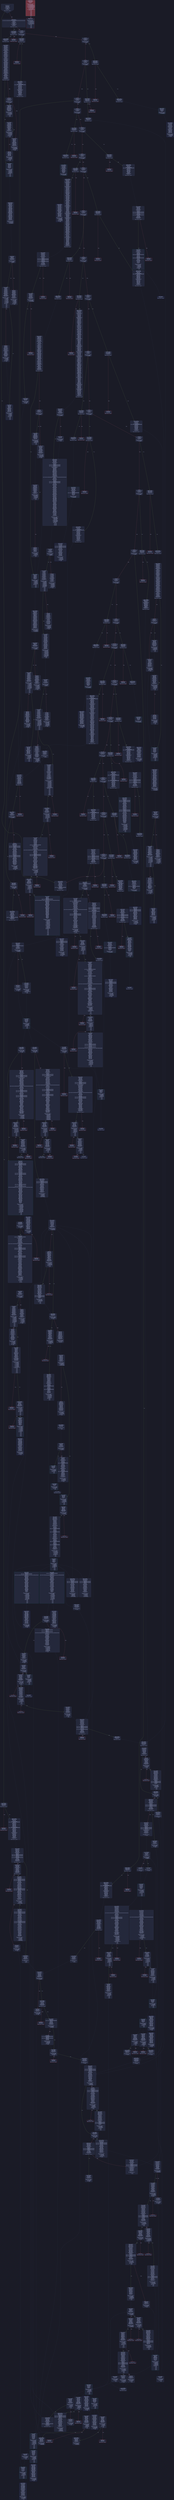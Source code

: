 digraph G {
    node [shape=box, style="filled, rounded", color="#565f89", fontcolor="#c0caf5", fontname="Helvetica", fillcolor="#24283b"];
    edge [color="#414868", fontcolor="#c0caf5", fontname="Helvetica"];
    bgcolor="#1a1b26";
    0 [ label = "[00] PUSH1 60
[02] PUSH1 40
[04] MSTORE
[05] PUSH1 04
[07] CALLDATASIZE
[08] LT
[09] PUSH2 0154
[0c] JUMPI

Stack size req: 0, sizeΔ: 0
" shape = invhouse]
    1 [ label = "[0d] PUSH1 00
[0f] CALLDATALOAD
[10] PUSH29 0100000000000000000000000000000000000000000000000000000000
[2e] SWAP1
[2f] DIV
[30] PUSH4 ffffffff
[35] AND
[36] DUP1
[37] PUSH4 06fdde03
[3c] EQ
[3d] PUSH2 0276
[40] JUMPI

Stack size req: 0, sizeΔ: 1
"]
    2 [ label = "[41] DUP1
[42] PUSH4 095ea7b3
[47] EQ
[48] PUSH2 0304
[4b] JUMPI

Stack size req: 1, sizeΔ: 0
Entry->Op usage:
	0->71:EQ:1
"]
    3 [ label = "[4c] DUP1
[4d] PUSH4 17634514
[52] EQ
[53] PUSH2 035e
[56] JUMPI

Stack size req: 1, sizeΔ: 0
Entry->Op usage:
	0->82:EQ:1
"]
    4 [ label = "[57] DUP1
[58] PUSH4 18160ddd
[5d] EQ
[5e] PUSH2 0387
[61] JUMPI

Stack size req: 1, sizeΔ: 0
Entry->Op usage:
	0->93:EQ:1
"]
    5 [ label = "[62] DUP1
[63] PUSH4 23b872dd
[68] EQ
[69] PUSH2 03b0
[6c] JUMPI

Stack size req: 1, sizeΔ: 0
Entry->Op usage:
	0->104:EQ:1
"]
    6 [ label = "[6d] DUP1
[6e] PUSH4 313ce567
[73] EQ
[74] PUSH2 0429
[77] JUMPI

Stack size req: 1, sizeΔ: 0
Entry->Op usage:
	0->115:EQ:1
"]
    7 [ label = "[78] DUP1
[79] PUSH4 3cebb823
[7e] EQ
[7f] PUSH2 0458
[82] JUMPI

Stack size req: 1, sizeΔ: 0
Entry->Op usage:
	0->126:EQ:1
"]
    8 [ label = "[83] DUP1
[84] PUSH4 485c5e96
[89] EQ
[8a] PUSH2 0491
[8d] JUMPI

Stack size req: 1, sizeΔ: 0
Entry->Op usage:
	0->137:EQ:1
"]
    9 [ label = "[8e] DUP1
[8f] PUSH4 4ee2cd7e
[94] EQ
[95] PUSH2 052b
[98] JUMPI

Stack size req: 1, sizeΔ: 0
Entry->Op usage:
	0->148:EQ:1
"]
    10 [ label = "[99] DUP1
[9a] PUSH4 54fd4d50
[9f] EQ
[a0] PUSH2 0581
[a3] JUMPI

Stack size req: 1, sizeΔ: 0
Entry->Op usage:
	0->159:EQ:1
"]
    11 [ label = "[a4] DUP1
[a5] PUSH4 6638c087
[aa] EQ
[ab] PUSH2 060f
[ae] JUMPI

Stack size req: 1, sizeΔ: 0
Entry->Op usage:
	0->170:EQ:1
"]
    12 [ label = "[af] DUP1
[b0] PUSH4 70a08231
[b5] EQ
[b6] PUSH2 070f
[b9] JUMPI

Stack size req: 1, sizeΔ: 0
Entry->Op usage:
	0->181:EQ:1
"]
    13 [ label = "[ba] DUP1
[bb] PUSH4 80a54001
[c0] EQ
[c1] PUSH2 075c
[c4] JUMPI

Stack size req: 1, sizeΔ: 0
Entry->Op usage:
	0->192:EQ:1
"]
    14 [ label = "[c5] DUP1
[c6] PUSH4 827f32c0
[cb] EQ
[cc] PUSH2 07b1
[cf] JUMPI

Stack size req: 1, sizeΔ: 0
Entry->Op usage:
	0->203:EQ:1
"]
    15 [ label = "[d0] DUP1
[d1] PUSH4 95d89b41
[d6] EQ
[d7] PUSH2 080b
[da] JUMPI

Stack size req: 1, sizeΔ: 0
Entry->Op usage:
	0->214:EQ:1
"]
    16 [ label = "[db] DUP1
[dc] PUSH4 981b24d0
[e1] EQ
[e2] PUSH2 0899
[e5] JUMPI

Stack size req: 1, sizeΔ: 0
Entry->Op usage:
	0->225:EQ:1
"]
    17 [ label = "[e6] DUP1
[e7] PUSH4 a9059cbb
[ec] EQ
[ed] PUSH2 08d0
[f0] JUMPI

Stack size req: 1, sizeΔ: 0
Entry->Op usage:
	0->236:EQ:1
"]
    18 [ label = "[f1] DUP1
[f2] PUSH4 bef97c87
[f7] EQ
[f8] PUSH2 092a
[fb] JUMPI

Stack size req: 1, sizeΔ: 0
Entry->Op usage:
	0->247:EQ:1
"]
    19 [ label = "[fc] DUP1
[fd] PUSH4 c5bcc4f1
[0102] EQ
[0103] PUSH2 0957
[0106] JUMPI

Stack size req: 1, sizeΔ: 0
Entry->Op usage:
	0->258:EQ:1
"]
    20 [ label = "[0107] DUP1
[0108] PUSH4 cae9ca51
[010d] EQ
[010e] PUSH2 0980
[0111] JUMPI

Stack size req: 1, sizeΔ: 0
Entry->Op usage:
	0->269:EQ:1
"]
    21 [ label = "[0112] DUP1
[0113] PUSH4 d3ce77fe
[0118] EQ
[0119] PUSH2 0a1d
[011c] JUMPI

Stack size req: 1, sizeΔ: 0
Entry->Op usage:
	0->280:EQ:1
"]
    22 [ label = "[011d] DUP1
[011e] PUSH4 dd62ed3e
[0123] EQ
[0124] PUSH2 0a77
[0127] JUMPI

Stack size req: 1, sizeΔ: 0
Entry->Op usage:
	0->291:EQ:1
"]
    23 [ label = "[0128] DUP1
[0129] PUSH4 df8de3e7
[012e] EQ
[012f] PUSH2 0ae3
[0132] JUMPI

Stack size req: 1, sizeΔ: 0
Entry->Op usage:
	0->302:EQ:1
"]
    24 [ label = "[0133] DUP1
[0134] PUSH4 e77772fe
[0139] EQ
[013a] PUSH2 0b1c
[013d] JUMPI

Stack size req: 1, sizeΔ: 0
Entry->Op usage:
	0->313:EQ:1
"]
    25 [ label = "[013e] DUP1
[013f] PUSH4 f41e60c5
[0144] EQ
[0145] PUSH2 0b71
[0148] JUMPI

Stack size req: 1, sizeΔ: 0
Entry->Op usage:
	0->324:EQ:1
"]
    26 [ label = "[0149] DUP1
[014a] PUSH4 f77c4791
[014f] EQ
[0150] PUSH2 0b96
[0153] JUMPI

Stack size req: 1, sizeΔ: 0
Entry->Op usage:
	0->335:EQ:1
"]
    27 [ label = "[0154] JUMPDEST
[0155] PUSH2 017e
[0158] PUSH1 00
[015a] DUP1
[015b] SWAP1
[015c] SLOAD
[015d] SWAP1
[015e] PUSH2 0100
[0161] EXP
[0162] SWAP1
[0163] DIV
[0164] PUSH20 ffffffffffffffffffffffffffffffffffffffff
[0179] AND
[017a] PUSH2 0beb
[017d] JUMP

Stack size req: 0, sizeΔ: 2
"]
    28 [ label = "[017e] JUMPDEST
[017f] ISZERO
[0180] ISZERO
[0181] PUSH2 0189
[0184] JUMPI

Stack size req: 1, sizeΔ: -1
Entry->Op usage:
	0->383:ISZERO:0
Entry->Exit:
	0->😵
"]
    29 [ label = "[0185] PUSH1 00
[0187] DUP1
[0188] REVERT

Stack size req: 0, sizeΔ: 0
" color = "red"]
    30 [ label = "[0189] JUMPDEST
[018a] PUSH1 00
[018c] DUP1
[018d] SWAP1
[018e] SLOAD
[018f] SWAP1
[0190] PUSH2 0100
[0193] EXP
[0194] SWAP1
[0195] DIV
[0196] PUSH20 ffffffffffffffffffffffffffffffffffffffff
[01ab] AND
[01ac] PUSH20 ffffffffffffffffffffffffffffffffffffffff
[01c1] AND
[01c2] PUSH4 f48c3054
[01c7] CALLVALUE
[01c8] CALLER
[01c9] PUSH1 00
[01cb] PUSH1 40
[01cd] MLOAD
[01ce] PUSH1 20
[01d0] ADD
[01d1] MSTORE
[01d2] PUSH1 40
[01d4] MLOAD
[01d5] DUP4
[01d6] PUSH4 ffffffff
[01db] AND
[01dc] PUSH29 0100000000000000000000000000000000000000000000000000000000
[01fa] MUL
[01fb] DUP2
[01fc] MSTORE
[01fd] PUSH1 04
[01ff] ADD
[0200] DUP1
[0201] DUP3
[0202] PUSH20 ffffffffffffffffffffffffffffffffffffffff
[0217] AND
[0218] PUSH20 ffffffffffffffffffffffffffffffffffffffff
[022d] AND
[022e] DUP2
[022f] MSTORE
[0230] PUSH1 20
[0232] ADD
[0233] SWAP2
[0234] POP
[0235] POP
[0236] PUSH1 20
[0238] PUSH1 40
[023a] MLOAD
[023b] DUP1
[023c] DUP4
[023d] SUB
[023e] DUP2
[023f] DUP6
[0240] DUP9
[0241] DUP1
[0242] EXTCODESIZE
[0243] ISZERO
[0244] ISZERO
[0245] PUSH2 024d
[0248] JUMPI

Stack size req: 0, sizeΔ: 10
"]
    31 [ label = "[0249] PUSH1 00
[024b] DUP1
[024c] REVERT

Stack size req: 0, sizeΔ: 0
" color = "red"]
    32 [ label = "[024d] JUMPDEST
[024e] PUSH2 25ee
[0251] GAS
[0252] SUB
[0253] CALL
[0254] ISZERO
[0255] ISZERO
[0256] PUSH2 025e
[0259] JUMPI

Stack size req: 6, sizeΔ: -6
Entry->Op usage:
	0->595:CALL:1
	1->595:CALL:2
	2->595:CALL:3
	3->595:CALL:4
	4->595:CALL:5
	5->595:CALL:6
Entry->Exit:
	0->😵
	1->😵
	2->😵
	3->😵
	4->😵
	5->😵
"]
    33 [ label = "[025a] PUSH1 00
[025c] DUP1
[025d] REVERT

Stack size req: 0, sizeΔ: 0
" color = "red"]
    34 [ label = "[025e] JUMPDEST
[025f] POP
[0260] POP
[0261] POP
[0262] POP
[0263] PUSH1 40
[0265] MLOAD
[0266] DUP1
[0267] MLOAD
[0268] SWAP1
[0269] POP
[026a] ISZERO
[026b] ISZERO
[026c] PUSH2 0274
[026f] JUMPI

Stack size req: 4, sizeΔ: -4
Entry->Op usage:
	0->607:POP:0
	1->608:POP:0
	2->609:POP:0
	3->610:POP:0
Entry->Exit:
	0->😵
	1->😵
	2->😵
	3->😵
"]
    35 [ label = "[0270] PUSH1 00
[0272] DUP1
[0273] REVERT

Stack size req: 0, sizeΔ: 0
" color = "red"]
    36 [ label = "[0274] JUMPDEST
[0275] STOP

Stack size req: 0, sizeΔ: 0
" color = "darkblue"]
    37 [ label = "[0276] JUMPDEST
[0277] CALLVALUE
[0278] ISZERO
[0279] PUSH2 0281
[027c] JUMPI

Stack size req: 0, sizeΔ: 0
"]
    38 [ label = "[027d] PUSH1 00
[027f] DUP1
[0280] REVERT

Stack size req: 0, sizeΔ: 0
" color = "red"]
    39 [ label = "[0281] JUMPDEST
[0282] PUSH2 0289
[0285] PUSH2 0c27
[0288] JUMP

Stack size req: 0, sizeΔ: 1
"]
    40 [ label = "[0289] JUMPDEST
[028a] PUSH1 40
[028c] MLOAD
[028d] DUP1
[028e] DUP1
[028f] PUSH1 20
[0291] ADD
[0292] DUP3
[0293] DUP2
[0294] SUB
[0295] DUP3
[0296] MSTORE
[0297] DUP4
[0298] DUP2
[0299] DUP2
[029a] MLOAD
[029b] DUP2
[029c] MSTORE
[029d] PUSH1 20
[029f] ADD
[02a0] SWAP2
[02a1] POP
[02a2] DUP1
[02a3] MLOAD
[02a4] SWAP1
[02a5] PUSH1 20
[02a7] ADD
[02a8] SWAP1
[02a9] DUP1
[02aa] DUP4
[02ab] DUP4
[02ac] PUSH1 00

Stack size req: 1, sizeΔ: 9
Entry->Op usage:
	0->666:MLOAD:0
	0->675:MLOAD:0
	0->679:ADD:1
"]
    41 [ label = "[02ae] JUMPDEST
[02af] DUP4
[02b0] DUP2
[02b1] LT
[02b2] ISZERO
[02b3] PUSH2 02c9
[02b6] JUMPI

Stack size req: 4, sizeΔ: 0
Entry->Op usage:
	0->689:LT:0
	3->689:LT:1
"]
    42 [ label = "[02b7] DUP1
[02b8] DUP3
[02b9] ADD
[02ba] MLOAD
[02bb] DUP2
[02bc] DUP5
[02bd] ADD
[02be] MSTORE
[02bf] PUSH1 20
[02c1] DUP2
[02c2] ADD
[02c3] SWAP1
[02c4] POP
[02c5] PUSH2 02ae
[02c8] JUMP

Stack size req: 3, sizeΔ: 0
Entry->Op usage:
	0->697:ADD:1
	0->701:ADD:1
	0->706:ADD:0
	0->708:POP:0
	1->697:ADD:0
	2->701:ADD:0
Entry->Exit:
	0->😵
"]
    43 [ label = "[02c9] JUMPDEST
[02ca] POP
[02cb] POP
[02cc] POP
[02cd] POP
[02ce] SWAP1
[02cf] POP
[02d0] SWAP1
[02d1] DUP2
[02d2] ADD
[02d3] SWAP1
[02d4] PUSH1 1f
[02d6] AND
[02d7] DUP1
[02d8] ISZERO
[02d9] PUSH2 02f6
[02dc] JUMPI

Stack size req: 7, sizeΔ: -5
Entry->Op usage:
	0->714:POP:0
	1->715:POP:0
	2->716:POP:0
	3->717:POP:0
	4->722:ADD:0
	4->726:AND:1
	4->728:ISZERO:0
	5->719:POP:0
	6->722:ADD:1
Entry->Exit:
	0->😵
	1->😵
	2->😵
	3->😵
	4->0
	5->😵
	6->😵
"]
    44 [ label = "[02dd] DUP1
[02de] DUP3
[02df] SUB
[02e0] DUP1
[02e1] MLOAD
[02e2] PUSH1 01
[02e4] DUP4
[02e5] PUSH1 20
[02e7] SUB
[02e8] PUSH2 0100
[02eb] EXP
[02ec] SUB
[02ed] NOT
[02ee] AND
[02ef] DUP2
[02f0] MSTORE
[02f1] PUSH1 20
[02f3] ADD
[02f4] SWAP2
[02f5] POP

Stack size req: 2, sizeΔ: 0
Entry->Op usage:
	0->735:SUB:1
	0->743:SUB:1
	1->735:SUB:0
	1->757:POP:0
Entry->Exit:
	1->😵
"]
    45 [ label = "[02f6] JUMPDEST
[02f7] POP
[02f8] SWAP3
[02f9] POP
[02fa] POP
[02fb] POP
[02fc] PUSH1 40
[02fe] MLOAD
[02ff] DUP1
[0300] SWAP2
[0301] SUB
[0302] SWAP1
[0303] RETURN

Stack size req: 5, sizeΔ: -5
Entry->Op usage:
	0->759:POP:0
	1->769:SUB:0
	2->762:POP:0
	3->763:POP:0
	4->761:POP:0
Entry->Exit:
	0->😵
	1->😵
	2->😵
	3->😵
	4->😵
" color = "darkblue"]
    46 [ label = "[0304] JUMPDEST
[0305] CALLVALUE
[0306] ISZERO
[0307] PUSH2 030f
[030a] JUMPI

Stack size req: 0, sizeΔ: 0
"]
    47 [ label = "[030b] PUSH1 00
[030d] DUP1
[030e] REVERT

Stack size req: 0, sizeΔ: 0
" color = "red"]
    48 [ label = "[030f] JUMPDEST
[0310] PUSH2 0344
[0313] PUSH1 04
[0315] DUP1
[0316] DUP1
[0317] CALLDATALOAD
[0318] PUSH20 ffffffffffffffffffffffffffffffffffffffff
[032d] AND
[032e] SWAP1
[032f] PUSH1 20
[0331] ADD
[0332] SWAP1
[0333] SWAP2
[0334] SWAP1
[0335] DUP1
[0336] CALLDATALOAD
[0337] SWAP1
[0338] PUSH1 20
[033a] ADD
[033b] SWAP1
[033c] SWAP2
[033d] SWAP1
[033e] POP
[033f] POP
[0340] PUSH2 0cc5
[0343] JUMP

Stack size req: 0, sizeΔ: 3
"]
    49 [ label = "[0344] JUMPDEST
[0345] PUSH1 40
[0347] MLOAD
[0348] DUP1
[0349] DUP3
[034a] ISZERO
[034b] ISZERO
[034c] ISZERO
[034d] ISZERO
[034e] DUP2
[034f] MSTORE
[0350] PUSH1 20
[0352] ADD
[0353] SWAP2
[0354] POP
[0355] POP
[0356] PUSH1 40
[0358] MLOAD
[0359] DUP1
[035a] SWAP2
[035b] SUB
[035c] SWAP1
[035d] RETURN

Stack size req: 1, sizeΔ: -1
Entry->Op usage:
	0->842:ISZERO:0
	0->852:POP:0
Entry->Exit:
	0->😵
" color = "darkblue"]
    50 [ label = "[035e] JUMPDEST
[035f] CALLVALUE
[0360] ISZERO
[0361] PUSH2 0369
[0364] JUMPI

Stack size req: 0, sizeΔ: 0
"]
    51 [ label = "[0365] PUSH1 00
[0367] DUP1
[0368] REVERT

Stack size req: 0, sizeΔ: 0
" color = "red"]
    52 [ label = "[0369] JUMPDEST
[036a] PUSH2 0371
[036d] PUSH2 0fbe
[0370] JUMP

Stack size req: 0, sizeΔ: 1
"]
    53 [ label = "[0371] JUMPDEST
[0372] PUSH1 40
[0374] MLOAD
[0375] DUP1
[0376] DUP3
[0377] DUP2
[0378] MSTORE
[0379] PUSH1 20
[037b] ADD
[037c] SWAP2
[037d] POP
[037e] POP
[037f] PUSH1 40
[0381] MLOAD
[0382] DUP1
[0383] SWAP2
[0384] SUB
[0385] SWAP1
[0386] RETURN

Stack size req: 1, sizeΔ: -1
Entry->Op usage:
	0->888:MSTORE:1
	0->893:POP:0
Entry->Exit:
	0->😵
" color = "darkblue"]
    54 [ label = "[0387] JUMPDEST
[0388] CALLVALUE
[0389] ISZERO
[038a] PUSH2 0392
[038d] JUMPI

Stack size req: 0, sizeΔ: 0
"]
    55 [ label = "[038e] PUSH1 00
[0390] DUP1
[0391] REVERT

Stack size req: 0, sizeΔ: 0
" color = "red"]
    56 [ label = "[0392] JUMPDEST
[0393] PUSH2 039a
[0396] PUSH2 0fc4
[0399] JUMP

Stack size req: 0, sizeΔ: 1
"]
    57 [ label = "[039a] JUMPDEST
[039b] PUSH1 40
[039d] MLOAD
[039e] DUP1
[039f] DUP3
[03a0] DUP2
[03a1] MSTORE
[03a2] PUSH1 20
[03a4] ADD
[03a5] SWAP2
[03a6] POP
[03a7] POP
[03a8] PUSH1 40
[03aa] MLOAD
[03ab] DUP1
[03ac] SWAP2
[03ad] SUB
[03ae] SWAP1
[03af] RETURN

Stack size req: 1, sizeΔ: -1
Entry->Op usage:
	0->929:MSTORE:1
	0->934:POP:0
Entry->Exit:
	0->😵
" color = "darkblue"]
    58 [ label = "[03b0] JUMPDEST
[03b1] CALLVALUE
[03b2] ISZERO
[03b3] PUSH2 03bb
[03b6] JUMPI

Stack size req: 0, sizeΔ: 0
"]
    59 [ label = "[03b7] PUSH1 00
[03b9] DUP1
[03ba] REVERT

Stack size req: 0, sizeΔ: 0
" color = "red"]
    60 [ label = "[03bb] JUMPDEST
[03bc] PUSH2 040f
[03bf] PUSH1 04
[03c1] DUP1
[03c2] DUP1
[03c3] CALLDATALOAD
[03c4] PUSH20 ffffffffffffffffffffffffffffffffffffffff
[03d9] AND
[03da] SWAP1
[03db] PUSH1 20
[03dd] ADD
[03de] SWAP1
[03df] SWAP2
[03e0] SWAP1
[03e1] DUP1
[03e2] CALLDATALOAD
[03e3] PUSH20 ffffffffffffffffffffffffffffffffffffffff
[03f8] AND
[03f9] SWAP1
[03fa] PUSH1 20
[03fc] ADD
[03fd] SWAP1
[03fe] SWAP2
[03ff] SWAP1
[0400] DUP1
[0401] CALLDATALOAD
[0402] SWAP1
[0403] PUSH1 20
[0405] ADD
[0406] SWAP1
[0407] SWAP2
[0408] SWAP1
[0409] POP
[040a] POP
[040b] PUSH2 0fd4
[040e] JUMP

Stack size req: 0, sizeΔ: 4
"]
    61 [ label = "[040f] JUMPDEST
[0410] PUSH1 40
[0412] MLOAD
[0413] DUP1
[0414] DUP3
[0415] ISZERO
[0416] ISZERO
[0417] ISZERO
[0418] ISZERO
[0419] DUP2
[041a] MSTORE
[041b] PUSH1 20
[041d] ADD
[041e] SWAP2
[041f] POP
[0420] POP
[0421] PUSH1 40
[0423] MLOAD
[0424] DUP1
[0425] SWAP2
[0426] SUB
[0427] SWAP1
[0428] RETURN

Stack size req: 1, sizeΔ: -1
Entry->Op usage:
	0->1045:ISZERO:0
	0->1055:POP:0
Entry->Exit:
	0->😵
" color = "darkblue"]
    62 [ label = "[0429] JUMPDEST
[042a] CALLVALUE
[042b] ISZERO
[042c] PUSH2 0434
[042f] JUMPI

Stack size req: 0, sizeΔ: 0
"]
    63 [ label = "[0430] PUSH1 00
[0432] DUP1
[0433] REVERT

Stack size req: 0, sizeΔ: 0
" color = "red"]
    64 [ label = "[0434] JUMPDEST
[0435] PUSH2 043c
[0438] PUSH2 1174
[043b] JUMP

Stack size req: 0, sizeΔ: 1
"]
    65 [ label = "[043c] JUMPDEST
[043d] PUSH1 40
[043f] MLOAD
[0440] DUP1
[0441] DUP3
[0442] PUSH1 ff
[0444] AND
[0445] PUSH1 ff
[0447] AND
[0448] DUP2
[0449] MSTORE
[044a] PUSH1 20
[044c] ADD
[044d] SWAP2
[044e] POP
[044f] POP
[0450] PUSH1 40
[0452] MLOAD
[0453] DUP1
[0454] SWAP2
[0455] SUB
[0456] SWAP1
[0457] RETURN

Stack size req: 1, sizeΔ: -1
Entry->Op usage:
	0->1092:AND:1
	0->1095:AND:1
	0->1097:MSTORE:1
	0->1102:POP:0
Entry->Exit:
	0->😵
" color = "darkblue"]
    66 [ label = "[0458] JUMPDEST
[0459] CALLVALUE
[045a] ISZERO
[045b] PUSH2 0463
[045e] JUMPI

Stack size req: 0, sizeΔ: 0
"]
    67 [ label = "[045f] PUSH1 00
[0461] DUP1
[0462] REVERT

Stack size req: 0, sizeΔ: 0
" color = "red"]
    68 [ label = "[0463] JUMPDEST
[0464] PUSH2 048f
[0467] PUSH1 04
[0469] DUP1
[046a] DUP1
[046b] CALLDATALOAD
[046c] PUSH20 ffffffffffffffffffffffffffffffffffffffff
[0481] AND
[0482] SWAP1
[0483] PUSH1 20
[0485] ADD
[0486] SWAP1
[0487] SWAP2
[0488] SWAP1
[0489] POP
[048a] POP
[048b] PUSH2 1187
[048e] JUMP

Stack size req: 0, sizeΔ: 2
"]
    69 [ label = "[048f] JUMPDEST
[0490] STOP

Stack size req: 0, sizeΔ: 0
" color = "darkblue"]
    70 [ label = "[0491] JUMPDEST
[0492] CALLVALUE
[0493] ISZERO
[0494] PUSH2 049c
[0497] JUMPI

Stack size req: 0, sizeΔ: 0
"]
    71 [ label = "[0498] PUSH1 00
[049a] DUP1
[049b] REVERT

Stack size req: 0, sizeΔ: 0
" color = "red"]
    72 [ label = "[049c] JUMPDEST
[049d] PUSH2 0529
[04a0] PUSH1 04
[04a2] DUP1
[04a3] DUP1
[04a4] CALLDATALOAD
[04a5] SWAP1
[04a6] PUSH1 20
[04a8] ADD
[04a9] SWAP1
[04aa] DUP3
[04ab] ADD
[04ac] DUP1
[04ad] CALLDATALOAD
[04ae] SWAP1
[04af] PUSH1 20
[04b1] ADD
[04b2] SWAP1
[04b3] DUP1
[04b4] DUP1
[04b5] PUSH1 20
[04b7] MUL
[04b8] PUSH1 20
[04ba] ADD
[04bb] PUSH1 40
[04bd] MLOAD
[04be] SWAP1
[04bf] DUP2
[04c0] ADD
[04c1] PUSH1 40
[04c3] MSTORE
[04c4] DUP1
[04c5] SWAP4
[04c6] SWAP3
[04c7] SWAP2
[04c8] SWAP1
[04c9] DUP2
[04ca] DUP2
[04cb] MSTORE
[04cc] PUSH1 20
[04ce] ADD
[04cf] DUP4
[04d0] DUP4
[04d1] PUSH1 20
[04d3] MUL
[04d4] DUP1
[04d5] DUP3
[04d6] DUP5
[04d7] CALLDATACOPY
[04d8] DUP3
[04d9] ADD
[04da] SWAP2
[04db] POP
[04dc] POP
[04dd] POP
[04de] POP
[04df] POP
[04e0] POP
[04e1] SWAP2
[04e2] SWAP1
[04e3] DUP1
[04e4] CALLDATALOAD
[04e5] SWAP1
[04e6] PUSH1 20
[04e8] ADD
[04e9] SWAP1
[04ea] DUP3
[04eb] ADD
[04ec] DUP1
[04ed] CALLDATALOAD
[04ee] SWAP1
[04ef] PUSH1 20
[04f1] ADD
[04f2] SWAP1
[04f3] DUP1
[04f4] DUP1
[04f5] PUSH1 20
[04f7] MUL
[04f8] PUSH1 20
[04fa] ADD
[04fb] PUSH1 40
[04fd] MLOAD
[04fe] SWAP1
[04ff] DUP2
[0500] ADD
[0501] PUSH1 40
[0503] MSTORE
[0504] DUP1
[0505] SWAP4
[0506] SWAP3
[0507] SWAP2
[0508] SWAP1
[0509] DUP2
[050a] DUP2
[050b] MSTORE
[050c] PUSH1 20
[050e] ADD
[050f] DUP4
[0510] DUP4
[0511] PUSH1 20
[0513] MUL
[0514] DUP1
[0515] DUP3
[0516] DUP5
[0517] CALLDATACOPY
[0518] DUP3
[0519] ADD
[051a] SWAP2
[051b] POP
[051c] POP
[051d] POP
[051e] POP
[051f] POP
[0520] POP
[0521] SWAP2
[0522] SWAP1
[0523] POP
[0524] POP
[0525] PUSH2 1225
[0528] JUMP

Stack size req: 0, sizeΔ: 3
"]
    73 [ label = "[0529] JUMPDEST
[052a] STOP

Stack size req: 0, sizeΔ: 0
" color = "darkblue"]
    74 [ label = "[052b] JUMPDEST
[052c] CALLVALUE
[052d] ISZERO
[052e] PUSH2 0536
[0531] JUMPI

Stack size req: 0, sizeΔ: 0
"]
    75 [ label = "[0532] PUSH1 00
[0534] DUP1
[0535] REVERT

Stack size req: 0, sizeΔ: 0
" color = "red"]
    76 [ label = "[0536] JUMPDEST
[0537] PUSH2 056b
[053a] PUSH1 04
[053c] DUP1
[053d] DUP1
[053e] CALLDATALOAD
[053f] PUSH20 ffffffffffffffffffffffffffffffffffffffff
[0554] AND
[0555] SWAP1
[0556] PUSH1 20
[0558] ADD
[0559] SWAP1
[055a] SWAP2
[055b] SWAP1
[055c] DUP1
[055d] CALLDATALOAD
[055e] SWAP1
[055f] PUSH1 20
[0561] ADD
[0562] SWAP1
[0563] SWAP2
[0564] SWAP1
[0565] POP
[0566] POP
[0567] PUSH2 12f5
[056a] JUMP

Stack size req: 0, sizeΔ: 3
"]
    77 [ label = "[056b] JUMPDEST
[056c] PUSH1 40
[056e] MLOAD
[056f] DUP1
[0570] DUP3
[0571] DUP2
[0572] MSTORE
[0573] PUSH1 20
[0575] ADD
[0576] SWAP2
[0577] POP
[0578] POP
[0579] PUSH1 40
[057b] MLOAD
[057c] DUP1
[057d] SWAP2
[057e] SUB
[057f] SWAP1
[0580] RETURN

Stack size req: 1, sizeΔ: -1
Entry->Op usage:
	0->1394:MSTORE:1
	0->1399:POP:0
Entry->Exit:
	0->😵
" color = "darkblue"]
    78 [ label = "[0581] JUMPDEST
[0582] CALLVALUE
[0583] ISZERO
[0584] PUSH2 058c
[0587] JUMPI

Stack size req: 0, sizeΔ: 0
"]
    79 [ label = "[0588] PUSH1 00
[058a] DUP1
[058b] REVERT

Stack size req: 0, sizeΔ: 0
" color = "red"]
    80 [ label = "[058c] JUMPDEST
[058d] PUSH2 0594
[0590] PUSH2 156a
[0593] JUMP

Stack size req: 0, sizeΔ: 1
"]
    81 [ label = "[0594] JUMPDEST
[0595] PUSH1 40
[0597] MLOAD
[0598] DUP1
[0599] DUP1
[059a] PUSH1 20
[059c] ADD
[059d] DUP3
[059e] DUP2
[059f] SUB
[05a0] DUP3
[05a1] MSTORE
[05a2] DUP4
[05a3] DUP2
[05a4] DUP2
[05a5] MLOAD
[05a6] DUP2
[05a7] MSTORE
[05a8] PUSH1 20
[05aa] ADD
[05ab] SWAP2
[05ac] POP
[05ad] DUP1
[05ae] MLOAD
[05af] SWAP1
[05b0] PUSH1 20
[05b2] ADD
[05b3] SWAP1
[05b4] DUP1
[05b5] DUP4
[05b6] DUP4
[05b7] PUSH1 00

Stack size req: 1, sizeΔ: 9
Entry->Op usage:
	0->1445:MLOAD:0
	0->1454:MLOAD:0
	0->1458:ADD:1
"]
    82 [ label = "[05b9] JUMPDEST
[05ba] DUP4
[05bb] DUP2
[05bc] LT
[05bd] ISZERO
[05be] PUSH2 05d4
[05c1] JUMPI

Stack size req: 4, sizeΔ: 0
Entry->Op usage:
	0->1468:LT:0
	3->1468:LT:1
"]
    83 [ label = "[05c2] DUP1
[05c3] DUP3
[05c4] ADD
[05c5] MLOAD
[05c6] DUP2
[05c7] DUP5
[05c8] ADD
[05c9] MSTORE
[05ca] PUSH1 20
[05cc] DUP2
[05cd] ADD
[05ce] SWAP1
[05cf] POP
[05d0] PUSH2 05b9
[05d3] JUMP

Stack size req: 3, sizeΔ: 0
Entry->Op usage:
	0->1476:ADD:1
	0->1480:ADD:1
	0->1485:ADD:0
	0->1487:POP:0
	1->1476:ADD:0
	2->1480:ADD:0
Entry->Exit:
	0->😵
"]
    84 [ label = "[05d4] JUMPDEST
[05d5] POP
[05d6] POP
[05d7] POP
[05d8] POP
[05d9] SWAP1
[05da] POP
[05db] SWAP1
[05dc] DUP2
[05dd] ADD
[05de] SWAP1
[05df] PUSH1 1f
[05e1] AND
[05e2] DUP1
[05e3] ISZERO
[05e4] PUSH2 0601
[05e7] JUMPI

Stack size req: 7, sizeΔ: -5
Entry->Op usage:
	0->1493:POP:0
	1->1494:POP:0
	2->1495:POP:0
	3->1496:POP:0
	4->1501:ADD:0
	4->1505:AND:1
	4->1507:ISZERO:0
	5->1498:POP:0
	6->1501:ADD:1
Entry->Exit:
	0->😵
	1->😵
	2->😵
	3->😵
	4->0
	5->😵
	6->😵
"]
    85 [ label = "[05e8] DUP1
[05e9] DUP3
[05ea] SUB
[05eb] DUP1
[05ec] MLOAD
[05ed] PUSH1 01
[05ef] DUP4
[05f0] PUSH1 20
[05f2] SUB
[05f3] PUSH2 0100
[05f6] EXP
[05f7] SUB
[05f8] NOT
[05f9] AND
[05fa] DUP2
[05fb] MSTORE
[05fc] PUSH1 20
[05fe] ADD
[05ff] SWAP2
[0600] POP

Stack size req: 2, sizeΔ: 0
Entry->Op usage:
	0->1514:SUB:1
	0->1522:SUB:1
	1->1514:SUB:0
	1->1536:POP:0
Entry->Exit:
	1->😵
"]
    86 [ label = "[0601] JUMPDEST
[0602] POP
[0603] SWAP3
[0604] POP
[0605] POP
[0606] POP
[0607] PUSH1 40
[0609] MLOAD
[060a] DUP1
[060b] SWAP2
[060c] SUB
[060d] SWAP1
[060e] RETURN

Stack size req: 5, sizeΔ: -5
Entry->Op usage:
	0->1538:POP:0
	1->1548:SUB:0
	2->1541:POP:0
	3->1542:POP:0
	4->1540:POP:0
Entry->Exit:
	0->😵
	1->😵
	2->😵
	3->😵
	4->😵
" color = "darkblue"]
    87 [ label = "[060f] JUMPDEST
[0610] CALLVALUE
[0611] ISZERO
[0612] PUSH2 061a
[0615] JUMPI

Stack size req: 0, sizeΔ: 0
"]
    88 [ label = "[0616] PUSH1 00
[0618] DUP1
[0619] REVERT

Stack size req: 0, sizeΔ: 0
" color = "red"]
    89 [ label = "[061a] JUMPDEST
[061b] PUSH2 06cd
[061e] PUSH1 04
[0620] DUP1
[0621] DUP1
[0622] CALLDATALOAD
[0623] SWAP1
[0624] PUSH1 20
[0626] ADD
[0627] SWAP1
[0628] DUP3
[0629] ADD
[062a] DUP1
[062b] CALLDATALOAD
[062c] SWAP1
[062d] PUSH1 20
[062f] ADD
[0630] SWAP1
[0631] DUP1
[0632] DUP1
[0633] PUSH1 1f
[0635] ADD
[0636] PUSH1 20
[0638] DUP1
[0639] SWAP2
[063a] DIV
[063b] MUL
[063c] PUSH1 20
[063e] ADD
[063f] PUSH1 40
[0641] MLOAD
[0642] SWAP1
[0643] DUP2
[0644] ADD
[0645] PUSH1 40
[0647] MSTORE
[0648] DUP1
[0649] SWAP4
[064a] SWAP3
[064b] SWAP2
[064c] SWAP1
[064d] DUP2
[064e] DUP2
[064f] MSTORE
[0650] PUSH1 20
[0652] ADD
[0653] DUP4
[0654] DUP4
[0655] DUP1
[0656] DUP3
[0657] DUP5
[0658] CALLDATACOPY
[0659] DUP3
[065a] ADD
[065b] SWAP2
[065c] POP
[065d] POP
[065e] POP
[065f] POP
[0660] POP
[0661] POP
[0662] SWAP2
[0663] SWAP1
[0664] DUP1
[0665] CALLDATALOAD
[0666] PUSH1 ff
[0668] AND
[0669] SWAP1
[066a] PUSH1 20
[066c] ADD
[066d] SWAP1
[066e] SWAP2
[066f] SWAP1
[0670] DUP1
[0671] CALLDATALOAD
[0672] SWAP1
[0673] PUSH1 20
[0675] ADD
[0676] SWAP1
[0677] DUP3
[0678] ADD
[0679] DUP1
[067a] CALLDATALOAD
[067b] SWAP1
[067c] PUSH1 20
[067e] ADD
[067f] SWAP1
[0680] DUP1
[0681] DUP1
[0682] PUSH1 1f
[0684] ADD
[0685] PUSH1 20
[0687] DUP1
[0688] SWAP2
[0689] DIV
[068a] MUL
[068b] PUSH1 20
[068d] ADD
[068e] PUSH1 40
[0690] MLOAD
[0691] SWAP1
[0692] DUP2
[0693] ADD
[0694] PUSH1 40
[0696] MSTORE
[0697] DUP1
[0698] SWAP4
[0699] SWAP3
[069a] SWAP2
[069b] SWAP1
[069c] DUP2
[069d] DUP2
[069e] MSTORE
[069f] PUSH1 20
[06a1] ADD
[06a2] DUP4
[06a3] DUP4
[06a4] DUP1
[06a5] DUP3
[06a6] DUP5
[06a7] CALLDATACOPY
[06a8] DUP3
[06a9] ADD
[06aa] SWAP2
[06ab] POP
[06ac] POP
[06ad] POP
[06ae] POP
[06af] POP
[06b0] POP
[06b1] SWAP2
[06b2] SWAP1
[06b3] DUP1
[06b4] CALLDATALOAD
[06b5] SWAP1
[06b6] PUSH1 20
[06b8] ADD
[06b9] SWAP1
[06ba] SWAP2
[06bb] SWAP1
[06bc] DUP1
[06bd] CALLDATALOAD
[06be] ISZERO
[06bf] ISZERO
[06c0] SWAP1
[06c1] PUSH1 20
[06c3] ADD
[06c4] SWAP1
[06c5] SWAP2
[06c6] SWAP1
[06c7] POP
[06c8] POP
[06c9] PUSH2 1608
[06cc] JUMP

Stack size req: 0, sizeΔ: 6
"]
    90 [ label = "[06cd] JUMPDEST
[06ce] PUSH1 40
[06d0] MLOAD
[06d1] DUP1
[06d2] DUP3
[06d3] PUSH20 ffffffffffffffffffffffffffffffffffffffff
[06e8] AND
[06e9] PUSH20 ffffffffffffffffffffffffffffffffffffffff
[06fe] AND
[06ff] DUP2
[0700] MSTORE
[0701] PUSH1 20
[0703] ADD
[0704] SWAP2
[0705] POP
[0706] POP
[0707] PUSH1 40
[0709] MLOAD
[070a] DUP1
[070b] SWAP2
[070c] SUB
[070d] SWAP1
[070e] RETURN

Stack size req: 1, sizeΔ: -1
Entry->Op usage:
	0->1768:AND:1
	0->1790:AND:1
	0->1792:MSTORE:1
	0->1797:POP:0
Entry->Exit:
	0->😵
" color = "darkblue"]
    91 [ label = "[070f] JUMPDEST
[0710] CALLVALUE
[0711] ISZERO
[0712] PUSH2 071a
[0715] JUMPI

Stack size req: 0, sizeΔ: 0
"]
    92 [ label = "[0716] PUSH1 00
[0718] DUP1
[0719] REVERT

Stack size req: 0, sizeΔ: 0
" color = "red"]
    93 [ label = "[071a] JUMPDEST
[071b] PUSH2 0746
[071e] PUSH1 04
[0720] DUP1
[0721] DUP1
[0722] CALLDATALOAD
[0723] PUSH20 ffffffffffffffffffffffffffffffffffffffff
[0738] AND
[0739] SWAP1
[073a] PUSH1 20
[073c] ADD
[073d] SWAP1
[073e] SWAP2
[073f] SWAP1
[0740] POP
[0741] POP
[0742] PUSH2 18ff
[0745] JUMP

Stack size req: 0, sizeΔ: 2
"]
    94 [ label = "[0746] JUMPDEST
[0747] PUSH1 40
[0749] MLOAD
[074a] DUP1
[074b] DUP3
[074c] DUP2
[074d] MSTORE
[074e] PUSH1 20
[0750] ADD
[0751] SWAP2
[0752] POP
[0753] POP
[0754] PUSH1 40
[0756] MLOAD
[0757] DUP1
[0758] SWAP2
[0759] SUB
[075a] SWAP1
[075b] RETURN

Stack size req: 1, sizeΔ: -1
Entry->Op usage:
	0->1869:MSTORE:1
	0->1874:POP:0
Entry->Exit:
	0->😵
" color = "darkblue"]
    95 [ label = "[075c] JUMPDEST
[075d] CALLVALUE
[075e] ISZERO
[075f] PUSH2 0767
[0762] JUMPI

Stack size req: 0, sizeΔ: 0
"]
    96 [ label = "[0763] PUSH1 00
[0765] DUP1
[0766] REVERT

Stack size req: 0, sizeΔ: 0
" color = "red"]
    97 [ label = "[0767] JUMPDEST
[0768] PUSH2 076f
[076b] PUSH2 1912
[076e] JUMP

Stack size req: 0, sizeΔ: 1
"]
    98 [ label = "[076f] JUMPDEST
[0770] PUSH1 40
[0772] MLOAD
[0773] DUP1
[0774] DUP3
[0775] PUSH20 ffffffffffffffffffffffffffffffffffffffff
[078a] AND
[078b] PUSH20 ffffffffffffffffffffffffffffffffffffffff
[07a0] AND
[07a1] DUP2
[07a2] MSTORE
[07a3] PUSH1 20
[07a5] ADD
[07a6] SWAP2
[07a7] POP
[07a8] POP
[07a9] PUSH1 40
[07ab] MLOAD
[07ac] DUP1
[07ad] SWAP2
[07ae] SUB
[07af] SWAP1
[07b0] RETURN

Stack size req: 1, sizeΔ: -1
Entry->Op usage:
	0->1930:AND:1
	0->1952:AND:1
	0->1954:MSTORE:1
	0->1959:POP:0
Entry->Exit:
	0->😵
" color = "darkblue"]
    99 [ label = "[07b1] JUMPDEST
[07b2] CALLVALUE
[07b3] ISZERO
[07b4] PUSH2 07bc
[07b7] JUMPI

Stack size req: 0, sizeΔ: 0
"]
    100 [ label = "[07b8] PUSH1 00
[07ba] DUP1
[07bb] REVERT

Stack size req: 0, sizeΔ: 0
" color = "red"]
    101 [ label = "[07bc] JUMPDEST
[07bd] PUSH2 07f1
[07c0] PUSH1 04
[07c2] DUP1
[07c3] DUP1
[07c4] CALLDATALOAD
[07c5] PUSH20 ffffffffffffffffffffffffffffffffffffffff
[07da] AND
[07db] SWAP1
[07dc] PUSH1 20
[07de] ADD
[07df] SWAP1
[07e0] SWAP2
[07e1] SWAP1
[07e2] DUP1
[07e3] CALLDATALOAD
[07e4] SWAP1
[07e5] PUSH1 20
[07e7] ADD
[07e8] SWAP1
[07e9] SWAP2
[07ea] SWAP1
[07eb] POP
[07ec] POP
[07ed] PUSH2 1938
[07f0] JUMP

Stack size req: 0, sizeΔ: 3
"]
    102 [ label = "[07f1] JUMPDEST
[07f2] PUSH1 40
[07f4] MLOAD
[07f5] DUP1
[07f6] DUP3
[07f7] ISZERO
[07f8] ISZERO
[07f9] ISZERO
[07fa] ISZERO
[07fb] DUP2
[07fc] MSTORE
[07fd] PUSH1 20
[07ff] ADD
[0800] SWAP2
[0801] POP
[0802] POP
[0803] PUSH1 40
[0805] MLOAD
[0806] DUP1
[0807] SWAP2
[0808] SUB
[0809] SWAP1
[080a] RETURN

Stack size req: 1, sizeΔ: -1
Entry->Op usage:
	0->2039:ISZERO:0
	0->2049:POP:0
Entry->Exit:
	0->😵
" color = "darkblue"]
    103 [ label = "[080b] JUMPDEST
[080c] CALLVALUE
[080d] ISZERO
[080e] PUSH2 0816
[0811] JUMPI

Stack size req: 0, sizeΔ: 0
"]
    104 [ label = "[0812] PUSH1 00
[0814] DUP1
[0815] REVERT

Stack size req: 0, sizeΔ: 0
" color = "red"]
    105 [ label = "[0816] JUMPDEST
[0817] PUSH2 081e
[081a] PUSH2 1a82
[081d] JUMP

Stack size req: 0, sizeΔ: 1
"]
    106 [ label = "[081e] JUMPDEST
[081f] PUSH1 40
[0821] MLOAD
[0822] DUP1
[0823] DUP1
[0824] PUSH1 20
[0826] ADD
[0827] DUP3
[0828] DUP2
[0829] SUB
[082a] DUP3
[082b] MSTORE
[082c] DUP4
[082d] DUP2
[082e] DUP2
[082f] MLOAD
[0830] DUP2
[0831] MSTORE
[0832] PUSH1 20
[0834] ADD
[0835] SWAP2
[0836] POP
[0837] DUP1
[0838] MLOAD
[0839] SWAP1
[083a] PUSH1 20
[083c] ADD
[083d] SWAP1
[083e] DUP1
[083f] DUP4
[0840] DUP4
[0841] PUSH1 00

Stack size req: 1, sizeΔ: 9
Entry->Op usage:
	0->2095:MLOAD:0
	0->2104:MLOAD:0
	0->2108:ADD:1
"]
    107 [ label = "[0843] JUMPDEST
[0844] DUP4
[0845] DUP2
[0846] LT
[0847] ISZERO
[0848] PUSH2 085e
[084b] JUMPI

Stack size req: 4, sizeΔ: 0
Entry->Op usage:
	0->2118:LT:0
	3->2118:LT:1
"]
    108 [ label = "[084c] DUP1
[084d] DUP3
[084e] ADD
[084f] MLOAD
[0850] DUP2
[0851] DUP5
[0852] ADD
[0853] MSTORE
[0854] PUSH1 20
[0856] DUP2
[0857] ADD
[0858] SWAP1
[0859] POP
[085a] PUSH2 0843
[085d] JUMP

Stack size req: 3, sizeΔ: 0
Entry->Op usage:
	0->2126:ADD:1
	0->2130:ADD:1
	0->2135:ADD:0
	0->2137:POP:0
	1->2126:ADD:0
	2->2130:ADD:0
Entry->Exit:
	0->😵
"]
    109 [ label = "[085e] JUMPDEST
[085f] POP
[0860] POP
[0861] POP
[0862] POP
[0863] SWAP1
[0864] POP
[0865] SWAP1
[0866] DUP2
[0867] ADD
[0868] SWAP1
[0869] PUSH1 1f
[086b] AND
[086c] DUP1
[086d] ISZERO
[086e] PUSH2 088b
[0871] JUMPI

Stack size req: 7, sizeΔ: -5
Entry->Op usage:
	0->2143:POP:0
	1->2144:POP:0
	2->2145:POP:0
	3->2146:POP:0
	4->2151:ADD:0
	4->2155:AND:1
	4->2157:ISZERO:0
	5->2148:POP:0
	6->2151:ADD:1
Entry->Exit:
	0->😵
	1->😵
	2->😵
	3->😵
	4->0
	5->😵
	6->😵
"]
    110 [ label = "[0872] DUP1
[0873] DUP3
[0874] SUB
[0875] DUP1
[0876] MLOAD
[0877] PUSH1 01
[0879] DUP4
[087a] PUSH1 20
[087c] SUB
[087d] PUSH2 0100
[0880] EXP
[0881] SUB
[0882] NOT
[0883] AND
[0884] DUP2
[0885] MSTORE
[0886] PUSH1 20
[0888] ADD
[0889] SWAP2
[088a] POP

Stack size req: 2, sizeΔ: 0
Entry->Op usage:
	0->2164:SUB:1
	0->2172:SUB:1
	1->2164:SUB:0
	1->2186:POP:0
Entry->Exit:
	1->😵
"]
    111 [ label = "[088b] JUMPDEST
[088c] POP
[088d] SWAP3
[088e] POP
[088f] POP
[0890] POP
[0891] PUSH1 40
[0893] MLOAD
[0894] DUP1
[0895] SWAP2
[0896] SUB
[0897] SWAP1
[0898] RETURN

Stack size req: 5, sizeΔ: -5
Entry->Op usage:
	0->2188:POP:0
	1->2198:SUB:0
	2->2191:POP:0
	3->2192:POP:0
	4->2190:POP:0
Entry->Exit:
	0->😵
	1->😵
	2->😵
	3->😵
	4->😵
" color = "darkblue"]
    112 [ label = "[0899] JUMPDEST
[089a] CALLVALUE
[089b] ISZERO
[089c] PUSH2 08a4
[089f] JUMPI

Stack size req: 0, sizeΔ: 0
"]
    113 [ label = "[08a0] PUSH1 00
[08a2] DUP1
[08a3] REVERT

Stack size req: 0, sizeΔ: 0
" color = "red"]
    114 [ label = "[08a4] JUMPDEST
[08a5] PUSH2 08ba
[08a8] PUSH1 04
[08aa] DUP1
[08ab] DUP1
[08ac] CALLDATALOAD
[08ad] SWAP1
[08ae] PUSH1 20
[08b0] ADD
[08b1] SWAP1
[08b2] SWAP2
[08b3] SWAP1
[08b4] POP
[08b5] POP
[08b6] PUSH2 1b20
[08b9] JUMP

Stack size req: 0, sizeΔ: 2
"]
    115 [ label = "[08ba] JUMPDEST
[08bb] PUSH1 40
[08bd] MLOAD
[08be] DUP1
[08bf] DUP3
[08c0] DUP2
[08c1] MSTORE
[08c2] PUSH1 20
[08c4] ADD
[08c5] SWAP2
[08c6] POP
[08c7] POP
[08c8] PUSH1 40
[08ca] MLOAD
[08cb] DUP1
[08cc] SWAP2
[08cd] SUB
[08ce] SWAP1
[08cf] RETURN

Stack size req: 1, sizeΔ: -1
Entry->Op usage:
	0->2241:MSTORE:1
	0->2246:POP:0
Entry->Exit:
	0->😵
" color = "darkblue"]
    116 [ label = "[08d0] JUMPDEST
[08d1] CALLVALUE
[08d2] ISZERO
[08d3] PUSH2 08db
[08d6] JUMPI

Stack size req: 0, sizeΔ: 0
"]
    117 [ label = "[08d7] PUSH1 00
[08d9] DUP1
[08da] REVERT

Stack size req: 0, sizeΔ: 0
" color = "red"]
    118 [ label = "[08db] JUMPDEST
[08dc] PUSH2 0910
[08df] PUSH1 04
[08e1] DUP1
[08e2] DUP1
[08e3] CALLDATALOAD
[08e4] PUSH20 ffffffffffffffffffffffffffffffffffffffff
[08f9] AND
[08fa] SWAP1
[08fb] PUSH1 20
[08fd] ADD
[08fe] SWAP1
[08ff] SWAP2
[0900] SWAP1
[0901] DUP1
[0902] CALLDATALOAD
[0903] SWAP1
[0904] PUSH1 20
[0906] ADD
[0907] SWAP1
[0908] SWAP2
[0909] SWAP1
[090a] POP
[090b] POP
[090c] PUSH2 1ca9
[090f] JUMP

Stack size req: 0, sizeΔ: 3
"]
    119 [ label = "[0910] JUMPDEST
[0911] PUSH1 40
[0913] MLOAD
[0914] DUP1
[0915] DUP3
[0916] ISZERO
[0917] ISZERO
[0918] ISZERO
[0919] ISZERO
[091a] DUP2
[091b] MSTORE
[091c] PUSH1 20
[091e] ADD
[091f] SWAP2
[0920] POP
[0921] POP
[0922] PUSH1 40
[0924] MLOAD
[0925] DUP1
[0926] SWAP2
[0927] SUB
[0928] SWAP1
[0929] RETURN

Stack size req: 1, sizeΔ: -1
Entry->Op usage:
	0->2326:ISZERO:0
	0->2336:POP:0
Entry->Exit:
	0->😵
" color = "darkblue"]
    120 [ label = "[092a] JUMPDEST
[092b] CALLVALUE
[092c] ISZERO
[092d] PUSH2 0935
[0930] JUMPI

Stack size req: 0, sizeΔ: 0
"]
    121 [ label = "[0931] PUSH1 00
[0933] DUP1
[0934] REVERT

Stack size req: 0, sizeΔ: 0
" color = "red"]
    122 [ label = "[0935] JUMPDEST
[0936] PUSH2 093d
[0939] PUSH2 1cd9
[093c] JUMP

Stack size req: 0, sizeΔ: 1
"]
    123 [ label = "[093d] JUMPDEST
[093e] PUSH1 40
[0940] MLOAD
[0941] DUP1
[0942] DUP3
[0943] ISZERO
[0944] ISZERO
[0945] ISZERO
[0946] ISZERO
[0947] DUP2
[0948] MSTORE
[0949] PUSH1 20
[094b] ADD
[094c] SWAP2
[094d] POP
[094e] POP
[094f] PUSH1 40
[0951] MLOAD
[0952] DUP1
[0953] SWAP2
[0954] SUB
[0955] SWAP1
[0956] RETURN

Stack size req: 1, sizeΔ: -1
Entry->Op usage:
	0->2371:ISZERO:0
	0->2381:POP:0
Entry->Exit:
	0->😵
" color = "darkblue"]
    124 [ label = "[0957] JUMPDEST
[0958] CALLVALUE
[0959] ISZERO
[095a] PUSH2 0962
[095d] JUMPI

Stack size req: 0, sizeΔ: 0
"]
    125 [ label = "[095e] PUSH1 00
[0960] DUP1
[0961] REVERT

Stack size req: 0, sizeΔ: 0
" color = "red"]
    126 [ label = "[0962] JUMPDEST
[0963] PUSH2 096a
[0966] PUSH2 1cec
[0969] JUMP

Stack size req: 0, sizeΔ: 1
"]
    127 [ label = "[096a] JUMPDEST
[096b] PUSH1 40
[096d] MLOAD
[096e] DUP1
[096f] DUP3
[0970] DUP2
[0971] MSTORE
[0972] PUSH1 20
[0974] ADD
[0975] SWAP2
[0976] POP
[0977] POP
[0978] PUSH1 40
[097a] MLOAD
[097b] DUP1
[097c] SWAP2
[097d] SUB
[097e] SWAP1
[097f] RETURN

Stack size req: 1, sizeΔ: -1
Entry->Op usage:
	0->2417:MSTORE:1
	0->2422:POP:0
Entry->Exit:
	0->😵
" color = "darkblue"]
    128 [ label = "[0980] JUMPDEST
[0981] CALLVALUE
[0982] ISZERO
[0983] PUSH2 098b
[0986] JUMPI

Stack size req: 0, sizeΔ: 0
"]
    129 [ label = "[0987] PUSH1 00
[0989] DUP1
[098a] REVERT

Stack size req: 0, sizeΔ: 0
" color = "red"]
    130 [ label = "[098b] JUMPDEST
[098c] PUSH2 0a03
[098f] PUSH1 04
[0991] DUP1
[0992] DUP1
[0993] CALLDATALOAD
[0994] PUSH20 ffffffffffffffffffffffffffffffffffffffff
[09a9] AND
[09aa] SWAP1
[09ab] PUSH1 20
[09ad] ADD
[09ae] SWAP1
[09af] SWAP2
[09b0] SWAP1
[09b1] DUP1
[09b2] CALLDATALOAD
[09b3] SWAP1
[09b4] PUSH1 20
[09b6] ADD
[09b7] SWAP1
[09b8] SWAP2
[09b9] SWAP1
[09ba] DUP1
[09bb] CALLDATALOAD
[09bc] SWAP1
[09bd] PUSH1 20
[09bf] ADD
[09c0] SWAP1
[09c1] DUP3
[09c2] ADD
[09c3] DUP1
[09c4] CALLDATALOAD
[09c5] SWAP1
[09c6] PUSH1 20
[09c8] ADD
[09c9] SWAP1
[09ca] DUP1
[09cb] DUP1
[09cc] PUSH1 1f
[09ce] ADD
[09cf] PUSH1 20
[09d1] DUP1
[09d2] SWAP2
[09d3] DIV
[09d4] MUL
[09d5] PUSH1 20
[09d7] ADD
[09d8] PUSH1 40
[09da] MLOAD
[09db] SWAP1
[09dc] DUP2
[09dd] ADD
[09de] PUSH1 40
[09e0] MSTORE
[09e1] DUP1
[09e2] SWAP4
[09e3] SWAP3
[09e4] SWAP2
[09e5] SWAP1
[09e6] DUP2
[09e7] DUP2
[09e8] MSTORE
[09e9] PUSH1 20
[09eb] ADD
[09ec] DUP4
[09ed] DUP4
[09ee] DUP1
[09ef] DUP3
[09f0] DUP5
[09f1] CALLDATACOPY
[09f2] DUP3
[09f3] ADD
[09f4] SWAP2
[09f5] POP
[09f6] POP
[09f7] POP
[09f8] POP
[09f9] POP
[09fa] POP
[09fb] SWAP2
[09fc] SWAP1
[09fd] POP
[09fe] POP
[09ff] PUSH2 1cf2
[0a02] JUMP

Stack size req: 0, sizeΔ: 4
"]
    131 [ label = "[0a03] JUMPDEST
[0a04] PUSH1 40
[0a06] MLOAD
[0a07] DUP1
[0a08] DUP3
[0a09] ISZERO
[0a0a] ISZERO
[0a0b] ISZERO
[0a0c] ISZERO
[0a0d] DUP2
[0a0e] MSTORE
[0a0f] PUSH1 20
[0a11] ADD
[0a12] SWAP2
[0a13] POP
[0a14] POP
[0a15] PUSH1 40
[0a17] MLOAD
[0a18] DUP1
[0a19] SWAP2
[0a1a] SUB
[0a1b] SWAP1
[0a1c] RETURN

Stack size req: 1, sizeΔ: -1
Entry->Op usage:
	0->2569:ISZERO:0
	0->2579:POP:0
Entry->Exit:
	0->😵
" color = "darkblue"]
    132 [ label = "[0a1d] JUMPDEST
[0a1e] CALLVALUE
[0a1f] ISZERO
[0a20] PUSH2 0a28
[0a23] JUMPI

Stack size req: 0, sizeΔ: 0
"]
    133 [ label = "[0a24] PUSH1 00
[0a26] DUP1
[0a27] REVERT

Stack size req: 0, sizeΔ: 0
" color = "red"]
    134 [ label = "[0a28] JUMPDEST
[0a29] PUSH2 0a5d
[0a2c] PUSH1 04
[0a2e] DUP1
[0a2f] DUP1
[0a30] CALLDATALOAD
[0a31] PUSH20 ffffffffffffffffffffffffffffffffffffffff
[0a46] AND
[0a47] SWAP1
[0a48] PUSH1 20
[0a4a] ADD
[0a4b] SWAP1
[0a4c] SWAP2
[0a4d] SWAP1
[0a4e] DUP1
[0a4f] CALLDATALOAD
[0a50] SWAP1
[0a51] PUSH1 20
[0a53] ADD
[0a54] SWAP1
[0a55] SWAP2
[0a56] SWAP1
[0a57] POP
[0a58] POP
[0a59] PUSH2 1e6b
[0a5c] JUMP

Stack size req: 0, sizeΔ: 3
"]
    135 [ label = "[0a5d] JUMPDEST
[0a5e] PUSH1 40
[0a60] MLOAD
[0a61] DUP1
[0a62] DUP3
[0a63] ISZERO
[0a64] ISZERO
[0a65] ISZERO
[0a66] ISZERO
[0a67] DUP2
[0a68] MSTORE
[0a69] PUSH1 20
[0a6b] ADD
[0a6c] SWAP2
[0a6d] POP
[0a6e] POP
[0a6f] PUSH1 40
[0a71] MLOAD
[0a72] DUP1
[0a73] SWAP2
[0a74] SUB
[0a75] SWAP1
[0a76] RETURN

Stack size req: 1, sizeΔ: -1
Entry->Op usage:
	0->2659:ISZERO:0
	0->2669:POP:0
Entry->Exit:
	0->😵
" color = "darkblue"]
    136 [ label = "[0a77] JUMPDEST
[0a78] CALLVALUE
[0a79] ISZERO
[0a7a] PUSH2 0a82
[0a7d] JUMPI

Stack size req: 0, sizeΔ: 0
"]
    137 [ label = "[0a7e] PUSH1 00
[0a80] DUP1
[0a81] REVERT

Stack size req: 0, sizeΔ: 0
" color = "red"]
    138 [ label = "[0a82] JUMPDEST
[0a83] PUSH2 0acd
[0a86] PUSH1 04
[0a88] DUP1
[0a89] DUP1
[0a8a] CALLDATALOAD
[0a8b] PUSH20 ffffffffffffffffffffffffffffffffffffffff
[0aa0] AND
[0aa1] SWAP1
[0aa2] PUSH1 20
[0aa4] ADD
[0aa5] SWAP1
[0aa6] SWAP2
[0aa7] SWAP1
[0aa8] DUP1
[0aa9] CALLDATALOAD
[0aaa] PUSH20 ffffffffffffffffffffffffffffffffffffffff
[0abf] AND
[0ac0] SWAP1
[0ac1] PUSH1 20
[0ac3] ADD
[0ac4] SWAP1
[0ac5] SWAP2
[0ac6] SWAP1
[0ac7] POP
[0ac8] POP
[0ac9] PUSH2 1fb1
[0acc] JUMP

Stack size req: 0, sizeΔ: 3
"]
    139 [ label = "[0acd] JUMPDEST
[0ace] PUSH1 40
[0ad0] MLOAD
[0ad1] DUP1
[0ad2] DUP3
[0ad3] DUP2
[0ad4] MSTORE
[0ad5] PUSH1 20
[0ad7] ADD
[0ad8] SWAP2
[0ad9] POP
[0ada] POP
[0adb] PUSH1 40
[0add] MLOAD
[0ade] DUP1
[0adf] SWAP2
[0ae0] SUB
[0ae1] SWAP1
[0ae2] RETURN

Stack size req: 1, sizeΔ: -1
Entry->Op usage:
	0->2772:MSTORE:1
	0->2777:POP:0
Entry->Exit:
	0->😵
" color = "darkblue"]
    140 [ label = "[0ae3] JUMPDEST
[0ae4] CALLVALUE
[0ae5] ISZERO
[0ae6] PUSH2 0aee
[0ae9] JUMPI

Stack size req: 0, sizeΔ: 0
"]
    141 [ label = "[0aea] PUSH1 00
[0aec] DUP1
[0aed] REVERT

Stack size req: 0, sizeΔ: 0
" color = "red"]
    142 [ label = "[0aee] JUMPDEST
[0aef] PUSH2 0b1a
[0af2] PUSH1 04
[0af4] DUP1
[0af5] DUP1
[0af6] CALLDATALOAD
[0af7] PUSH20 ffffffffffffffffffffffffffffffffffffffff
[0b0c] AND
[0b0d] SWAP1
[0b0e] PUSH1 20
[0b10] ADD
[0b11] SWAP1
[0b12] SWAP2
[0b13] SWAP1
[0b14] POP
[0b15] POP
[0b16] PUSH2 2038
[0b19] JUMP

Stack size req: 0, sizeΔ: 2
"]
    143 [ label = "[0b1a] JUMPDEST
[0b1b] STOP

Stack size req: 0, sizeΔ: 0
" color = "darkblue"]
    144 [ label = "[0b1c] JUMPDEST
[0b1d] CALLVALUE
[0b1e] ISZERO
[0b1f] PUSH2 0b27
[0b22] JUMPI

Stack size req: 0, sizeΔ: 0
"]
    145 [ label = "[0b23] PUSH1 00
[0b25] DUP1
[0b26] REVERT

Stack size req: 0, sizeΔ: 0
" color = "red"]
    146 [ label = "[0b27] JUMPDEST
[0b28] PUSH2 0b2f
[0b2b] PUSH2 2369
[0b2e] JUMP

Stack size req: 0, sizeΔ: 1
"]
    147 [ label = "[0b2f] JUMPDEST
[0b30] PUSH1 40
[0b32] MLOAD
[0b33] DUP1
[0b34] DUP3
[0b35] PUSH20 ffffffffffffffffffffffffffffffffffffffff
[0b4a] AND
[0b4b] PUSH20 ffffffffffffffffffffffffffffffffffffffff
[0b60] AND
[0b61] DUP2
[0b62] MSTORE
[0b63] PUSH1 20
[0b65] ADD
[0b66] SWAP2
[0b67] POP
[0b68] POP
[0b69] PUSH1 40
[0b6b] MLOAD
[0b6c] DUP1
[0b6d] SWAP2
[0b6e] SUB
[0b6f] SWAP1
[0b70] RETURN

Stack size req: 1, sizeΔ: -1
Entry->Op usage:
	0->2890:AND:1
	0->2912:AND:1
	0->2914:MSTORE:1
	0->2919:POP:0
Entry->Exit:
	0->😵
" color = "darkblue"]
    148 [ label = "[0b71] JUMPDEST
[0b72] CALLVALUE
[0b73] ISZERO
[0b74] PUSH2 0b7c
[0b77] JUMPI

Stack size req: 0, sizeΔ: 0
"]
    149 [ label = "[0b78] PUSH1 00
[0b7a] DUP1
[0b7b] REVERT

Stack size req: 0, sizeΔ: 0
" color = "red"]
    150 [ label = "[0b7c] JUMPDEST
[0b7d] PUSH2 0b94
[0b80] PUSH1 04
[0b82] DUP1
[0b83] DUP1
[0b84] CALLDATALOAD
[0b85] ISZERO
[0b86] ISZERO
[0b87] SWAP1
[0b88] PUSH1 20
[0b8a] ADD
[0b8b] SWAP1
[0b8c] SWAP2
[0b8d] SWAP1
[0b8e] POP
[0b8f] POP
[0b90] PUSH2 238f
[0b93] JUMP

Stack size req: 0, sizeΔ: 2
"]
    151 [ label = "[0b94] JUMPDEST
[0b95] STOP

Stack size req: 0, sizeΔ: 0
" color = "darkblue"]
    152 [ label = "[0b96] JUMPDEST
[0b97] CALLVALUE
[0b98] ISZERO
[0b99] PUSH2 0ba1
[0b9c] JUMPI

Stack size req: 0, sizeΔ: 0
"]
    153 [ label = "[0b9d] PUSH1 00
[0b9f] DUP1
[0ba0] REVERT

Stack size req: 0, sizeΔ: 0
" color = "red"]
    154 [ label = "[0ba1] JUMPDEST
[0ba2] PUSH2 0ba9
[0ba5] PUSH2 2407
[0ba8] JUMP

Stack size req: 0, sizeΔ: 1
"]
    155 [ label = "[0ba9] JUMPDEST
[0baa] PUSH1 40
[0bac] MLOAD
[0bad] DUP1
[0bae] DUP3
[0baf] PUSH20 ffffffffffffffffffffffffffffffffffffffff
[0bc4] AND
[0bc5] PUSH20 ffffffffffffffffffffffffffffffffffffffff
[0bda] AND
[0bdb] DUP2
[0bdc] MSTORE
[0bdd] PUSH1 20
[0bdf] ADD
[0be0] SWAP2
[0be1] POP
[0be2] POP
[0be3] PUSH1 40
[0be5] MLOAD
[0be6] DUP1
[0be7] SWAP2
[0be8] SUB
[0be9] SWAP1
[0bea] RETURN

Stack size req: 1, sizeΔ: -1
Entry->Op usage:
	0->3012:AND:1
	0->3034:AND:1
	0->3036:MSTORE:1
	0->3041:POP:0
Entry->Exit:
	0->😵
" color = "darkblue"]
    156 [ label = "[0beb] JUMPDEST
[0bec] PUSH1 00
[0bee] DUP1
[0bef] PUSH1 00
[0bf1] DUP4
[0bf2] PUSH20 ffffffffffffffffffffffffffffffffffffffff
[0c07] AND
[0c08] EQ
[0c09] ISZERO
[0c0a] PUSH2 0c16
[0c0d] JUMPI

Stack size req: 1, sizeΔ: 2
Entry->Op usage:
	0->3079:AND:1
	0->3080:EQ:0
"]
    157 [ label = "[0c0e] PUSH1 00
[0c10] SWAP2
[0c11] POP
[0c12] PUSH2 0c21
[0c15] JUMP

Stack size req: 2, sizeΔ: 0
Entry->Op usage:
	1->3089:POP:0
Entry->Exit:
	1->😵
"]
    158 [ label = "[0c16] JUMPDEST
[0c17] DUP3
[0c18] EXTCODESIZE
[0c19] SWAP1
[0c1a] POP
[0c1b] PUSH1 00
[0c1d] DUP2
[0c1e] GT
[0c1f] SWAP2
[0c20] POP

Stack size req: 3, sizeΔ: 0
Entry->Op usage:
	0->3098:POP:0
	1->3104:POP:0
	2->3096:EXTCODESIZE:0
Entry->Exit:
	0->😵
	1->😵
"]
    159 [ label = "[0c21] JUMPDEST
[0c22] POP
[0c23] SWAP2
[0c24] SWAP1
[0c25] POP
[0c26] JUMP
Indirect!

Stack size req: 4, sizeΔ: -3
Entry->Op usage:
	0->3106:POP:0
	2->3109:POP:0
	3->3110:JUMP:0
Entry->Exit:
	0->😵
	1->0
	2->😵
	3->😵
" color = "teal"]
    160 [ label = "[0c27] JUMPDEST
[0c28] PUSH1 01
[0c2a] DUP1
[0c2b] SLOAD
[0c2c] PUSH1 01
[0c2e] DUP2
[0c2f] PUSH1 01
[0c31] AND
[0c32] ISZERO
[0c33] PUSH2 0100
[0c36] MUL
[0c37] SUB
[0c38] AND
[0c39] PUSH1 02
[0c3b] SWAP1
[0c3c] DIV
[0c3d] DUP1
[0c3e] PUSH1 1f
[0c40] ADD
[0c41] PUSH1 20
[0c43] DUP1
[0c44] SWAP2
[0c45] DIV
[0c46] MUL
[0c47] PUSH1 20
[0c49] ADD
[0c4a] PUSH1 40
[0c4c] MLOAD
[0c4d] SWAP1
[0c4e] DUP2
[0c4f] ADD
[0c50] PUSH1 40
[0c52] MSTORE
[0c53] DUP1
[0c54] SWAP3
[0c55] SWAP2
[0c56] SWAP1
[0c57] DUP2
[0c58] DUP2
[0c59] MSTORE
[0c5a] PUSH1 20
[0c5c] ADD
[0c5d] DUP3
[0c5e] DUP1
[0c5f] SLOAD
[0c60] PUSH1 01
[0c62] DUP2
[0c63] PUSH1 01
[0c65] AND
[0c66] ISZERO
[0c67] PUSH2 0100
[0c6a] MUL
[0c6b] SUB
[0c6c] AND
[0c6d] PUSH1 02
[0c6f] SWAP1
[0c70] DIV
[0c71] DUP1
[0c72] ISZERO
[0c73] PUSH2 0cbd
[0c76] JUMPI

Stack size req: 0, sizeΔ: 6
"]
    161 [ label = "[0c77] DUP1
[0c78] PUSH1 1f
[0c7a] LT
[0c7b] PUSH2 0c92
[0c7e] JUMPI

Stack size req: 1, sizeΔ: 0
Entry->Op usage:
	0->3194:LT:1
"]
    162 [ label = "[0c7f] PUSH2 0100
[0c82] DUP1
[0c83] DUP4
[0c84] SLOAD
[0c85] DIV
[0c86] MUL
[0c87] DUP4
[0c88] MSTORE
[0c89] SWAP2
[0c8a] PUSH1 20
[0c8c] ADD
[0c8d] SWAP2
[0c8e] PUSH2 0cbd
[0c91] JUMP

Stack size req: 3, sizeΔ: 0
Entry->Op usage:
	1->3204:SLOAD:0
	2->3208:MSTORE:0
	2->3212:ADD:1
Entry->Exit:
	2->😵
"]
    163 [ label = "[0c92] JUMPDEST
[0c93] DUP3
[0c94] ADD
[0c95] SWAP2
[0c96] SWAP1
[0c97] PUSH1 00
[0c99] MSTORE
[0c9a] PUSH1 20
[0c9c] PUSH1 00
[0c9e] SHA3
[0c9f] SWAP1

Stack size req: 3, sizeΔ: 0
Entry->Op usage:
	0->3220:ADD:1
	1->3225:MSTORE:1
	2->3220:ADD:0
Entry->Exit:
	0->😵
	1->😵
	2->0
"]
    164 [ label = "[0ca0] JUMPDEST
[0ca1] DUP2
[0ca2] SLOAD
[0ca3] DUP2
[0ca4] MSTORE
[0ca5] SWAP1
[0ca6] PUSH1 01
[0ca8] ADD
[0ca9] SWAP1
[0caa] PUSH1 20
[0cac] ADD
[0cad] DUP1
[0cae] DUP4
[0caf] GT
[0cb0] PUSH2 0ca0
[0cb3] JUMPI

Stack size req: 3, sizeΔ: 0
Entry->Op usage:
	0->3236:MSTORE:0
	0->3244:ADD:1
	1->3234:SLOAD:0
	1->3240:ADD:1
	2->3247:GT:0
Entry->Exit:
	0->😵
	1->😵
"]
    165 [ label = "[0cb4] DUP3
[0cb5] SWAP1
[0cb6] SUB
[0cb7] PUSH1 1f
[0cb9] AND
[0cba] DUP3
[0cbb] ADD
[0cbc] SWAP2

Stack size req: 3, sizeΔ: 0
Entry->Op usage:
	0->3254:SUB:0
	2->3254:SUB:1
	2->3259:ADD:0
Entry->Exit:
	0->😵
	2->0
"]
    166 [ label = "[0cbd] JUMPDEST
[0cbe] POP
[0cbf] POP
[0cc0] POP
[0cc1] POP
[0cc2] POP
[0cc3] DUP2
[0cc4] JUMP
Indirect!

Stack size req: 7, sizeΔ: -5
Entry->Op usage:
	0->3262:POP:0
	1->3263:POP:0
	2->3264:POP:0
	3->3265:POP:0
	4->3266:POP:0
	6->3268:JUMP:0
Entry->Exit:
	0->😵
	1->😵
	2->😵
	3->😵
	4->😵
" color = "teal"]
    167 [ label = "[0cc5] JUMPDEST
[0cc6] PUSH1 00
[0cc8] PUSH1 0b
[0cca] PUSH1 00
[0ccc] SWAP1
[0ccd] SLOAD
[0cce] SWAP1
[0ccf] PUSH2 0100
[0cd2] EXP
[0cd3] SWAP1
[0cd4] DIV
[0cd5] PUSH1 ff
[0cd7] AND
[0cd8] ISZERO
[0cd9] ISZERO
[0cda] PUSH2 0ce2
[0cdd] JUMPI

Stack size req: 0, sizeΔ: 1
"]
    168 [ label = "[0cde] PUSH1 00
[0ce0] DUP1
[0ce1] REVERT

Stack size req: 0, sizeΔ: 0
" color = "red"]
    169 [ label = "[0ce2] JUMPDEST
[0ce3] PUSH1 00
[0ce5] DUP3
[0ce6] EQ
[0ce7] DUP1
[0ce8] PUSH2 0d6d
[0ceb] JUMPI

Stack size req: 2, sizeΔ: 1
Entry->Op usage:
	1->3302:EQ:0
"]
    170 [ label = "[0cec] POP
[0ced] PUSH1 00
[0cef] PUSH1 09
[0cf1] PUSH1 00
[0cf3] CALLER
[0cf4] PUSH20 ffffffffffffffffffffffffffffffffffffffff
[0d09] AND
[0d0a] PUSH20 ffffffffffffffffffffffffffffffffffffffff
[0d1f] AND
[0d20] DUP2
[0d21] MSTORE
[0d22] PUSH1 20
[0d24] ADD
[0d25] SWAP1
[0d26] DUP2
[0d27] MSTORE
[0d28] PUSH1 20
[0d2a] ADD
[0d2b] PUSH1 00
[0d2d] SHA3
[0d2e] PUSH1 00
[0d30] DUP6
[0d31] PUSH20 ffffffffffffffffffffffffffffffffffffffff
[0d46] AND
[0d47] PUSH20 ffffffffffffffffffffffffffffffffffffffff
[0d5c] AND
[0d5d] DUP2
[0d5e] MSTORE
[0d5f] PUSH1 20
[0d61] ADD
[0d62] SWAP1
[0d63] DUP2
[0d64] MSTORE
[0d65] PUSH1 20
[0d67] ADD
[0d68] PUSH1 00
[0d6a] SHA3
[0d6b] SLOAD
[0d6c] EQ

Stack size req: 4, sizeΔ: 0
Entry->Op usage:
	0->3308:POP:0
	3->3398:AND:1
	3->3420:AND:1
	3->3422:MSTORE:1
Entry->Exit:
	0->😵
"]
    171 [ label = "[0d6d] JUMPDEST
[0d6e] ISZERO
[0d6f] ISZERO
[0d70] PUSH2 0d78
[0d73] JUMPI

Stack size req: 1, sizeΔ: -1
Entry->Op usage:
	0->3438:ISZERO:0
Entry->Exit:
	0->😵
"]
    172 [ label = "[0d74] PUSH1 00
[0d76] DUP1
[0d77] REVERT

Stack size req: 0, sizeΔ: 0
" color = "red"]
    173 [ label = "[0d78] JUMPDEST
[0d79] PUSH2 0da2
[0d7c] PUSH1 00
[0d7e] DUP1
[0d7f] SWAP1
[0d80] SLOAD
[0d81] SWAP1
[0d82] PUSH2 0100
[0d85] EXP
[0d86] SWAP1
[0d87] DIV
[0d88] PUSH20 ffffffffffffffffffffffffffffffffffffffff
[0d9d] AND
[0d9e] PUSH2 0beb
[0da1] JUMP

Stack size req: 0, sizeΔ: 2
"]
    174 [ label = "[0da2] JUMPDEST
[0da3] ISZERO
[0da4] PUSH2 0ece
[0da7] JUMPI

Stack size req: 1, sizeΔ: -1
Entry->Op usage:
	0->3491:ISZERO:0
Entry->Exit:
	0->😵
"]
    175 [ label = "[0da8] PUSH1 00
[0daa] DUP1
[0dab] SWAP1
[0dac] SLOAD
[0dad] SWAP1
[0dae] PUSH2 0100
[0db1] EXP
[0db2] SWAP1
[0db3] DIV
[0db4] PUSH20 ffffffffffffffffffffffffffffffffffffffff
[0dc9] AND
[0dca] PUSH20 ffffffffffffffffffffffffffffffffffffffff
[0ddf] AND
[0de0] PUSH4 da682aeb
[0de5] CALLER
[0de6] DUP6
[0de7] DUP6
[0de8] PUSH1 00
[0dea] PUSH1 40
[0dec] MLOAD
[0ded] PUSH1 20
[0def] ADD
[0df0] MSTORE
[0df1] PUSH1 40
[0df3] MLOAD
[0df4] DUP5
[0df5] PUSH4 ffffffff
[0dfa] AND
[0dfb] PUSH29 0100000000000000000000000000000000000000000000000000000000
[0e19] MUL
[0e1a] DUP2
[0e1b] MSTORE
[0e1c] PUSH1 04
[0e1e] ADD
[0e1f] DUP1
[0e20] DUP5
[0e21] PUSH20 ffffffffffffffffffffffffffffffffffffffff
[0e36] AND
[0e37] PUSH20 ffffffffffffffffffffffffffffffffffffffff
[0e4c] AND
[0e4d] DUP2
[0e4e] MSTORE
[0e4f] PUSH1 20
[0e51] ADD
[0e52] DUP4
[0e53] PUSH20 ffffffffffffffffffffffffffffffffffffffff
[0e68] AND
[0e69] PUSH20 ffffffffffffffffffffffffffffffffffffffff
[0e7e] AND
[0e7f] DUP2
[0e80] MSTORE
[0e81] PUSH1 20
[0e83] ADD
[0e84] DUP3
[0e85] DUP2
[0e86] MSTORE
[0e87] PUSH1 20
[0e89] ADD
[0e8a] SWAP4
[0e8b] POP
[0e8c] POP
[0e8d] POP
[0e8e] POP
[0e8f] PUSH1 20
[0e91] PUSH1 40
[0e93] MLOAD
[0e94] DUP1
[0e95] DUP4
[0e96] SUB
[0e97] DUP2
[0e98] PUSH1 00
[0e9a] DUP8
[0e9b] DUP1
[0e9c] EXTCODESIZE
[0e9d] ISZERO
[0e9e] ISZERO
[0e9f] PUSH2 0ea7
[0ea2] JUMPI

Stack size req: 3, sizeΔ: 9
Entry->Op usage:
	1->3718:MSTORE:1
	1->3725:POP:0
	2->3688:AND:1
	2->3710:AND:1
	2->3712:MSTORE:1
	2->3726:POP:0
"]
    176 [ label = "[0ea3] PUSH1 00
[0ea5] DUP1
[0ea6] REVERT

Stack size req: 0, sizeΔ: 0
" color = "red"]
    177 [ label = "[0ea7] JUMPDEST
[0ea8] PUSH2 02c6
[0eab] GAS
[0eac] SUB
[0ead] CALL
[0eae] ISZERO
[0eaf] ISZERO
[0eb0] PUSH2 0eb8
[0eb3] JUMPI

Stack size req: 6, sizeΔ: -6
Entry->Op usage:
	0->3757:CALL:1
	1->3757:CALL:2
	2->3757:CALL:3
	3->3757:CALL:4
	4->3757:CALL:5
	5->3757:CALL:6
Entry->Exit:
	0->😵
	1->😵
	2->😵
	3->😵
	4->😵
	5->😵
"]
    178 [ label = "[0eb4] PUSH1 00
[0eb6] DUP1
[0eb7] REVERT

Stack size req: 0, sizeΔ: 0
" color = "red"]
    179 [ label = "[0eb8] JUMPDEST
[0eb9] POP
[0eba] POP
[0ebb] POP
[0ebc] PUSH1 40
[0ebe] MLOAD
[0ebf] DUP1
[0ec0] MLOAD
[0ec1] SWAP1
[0ec2] POP
[0ec3] ISZERO
[0ec4] ISZERO
[0ec5] PUSH2 0ecd
[0ec8] JUMPI

Stack size req: 3, sizeΔ: -3
Entry->Op usage:
	0->3769:POP:0
	1->3770:POP:0
	2->3771:POP:0
Entry->Exit:
	0->😵
	1->😵
	2->😵
"]
    180 [ label = "[0ec9] PUSH1 00
[0ecb] DUP1
[0ecc] REVERT

Stack size req: 0, sizeΔ: 0
" color = "red"]
    181 [ label = "[0ecd] JUMPDEST

Stack size req: 0, sizeΔ: 0
"]
    182 [ label = "[0ece] JUMPDEST
[0ecf] DUP2
[0ed0] PUSH1 09
[0ed2] PUSH1 00
[0ed4] CALLER
[0ed5] PUSH20 ffffffffffffffffffffffffffffffffffffffff
[0eea] AND
[0eeb] PUSH20 ffffffffffffffffffffffffffffffffffffffff
[0f00] AND
[0f01] DUP2
[0f02] MSTORE
[0f03] PUSH1 20
[0f05] ADD
[0f06] SWAP1
[0f07] DUP2
[0f08] MSTORE
[0f09] PUSH1 20
[0f0b] ADD
[0f0c] PUSH1 00
[0f0e] SHA3
[0f0f] PUSH1 00
[0f11] DUP6
[0f12] PUSH20 ffffffffffffffffffffffffffffffffffffffff
[0f27] AND
[0f28] PUSH20 ffffffffffffffffffffffffffffffffffffffff
[0f3d] AND
[0f3e] DUP2
[0f3f] MSTORE
[0f40] PUSH1 20
[0f42] ADD
[0f43] SWAP1
[0f44] DUP2
[0f45] MSTORE
[0f46] PUSH1 20
[0f48] ADD
[0f49] PUSH1 00
[0f4b] SHA3
[0f4c] DUP2
[0f4d] SWAP1
[0f4e] SSTORE
[0f4f] POP
[0f50] DUP3
[0f51] PUSH20 ffffffffffffffffffffffffffffffffffffffff
[0f66] AND
[0f67] CALLER
[0f68] PUSH20 ffffffffffffffffffffffffffffffffffffffff
[0f7d] AND
[0f7e] PUSH32 8c5be1e5ebec7d5bd14f71427d1e84f3dd0314c0f7b2291e5b200ac8c7c3b925
[0f9f] DUP5
[0fa0] PUSH1 40
[0fa2] MLOAD
[0fa3] DUP1
[0fa4] DUP3
[0fa5] DUP2
[0fa6] MSTORE
[0fa7] PUSH1 20
[0fa9] ADD
[0faa] SWAP2
[0fab] POP
[0fac] POP
[0fad] PUSH1 40
[0faf] MLOAD
[0fb0] DUP1
[0fb1] SWAP2
[0fb2] SUB
[0fb3] SWAP1
[0fb4] LOG3
[0fb5] PUSH1 01
[0fb7] SWAP1
[0fb8] POP
[0fb9] SWAP3
[0fba] SWAP2
[0fbb] POP
[0fbc] POP
[0fbd] JUMP
Indirect!

Stack size req: 4, sizeΔ: -3
Entry->Op usage:
	0->4024:POP:0
	1->3918:SSTORE:1
	1->3919:POP:0
	1->4006:MSTORE:1
	1->4011:POP:0
	1->4028:POP:0
	2->3879:AND:1
	2->3901:AND:1
	2->3903:MSTORE:1
	2->3942:AND:1
	2->4020:LOG3:4
	2->4027:POP:0
	3->4029:JUMP:0
Entry->Exit:
	0->😵
	1->😵
	2->😵
	3->😵
" color = "teal"]
    183 [ label = "[0fbe] JUMPDEST
[0fbf] PUSH1 07
[0fc1] SLOAD
[0fc2] DUP2
[0fc3] JUMP
Indirect!

Stack size req: 1, sizeΔ: 1
Entry->Op usage:
	0->4035:JUMP:0
" color = "teal"]
    184 [ label = "[0fc4] JUMPDEST
[0fc5] PUSH1 00
[0fc7] PUSH2 0fcf
[0fca] NUMBER
[0fcb] PUSH2 1b20
[0fce] JUMP

Stack size req: 0, sizeΔ: 3
"]
    185 [ label = "[0fcf] JUMPDEST
[0fd0] SWAP1
[0fd1] POP
[0fd2] SWAP1
[0fd3] JUMP
Indirect!

Stack size req: 3, sizeΔ: -2
Entry->Op usage:
	1->4049:POP:0
	2->4051:JUMP:0
Entry->Exit:
	0->0
	1->😵
	2->😵
" color = "teal"]
    186 [ label = "[0fd4] JUMPDEST
[0fd5] PUSH1 00
[0fd7] DUP1
[0fd8] PUSH1 00
[0fda] SWAP1
[0fdb] SLOAD
[0fdc] SWAP1
[0fdd] PUSH2 0100
[0fe0] EXP
[0fe1] SWAP1
[0fe2] DIV
[0fe3] PUSH20 ffffffffffffffffffffffffffffffffffffffff
[0ff8] AND
[0ff9] PUSH20 ffffffffffffffffffffffffffffffffffffffff
[100e] AND
[100f] CALLER
[1010] PUSH20 ffffffffffffffffffffffffffffffffffffffff
[1025] AND
[1026] EQ
[1027] ISZERO
[1028] ISZERO
[1029] PUSH2 115f
[102c] JUMPI

Stack size req: 0, sizeΔ: 1
"]
    187 [ label = "[102d] PUSH1 0b
[102f] PUSH1 00
[1031] SWAP1
[1032] SLOAD
[1033] SWAP1
[1034] PUSH2 0100
[1037] EXP
[1038] SWAP1
[1039] DIV
[103a] PUSH1 ff
[103c] AND
[103d] ISZERO
[103e] ISZERO
[103f] PUSH2 1047
[1042] JUMPI

Stack size req: 0, sizeΔ: 0
"]
    188 [ label = "[1043] PUSH1 00
[1045] DUP1
[1046] REVERT

Stack size req: 0, sizeΔ: 0
" color = "red"]
    189 [ label = "[1047] JUMPDEST
[1048] DUP2
[1049] PUSH1 09
[104b] PUSH1 00
[104d] DUP7
[104e] PUSH20 ffffffffffffffffffffffffffffffffffffffff
[1063] AND
[1064] PUSH20 ffffffffffffffffffffffffffffffffffffffff
[1079] AND
[107a] DUP2
[107b] MSTORE
[107c] PUSH1 20
[107e] ADD
[107f] SWAP1
[1080] DUP2
[1081] MSTORE
[1082] PUSH1 20
[1084] ADD
[1085] PUSH1 00
[1087] SHA3
[1088] PUSH1 00
[108a] CALLER
[108b] PUSH20 ffffffffffffffffffffffffffffffffffffffff
[10a0] AND
[10a1] PUSH20 ffffffffffffffffffffffffffffffffffffffff
[10b6] AND
[10b7] DUP2
[10b8] MSTORE
[10b9] PUSH1 20
[10bb] ADD
[10bc] SWAP1
[10bd] DUP2
[10be] MSTORE
[10bf] PUSH1 20
[10c1] ADD
[10c2] PUSH1 00
[10c4] SHA3
[10c5] SLOAD
[10c6] LT
[10c7] ISZERO
[10c8] PUSH2 10d4
[10cb] JUMPI

Stack size req: 4, sizeΔ: 0
Entry->Op usage:
	1->4294:LT:1
	3->4195:AND:1
	3->4217:AND:1
	3->4219:MSTORE:1
"]
    190 [ label = "[10cc] PUSH1 00
[10ce] SWAP1
[10cf] POP
[10d0] PUSH2 116d
[10d3] JUMP

Stack size req: 1, sizeΔ: 0
Entry->Op usage:
	0->4303:POP:0
Entry->Exit:
	0->😵
"]
    191 [ label = "[10d4] JUMPDEST
[10d5] DUP2
[10d6] PUSH1 09
[10d8] PUSH1 00
[10da] DUP7
[10db] PUSH20 ffffffffffffffffffffffffffffffffffffffff
[10f0] AND
[10f1] PUSH20 ffffffffffffffffffffffffffffffffffffffff
[1106] AND
[1107] DUP2
[1108] MSTORE
[1109] PUSH1 20
[110b] ADD
[110c] SWAP1
[110d] DUP2
[110e] MSTORE
[110f] PUSH1 20
[1111] ADD
[1112] PUSH1 00
[1114] SHA3
[1115] PUSH1 00
[1117] CALLER
[1118] PUSH20 ffffffffffffffffffffffffffffffffffffffff
[112d] AND
[112e] PUSH20 ffffffffffffffffffffffffffffffffffffffff
[1143] AND
[1144] DUP2
[1145] MSTORE
[1146] PUSH1 20
[1148] ADD
[1149] SWAP1
[114a] DUP2
[114b] MSTORE
[114c] PUSH1 20
[114e] ADD
[114f] PUSH1 00
[1151] SHA3
[1152] PUSH1 00
[1154] DUP3
[1155] DUP3
[1156] SLOAD
[1157] SUB
[1158] SWAP3
[1159] POP
[115a] POP
[115b] DUP2
[115c] SWAP1
[115d] SSTORE
[115e] POP

Stack size req: 4, sizeΔ: 0
Entry->Op usage:
	1->4439:SUB:1
	1->4441:POP:0
	3->4336:AND:1
	3->4358:AND:1
	3->4360:MSTORE:1
"]
    192 [ label = "[115f] JUMPDEST
[1160] PUSH2 116a
[1163] DUP5
[1164] DUP5
[1165] DUP5
[1166] PUSH2 242c
[1169] JUMP

Stack size req: 4, sizeΔ: 4
Entry->Exit:
	1->0, 5
	2->1, 6
	3->2, 7
"]
    193 [ label = "[116a] JUMPDEST
[116b] SWAP1
[116c] POP

Stack size req: 2, sizeΔ: -1
Entry->Op usage:
	1->4460:POP:0
Entry->Exit:
	0->0
	1->😵
"]
    194 [ label = "[116d] JUMPDEST
[116e] SWAP4
[116f] SWAP3
[1170] POP
[1171] POP
[1172] POP
[1173] JUMP
Indirect!

Stack size req: 5, sizeΔ: -4
Entry->Op usage:
	1->4465:POP:0
	2->4466:POP:0
	3->4464:POP:0
	4->4467:JUMP:0
Entry->Exit:
	0->0
	1->😵
	2->😵
	3->😵
	4->😵
" color = "teal"]
    195 [ label = "[1174] JUMPDEST
[1175] PUSH1 02
[1177] PUSH1 00
[1179] SWAP1
[117a] SLOAD
[117b] SWAP1
[117c] PUSH2 0100
[117f] EXP
[1180] SWAP1
[1181] DIV
[1182] PUSH1 ff
[1184] AND
[1185] DUP2
[1186] JUMP
Indirect!

Stack size req: 1, sizeΔ: 1
Entry->Op usage:
	0->4486:JUMP:0
" color = "teal"]
    196 [ label = "[1187] JUMPDEST
[1188] PUSH1 00
[118a] DUP1
[118b] SWAP1
[118c] SLOAD
[118d] SWAP1
[118e] PUSH2 0100
[1191] EXP
[1192] SWAP1
[1193] DIV
[1194] PUSH20 ffffffffffffffffffffffffffffffffffffffff
[11a9] AND
[11aa] PUSH20 ffffffffffffffffffffffffffffffffffffffff
[11bf] AND
[11c0] CALLER
[11c1] PUSH20 ffffffffffffffffffffffffffffffffffffffff
[11d6] AND
[11d7] EQ
[11d8] ISZERO
[11d9] ISZERO
[11da] PUSH2 11e2
[11dd] JUMPI

Stack size req: 0, sizeΔ: 0
"]
    197 [ label = "[11de] PUSH1 00
[11e0] DUP1
[11e1] REVERT

Stack size req: 0, sizeΔ: 0
" color = "red"]
    198 [ label = "[11e2] JUMPDEST
[11e3] DUP1
[11e4] PUSH1 00
[11e6] DUP1
[11e7] PUSH2 0100
[11ea] EXP
[11eb] DUP2
[11ec] SLOAD
[11ed] DUP2
[11ee] PUSH20 ffffffffffffffffffffffffffffffffffffffff
[1203] MUL
[1204] NOT
[1205] AND
[1206] SWAP1
[1207] DUP4
[1208] PUSH20 ffffffffffffffffffffffffffffffffffffffff
[121d] AND
[121e] MUL
[121f] OR
[1220] SWAP1
[1221] SSTORE
[1222] POP
[1223] POP
[1224] JUMP
Indirect!

Stack size req: 2, sizeΔ: -2
Entry->Op usage:
	0->4637:AND:1
	0->4638:MUL:0
	0->4642:POP:0
	0->4643:POP:0
	1->4644:JUMP:0
Entry->Exit:
	0->😵
	1->😵
" color = "teal"]
    199 [ label = "[1225] JUMPDEST
[1226] PUSH1 00
[1228] DUP1
[1229] PUSH1 00
[122b] SWAP1
[122c] SLOAD
[122d] SWAP1
[122e] PUSH2 0100
[1231] EXP
[1232] SWAP1
[1233] DIV
[1234] PUSH20 ffffffffffffffffffffffffffffffffffffffff
[1249] AND
[124a] PUSH20 ffffffffffffffffffffffffffffffffffffffff
[125f] AND
[1260] CALLER
[1261] PUSH20 ffffffffffffffffffffffffffffffffffffffff
[1276] AND
[1277] EQ
[1278] ISZERO
[1279] ISZERO
[127a] PUSH2 1282
[127d] JUMPI

Stack size req: 0, sizeΔ: 1
"]
    200 [ label = "[127e] PUSH1 00
[1280] DUP1
[1281] REVERT

Stack size req: 0, sizeΔ: 0
" color = "red"]
    201 [ label = "[1282] JUMPDEST
[1283] DUP2
[1284] MLOAD
[1285] DUP4
[1286] MLOAD
[1287] EQ
[1288] ISZERO
[1289] ISZERO
[128a] PUSH2 1292
[128d] JUMPI

Stack size req: 3, sizeΔ: 0
Entry->Op usage:
	1->4740:MLOAD:0
	2->4742:MLOAD:0
"]
    202 [ label = "[128e] PUSH1 00
[1290] DUP1
[1291] REVERT

Stack size req: 0, sizeΔ: 0
" color = "red"]
    203 [ label = "[1292] JUMPDEST
[1293] PUSH1 00
[1295] SWAP1
[1296] POP

Stack size req: 1, sizeΔ: 0
Entry->Op usage:
	0->4758:POP:0
Entry->Exit:
	0->😵
"]
    204 [ label = "[1297] JUMPDEST
[1298] DUP3
[1299] MLOAD
[129a] DUP2
[129b] LT
[129c] ISZERO
[129d] PUSH2 12f0
[12a0] JUMPI

Stack size req: 3, sizeΔ: 0
Entry->Op usage:
	0->4763:LT:0
	2->4761:MLOAD:0
"]
    205 [ label = "[12a1] PUSH2 12d8
[12a4] DUP4
[12a5] DUP3
[12a6] DUP2
[12a7] MLOAD
[12a8] DUP2
[12a9] LT
[12aa] ISZERO
[12ab] ISZERO
[12ac] PUSH2 12b1
[12af] JUMPI

Stack size req: 3, sizeΔ: 3
Entry->Op usage:
	0->4777:LT:0
	2->4775:MLOAD:0
Entry->Exit:
	0->0, 3
	2->1, 5
"]
    206 [ label = "[12b0] INVALID

Stack size req: 0, sizeΔ: 0
" color = "red"]
    207 [ label = "[12b1] JUMPDEST
[12b2] SWAP1
[12b3] PUSH1 20
[12b5] ADD
[12b6] SWAP1
[12b7] PUSH1 20
[12b9] MUL
[12ba] ADD
[12bb] MLOAD
[12bc] DUP4
[12bd] DUP4
[12be] DUP2
[12bf] MLOAD
[12c0] DUP2
[12c1] LT
[12c2] ISZERO
[12c3] ISZERO
[12c4] PUSH2 12c9
[12c7] JUMPI

Stack size req: 5, sizeΔ: 1
Entry->Op usage:
	0->4793:MUL:1
	1->4789:ADD:1
	3->4801:LT:0
	4->4799:MLOAD:0
Entry->Exit:
	0->😵
	1->😵
	3->0, 4
	4->1, 5
"]
    208 [ label = "[12c8] INVALID

Stack size req: 0, sizeΔ: 0
" color = "red"]
    209 [ label = "[12c9] JUMPDEST
[12ca] SWAP1
[12cb] PUSH1 20
[12cd] ADD
[12ce] SWAP1
[12cf] PUSH1 20
[12d1] MUL
[12d2] ADD
[12d3] MLOAD
[12d4] PUSH2 1938
[12d7] JUMP

Stack size req: 2, sizeΔ: -1
Entry->Op usage:
	0->4817:MUL:1
	1->4813:ADD:1
Entry->Exit:
	0->😵
	1->😵
"]
    210 [ label = "[12d8] JUMPDEST
[12d9] ISZERO
[12da] ISZERO
[12db] PUSH2 12e3
[12de] JUMPI

Stack size req: 1, sizeΔ: -1
Entry->Op usage:
	0->4825:ISZERO:0
Entry->Exit:
	0->😵
"]
    211 [ label = "[12df] PUSH1 00
[12e1] DUP1
[12e2] REVERT

Stack size req: 0, sizeΔ: 0
" color = "red"]
    212 [ label = "[12e3] JUMPDEST
[12e4] DUP1
[12e5] DUP1
[12e6] PUSH1 01
[12e8] ADD
[12e9] SWAP2
[12ea] POP
[12eb] POP
[12ec] PUSH2 1297
[12ef] JUMP

Stack size req: 1, sizeΔ: 0
Entry->Op usage:
	0->4840:ADD:1
	0->4842:POP:0
	0->4843:POP:0
Entry->Exit:
	0->😵
"]
    213 [ label = "[12f0] JUMPDEST
[12f1] POP
[12f2] POP
[12f3] POP
[12f4] JUMP
Indirect!

Stack size req: 4, sizeΔ: -4
Entry->Op usage:
	0->4849:POP:0
	1->4850:POP:0
	2->4851:POP:0
	3->4852:JUMP:0
Entry->Exit:
	0->😵
	1->😵
	2->😵
	3->😵
" color = "teal"]
    214 [ label = "[12f5] JUMPDEST
[12f6] PUSH1 00
[12f8] DUP1
[12f9] PUSH1 08
[12fb] PUSH1 00
[12fd] DUP6
[12fe] PUSH20 ffffffffffffffffffffffffffffffffffffffff
[1313] AND
[1314] PUSH20 ffffffffffffffffffffffffffffffffffffffff
[1329] AND
[132a] DUP2
[132b] MSTORE
[132c] PUSH1 20
[132e] ADD
[132f] SWAP1
[1330] DUP2
[1331] MSTORE
[1332] PUSH1 20
[1334] ADD
[1335] PUSH1 00
[1337] SHA3
[1338] DUP1
[1339] SLOAD
[133a] SWAP1
[133b] POP
[133c] EQ
[133d] DUP1
[133e] PUSH2 13cf
[1341] JUMPI

Stack size req: 2, sizeΔ: 2
Entry->Op usage:
	1->4883:AND:1
	1->4905:AND:1
	1->4907:MSTORE:1
"]
    215 [ label = "[1342] POP
[1343] DUP2
[1344] PUSH1 08
[1346] PUSH1 00
[1348] DUP6
[1349] PUSH20 ffffffffffffffffffffffffffffffffffffffff
[135e] AND
[135f] PUSH20 ffffffffffffffffffffffffffffffffffffffff
[1374] AND
[1375] DUP2
[1376] MSTORE
[1377] PUSH1 20
[1379] ADD
[137a] SWAP1
[137b] DUP2
[137c] MSTORE
[137d] PUSH1 20
[137f] ADD
[1380] PUSH1 00
[1382] SHA3
[1383] PUSH1 00
[1385] DUP2
[1386] SLOAD
[1387] DUP2
[1388] LT
[1389] ISZERO
[138a] ISZERO
[138b] PUSH2 1390
[138e] JUMPI

Stack size req: 4, sizeΔ: 2
Entry->Op usage:
	0->4930:POP:0
	3->4958:AND:1
	3->4980:AND:1
	3->4982:MSTORE:1
Entry->Exit:
	0->😵
	2->2, 4
"]
    216 [ label = "[138f] INVALID

Stack size req: 0, sizeΔ: 0
" color = "red"]
    217 [ label = "[1390] JUMPDEST
[1391] SWAP1
[1392] PUSH1 00
[1394] MSTORE
[1395] PUSH1 20
[1397] PUSH1 00
[1399] SHA3
[139a] SWAP1
[139b] ADD
[139c] PUSH1 00
[139e] ADD
[139f] PUSH1 00
[13a1] SWAP1
[13a2] SLOAD
[13a3] SWAP1
[13a4] PUSH2 0100
[13a7] EXP
[13a8] SWAP1
[13a9] DIV
[13aa] PUSH16 ffffffffffffffffffffffffffffffff
[13bb] AND
[13bc] PUSH16 ffffffffffffffffffffffffffffffff
[13cd] AND
[13ce] GT

Stack size req: 3, sizeΔ: -2
Entry->Op usage:
	0->5019:ADD:0
	1->5012:MSTORE:1
	2->5070:GT:1
Entry->Exit:
	0->😵
	1->😵
	2->😵
"]
    218 [ label = "[13cf] JUMPDEST
[13d0] ISZERO
[13d1] PUSH2 1519
[13d4] JUMPI

Stack size req: 1, sizeΔ: -1
Entry->Op usage:
	0->5072:ISZERO:0
Entry->Exit:
	0->😵
"]
    219 [ label = "[13d5] PUSH1 00
[13d7] PUSH1 05
[13d9] PUSH1 00
[13db] SWAP1
[13dc] SLOAD
[13dd] SWAP1
[13de] PUSH2 0100
[13e1] EXP
[13e2] SWAP1
[13e3] DIV
[13e4] PUSH20 ffffffffffffffffffffffffffffffffffffffff
[13f9] AND
[13fa] PUSH20 ffffffffffffffffffffffffffffffffffffffff
[140f] AND
[1410] EQ
[1411] ISZERO
[1412] ISZERO
[1413] PUSH2 1510
[1416] JUMPI

Stack size req: 0, sizeΔ: 0
"]
    220 [ label = "[1417] PUSH1 05
[1419] PUSH1 00
[141b] SWAP1
[141c] SLOAD
[141d] SWAP1
[141e] PUSH2 0100
[1421] EXP
[1422] SWAP1
[1423] DIV
[1424] PUSH20 ffffffffffffffffffffffffffffffffffffffff
[1439] AND
[143a] PUSH20 ffffffffffffffffffffffffffffffffffffffff
[144f] AND
[1450] PUSH4 4ee2cd7e
[1455] DUP5
[1456] PUSH2 1461
[1459] DUP6
[145a] PUSH1 06
[145c] SLOAD
[145d] PUSH2 2747
[1460] JUMP

Stack size req: 3, sizeΔ: 6
Entry->Exit:
	1->1, 7
	2->3, 8
"]
    221 [ label = "[1461] JUMPDEST
[1462] PUSH1 00
[1464] PUSH1 40
[1466] MLOAD
[1467] PUSH1 20
[1469] ADD
[146a] MSTORE
[146b] PUSH1 40
[146d] MLOAD
[146e] DUP4
[146f] PUSH4 ffffffff
[1474] AND
[1475] PUSH29 0100000000000000000000000000000000000000000000000000000000
[1493] MUL
[1494] DUP2
[1495] MSTORE
[1496] PUSH1 04
[1498] ADD
[1499] DUP1
[149a] DUP4
[149b] PUSH20 ffffffffffffffffffffffffffffffffffffffff
[14b0] AND
[14b1] PUSH20 ffffffffffffffffffffffffffffffffffffffff
[14c6] AND
[14c7] DUP2
[14c8] MSTORE
[14c9] PUSH1 20
[14cb] ADD
[14cc] DUP3
[14cd] DUP2
[14ce] MSTORE
[14cf] PUSH1 20
[14d1] ADD
[14d2] SWAP3
[14d3] POP
[14d4] POP
[14d5] POP
[14d6] PUSH1 20
[14d8] PUSH1 40
[14da] MLOAD
[14db] DUP1
[14dc] DUP4
[14dd] SUB
[14de] DUP2
[14df] PUSH1 00
[14e1] DUP8
[14e2] DUP1
[14e3] EXTCODESIZE
[14e4] ISZERO
[14e5] ISZERO
[14e6] PUSH2 14ee
[14e9] JUMPI

Stack size req: 4, sizeΔ: 5
Entry->Op usage:
	0->5326:MSTORE:1
	0->5333:POP:0
	1->5296:AND:1
	1->5318:AND:1
	1->5320:MSTORE:1
	1->5331:POP:0
	2->5236:AND:1
	2->5267:MUL:1
	3->5347:EXTCODESIZE:0
Entry->Exit:
	0->😵
	1->😵
	3->0, 8
"]
    222 [ label = "[14ea] PUSH1 00
[14ec] DUP1
[14ed] REVERT

Stack size req: 0, sizeΔ: 0
" color = "red"]
    223 [ label = "[14ee] JUMPDEST
[14ef] PUSH2 02c6
[14f2] GAS
[14f3] SUB
[14f4] CALL
[14f5] ISZERO
[14f6] ISZERO
[14f7] PUSH2 14ff
[14fa] JUMPI

Stack size req: 6, sizeΔ: -6
Entry->Op usage:
	0->5364:CALL:1
	1->5364:CALL:2
	2->5364:CALL:3
	3->5364:CALL:4
	4->5364:CALL:5
	5->5364:CALL:6
Entry->Exit:
	0->😵
	1->😵
	2->😵
	3->😵
	4->😵
	5->😵
"]
    224 [ label = "[14fb] PUSH1 00
[14fd] DUP1
[14fe] REVERT

Stack size req: 0, sizeΔ: 0
" color = "red"]
    225 [ label = "[14ff] JUMPDEST
[1500] POP
[1501] POP
[1502] POP
[1503] PUSH1 40
[1505] MLOAD
[1506] DUP1
[1507] MLOAD
[1508] SWAP1
[1509] POP
[150a] SWAP1
[150b] POP
[150c] PUSH2 1564
[150f] JUMP

Stack size req: 4, sizeΔ: -3
Entry->Op usage:
	0->5376:POP:0
	1->5377:POP:0
	2->5378:POP:0
	3->5387:POP:0
Entry->Exit:
	0->😵
	1->😵
	2->😵
	3->😵
"]
    226 [ label = "[1510] JUMPDEST
[1511] PUSH1 00
[1513] SWAP1
[1514] POP
[1515] PUSH2 1564
[1518] JUMP

Stack size req: 1, sizeΔ: 0
Entry->Op usage:
	0->5396:POP:0
Entry->Exit:
	0->😵
"]
    227 [ label = "[1519] JUMPDEST
[151a] PUSH2 1561
[151d] PUSH1 08
[151f] PUSH1 00
[1521] DUP6
[1522] PUSH20 ffffffffffffffffffffffffffffffffffffffff
[1537] AND
[1538] PUSH20 ffffffffffffffffffffffffffffffffffffffff
[154d] AND
[154e] DUP2
[154f] MSTORE
[1550] PUSH1 20
[1552] ADD
[1553] SWAP1
[1554] DUP2
[1555] MSTORE
[1556] PUSH1 20
[1558] ADD
[1559] PUSH1 00
[155b] SHA3
[155c] DUP4
[155d] PUSH2 2760
[1560] JUMP

Stack size req: 3, sizeΔ: 3
Entry->Op usage:
	2->5431:AND:1
	2->5453:AND:1
	2->5455:MSTORE:1
Entry->Exit:
	1->0, 4
"]
    228 [ label = "[1561] JUMPDEST
[1562] SWAP1
[1563] POP

Stack size req: 2, sizeΔ: -1
Entry->Op usage:
	1->5475:POP:0
Entry->Exit:
	0->0
	1->😵
"]
    229 [ label = "[1564] JUMPDEST
[1565] SWAP3
[1566] SWAP2
[1567] POP
[1568] POP
[1569] JUMP
Indirect!

Stack size req: 4, sizeΔ: -3
Entry->Op usage:
	1->5480:POP:0
	2->5479:POP:0
	3->5481:JUMP:0
Entry->Exit:
	0->0
	1->😵
	2->😵
	3->😵
" color = "teal"]
    230 [ label = "[156a] JUMPDEST
[156b] PUSH1 04
[156d] DUP1
[156e] SLOAD
[156f] PUSH1 01
[1571] DUP2
[1572] PUSH1 01
[1574] AND
[1575] ISZERO
[1576] PUSH2 0100
[1579] MUL
[157a] SUB
[157b] AND
[157c] PUSH1 02
[157e] SWAP1
[157f] DIV
[1580] DUP1
[1581] PUSH1 1f
[1583] ADD
[1584] PUSH1 20
[1586] DUP1
[1587] SWAP2
[1588] DIV
[1589] MUL
[158a] PUSH1 20
[158c] ADD
[158d] PUSH1 40
[158f] MLOAD
[1590] SWAP1
[1591] DUP2
[1592] ADD
[1593] PUSH1 40
[1595] MSTORE
[1596] DUP1
[1597] SWAP3
[1598] SWAP2
[1599] SWAP1
[159a] DUP2
[159b] DUP2
[159c] MSTORE
[159d] PUSH1 20
[159f] ADD
[15a0] DUP3
[15a1] DUP1
[15a2] SLOAD
[15a3] PUSH1 01
[15a5] DUP2
[15a6] PUSH1 01
[15a8] AND
[15a9] ISZERO
[15aa] PUSH2 0100
[15ad] MUL
[15ae] SUB
[15af] AND
[15b0] PUSH1 02
[15b2] SWAP1
[15b3] DIV
[15b4] DUP1
[15b5] ISZERO
[15b6] PUSH2 1600
[15b9] JUMPI

Stack size req: 0, sizeΔ: 6
"]
    231 [ label = "[15ba] DUP1
[15bb] PUSH1 1f
[15bd] LT
[15be] PUSH2 15d5
[15c1] JUMPI

Stack size req: 1, sizeΔ: 0
Entry->Op usage:
	0->5565:LT:1
"]
    232 [ label = "[15c2] PUSH2 0100
[15c5] DUP1
[15c6] DUP4
[15c7] SLOAD
[15c8] DIV
[15c9] MUL
[15ca] DUP4
[15cb] MSTORE
[15cc] SWAP2
[15cd] PUSH1 20
[15cf] ADD
[15d0] SWAP2
[15d1] PUSH2 1600
[15d4] JUMP

Stack size req: 3, sizeΔ: 0
Entry->Op usage:
	1->5575:SLOAD:0
	2->5579:MSTORE:0
	2->5583:ADD:1
Entry->Exit:
	2->😵
"]
    233 [ label = "[15d5] JUMPDEST
[15d6] DUP3
[15d7] ADD
[15d8] SWAP2
[15d9] SWAP1
[15da] PUSH1 00
[15dc] MSTORE
[15dd] PUSH1 20
[15df] PUSH1 00
[15e1] SHA3
[15e2] SWAP1

Stack size req: 3, sizeΔ: 0
Entry->Op usage:
	0->5591:ADD:1
	1->5596:MSTORE:1
	2->5591:ADD:0
Entry->Exit:
	0->😵
	1->😵
	2->0
"]
    234 [ label = "[15e3] JUMPDEST
[15e4] DUP2
[15e5] SLOAD
[15e6] DUP2
[15e7] MSTORE
[15e8] SWAP1
[15e9] PUSH1 01
[15eb] ADD
[15ec] SWAP1
[15ed] PUSH1 20
[15ef] ADD
[15f0] DUP1
[15f1] DUP4
[15f2] GT
[15f3] PUSH2 15e3
[15f6] JUMPI

Stack size req: 3, sizeΔ: 0
Entry->Op usage:
	0->5607:MSTORE:0
	0->5615:ADD:1
	1->5605:SLOAD:0
	1->5611:ADD:1
	2->5618:GT:0
Entry->Exit:
	0->😵
	1->😵
"]
    235 [ label = "[15f7] DUP3
[15f8] SWAP1
[15f9] SUB
[15fa] PUSH1 1f
[15fc] AND
[15fd] DUP3
[15fe] ADD
[15ff] SWAP2

Stack size req: 3, sizeΔ: 0
Entry->Op usage:
	0->5625:SUB:0
	2->5625:SUB:1
	2->5630:ADD:0
Entry->Exit:
	0->😵
	2->0
"]
    236 [ label = "[1600] JUMPDEST
[1601] POP
[1602] POP
[1603] POP
[1604] POP
[1605] POP
[1606] DUP2
[1607] JUMP
Indirect!

Stack size req: 7, sizeΔ: -5
Entry->Op usage:
	0->5633:POP:0
	1->5634:POP:0
	2->5635:POP:0
	3->5636:POP:0
	4->5637:POP:0
	6->5639:JUMP:0
Entry->Exit:
	0->😵
	1->😵
	2->😵
	3->😵
	4->😵
" color = "teal"]
    237 [ label = "[1608] JUMPDEST
[1609] PUSH1 00
[160b] DUP1
[160c] PUSH1 00
[160e] DUP5
[160f] EQ
[1610] ISZERO
[1611] PUSH2 1618
[1614] JUMPI

Stack size req: 2, sizeΔ: 2
Entry->Op usage:
	1->5647:EQ:0
"]
    238 [ label = "[1615] NUMBER
[1616] SWAP4
[1617] POP

Stack size req: 4, sizeΔ: 0
Entry->Op usage:
	3->5655:POP:0
Entry->Exit:
	3->😵
"]
    239 [ label = "[1618] JUMPDEST
[1619] PUSH1 0b
[161b] PUSH1 01
[161d] SWAP1
[161e] SLOAD
[161f] SWAP1
[1620] PUSH2 0100
[1623] EXP
[1624] SWAP1
[1625] DIV
[1626] PUSH20 ffffffffffffffffffffffffffffffffffffffff
[163b] AND
[163c] PUSH20 ffffffffffffffffffffffffffffffffffffffff
[1651] AND
[1652] PUSH4 5b7b72c1
[1657] ADDRESS
[1658] DUP7
[1659] DUP11
[165a] DUP11
[165b] DUP11
[165c] DUP10
[165d] PUSH1 00
[165f] PUSH1 40
[1661] MLOAD
[1662] PUSH1 20
[1664] ADD
[1665] MSTORE
[1666] PUSH1 40
[1668] MLOAD
[1669] DUP8
[166a] PUSH4 ffffffff
[166f] AND
[1670] PUSH29 0100000000000000000000000000000000000000000000000000000000
[168e] MUL
[168f] DUP2
[1690] MSTORE
[1691] PUSH1 04
[1693] ADD
[1694] DUP1
[1695] DUP8
[1696] PUSH20 ffffffffffffffffffffffffffffffffffffffff
[16ab] AND
[16ac] PUSH20 ffffffffffffffffffffffffffffffffffffffff
[16c1] AND
[16c2] DUP2
[16c3] MSTORE
[16c4] PUSH1 20
[16c6] ADD
[16c7] DUP7
[16c8] DUP2
[16c9] MSTORE
[16ca] PUSH1 20
[16cc] ADD
[16cd] DUP1
[16ce] PUSH1 20
[16d0] ADD
[16d1] DUP6
[16d2] PUSH1 ff
[16d4] AND
[16d5] PUSH1 ff
[16d7] AND
[16d8] DUP2
[16d9] MSTORE
[16da] PUSH1 20
[16dc] ADD
[16dd] DUP1
[16de] PUSH1 20
[16e0] ADD
[16e1] DUP5
[16e2] ISZERO
[16e3] ISZERO
[16e4] ISZERO
[16e5] ISZERO
[16e6] DUP2
[16e7] MSTORE
[16e8] PUSH1 20
[16ea] ADD
[16eb] DUP4
[16ec] DUP2
[16ed] SUB
[16ee] DUP4
[16ef] MSTORE
[16f0] DUP8
[16f1] DUP2
[16f2] DUP2
[16f3] MLOAD
[16f4] DUP2
[16f5] MSTORE
[16f6] PUSH1 20
[16f8] ADD
[16f9] SWAP2
[16fa] POP
[16fb] DUP1
[16fc] MLOAD
[16fd] SWAP1
[16fe] PUSH1 20
[1700] ADD
[1701] SWAP1
[1702] DUP1
[1703] DUP4
[1704] DUP4
[1705] PUSH1 00

Stack size req: 7, sizeΔ: 18
Entry->Op usage:
	2->5858:ISZERO:0
	3->5833:MSTORE:1
	5->5844:AND:1
	5->5847:AND:1
	5->5849:MSTORE:1
	6->5875:MLOAD:0
	6->5884:MLOAD:0
	6->5888:ADD:1
Entry->Exit:
	2->10, 20
	3->14, 21
	4->11, 22
	5->12, 23
	6->13, 24
"]
    240 [ label = "[1707] JUMPDEST
[1708] DUP4
[1709] DUP2
[170a] LT
[170b] ISZERO
[170c] PUSH2 1722
[170f] JUMPI

Stack size req: 4, sizeΔ: 0
Entry->Op usage:
	0->5898:LT:0
	3->5898:LT:1
"]
    241 [ label = "[1710] DUP1
[1711] DUP3
[1712] ADD
[1713] MLOAD
[1714] DUP2
[1715] DUP5
[1716] ADD
[1717] MSTORE
[1718] PUSH1 20
[171a] DUP2
[171b] ADD
[171c] SWAP1
[171d] POP
[171e] PUSH2 1707
[1721] JUMP

Stack size req: 3, sizeΔ: 0
Entry->Op usage:
	0->5906:ADD:1
	0->5910:ADD:1
	0->5915:ADD:0
	0->5917:POP:0
	1->5906:ADD:0
	2->5910:ADD:0
Entry->Exit:
	0->😵
"]
    242 [ label = "[1722] JUMPDEST
[1723] POP
[1724] POP
[1725] POP
[1726] POP
[1727] SWAP1
[1728] POP
[1729] SWAP1
[172a] DUP2
[172b] ADD
[172c] SWAP1
[172d] PUSH1 1f
[172f] AND
[1730] DUP1
[1731] ISZERO
[1732] PUSH2 174f
[1735] JUMPI

Stack size req: 7, sizeΔ: -5
Entry->Op usage:
	0->5923:POP:0
	1->5924:POP:0
	2->5925:POP:0
	3->5926:POP:0
	4->5931:ADD:0
	4->5935:AND:1
	4->5937:ISZERO:0
	5->5928:POP:0
	6->5931:ADD:1
Entry->Exit:
	0->😵
	1->😵
	2->😵
	3->😵
	4->0
	5->😵
	6->😵
"]
    243 [ label = "[1736] DUP1
[1737] DUP3
[1738] SUB
[1739] DUP1
[173a] MLOAD
[173b] PUSH1 01
[173d] DUP4
[173e] PUSH1 20
[1740] SUB
[1741] PUSH2 0100
[1744] EXP
[1745] SUB
[1746] NOT
[1747] AND
[1748] DUP2
[1749] MSTORE
[174a] PUSH1 20
[174c] ADD
[174d] SWAP2
[174e] POP

Stack size req: 2, sizeΔ: 0
Entry->Op usage:
	0->5944:SUB:1
	0->5952:SUB:1
	1->5944:SUB:0
	1->5966:POP:0
Entry->Exit:
	1->😵
"]
    244 [ label = "[174f] JUMPDEST
[1750] POP
[1751] DUP4
[1752] DUP2
[1753] SUB
[1754] DUP3
[1755] MSTORE
[1756] DUP6
[1757] DUP2
[1758] DUP2
[1759] MLOAD
[175a] DUP2
[175b] MSTORE
[175c] PUSH1 20
[175e] ADD
[175f] SWAP2
[1760] POP
[1761] DUP1
[1762] MLOAD
[1763] SWAP1
[1764] PUSH1 20
[1766] ADD
[1767] SWAP1
[1768] DUP1
[1769] DUP4
[176a] DUP4
[176b] PUSH1 00

Stack size req: 7, sizeΔ: 5
Entry->Op usage:
	0->5968:POP:0
	1->5971:SUB:0
	1->5979:MSTORE:0
	1->5982:ADD:1
	1->5984:POP:0
	2->5973:MSTORE:0
	4->5971:SUB:1
	6->5977:MLOAD:0
	6->5986:MLOAD:0
	6->5990:ADD:1
Entry->Exit:
	0->😵
	1->😵
"]
    245 [ label = "[176d] JUMPDEST
[176e] DUP4
[176f] DUP2
[1770] LT
[1771] ISZERO
[1772] PUSH2 1788
[1775] JUMPI

Stack size req: 4, sizeΔ: 0
Entry->Op usage:
	0->6000:LT:0
	3->6000:LT:1
"]
    246 [ label = "[1776] DUP1
[1777] DUP3
[1778] ADD
[1779] MLOAD
[177a] DUP2
[177b] DUP5
[177c] ADD
[177d] MSTORE
[177e] PUSH1 20
[1780] DUP2
[1781] ADD
[1782] SWAP1
[1783] POP
[1784] PUSH2 176d
[1787] JUMP

Stack size req: 3, sizeΔ: 0
Entry->Op usage:
	0->6008:ADD:1
	0->6012:ADD:1
	0->6017:ADD:0
	0->6019:POP:0
	1->6008:ADD:0
	2->6012:ADD:0
Entry->Exit:
	0->😵
"]
    247 [ label = "[1788] JUMPDEST
[1789] POP
[178a] POP
[178b] POP
[178c] POP
[178d] SWAP1
[178e] POP
[178f] SWAP1
[1790] DUP2
[1791] ADD
[1792] SWAP1
[1793] PUSH1 1f
[1795] AND
[1796] DUP1
[1797] ISZERO
[1798] PUSH2 17b5
[179b] JUMPI

Stack size req: 7, sizeΔ: -5
Entry->Op usage:
	0->6025:POP:0
	1->6026:POP:0
	2->6027:POP:0
	3->6028:POP:0
	4->6033:ADD:0
	4->6037:AND:1
	4->6039:ISZERO:0
	5->6030:POP:0
	6->6033:ADD:1
Entry->Exit:
	0->😵
	1->😵
	2->😵
	3->😵
	4->0
	5->😵
	6->😵
"]
    248 [ label = "[179c] DUP1
[179d] DUP3
[179e] SUB
[179f] DUP1
[17a0] MLOAD
[17a1] PUSH1 01
[17a3] DUP4
[17a4] PUSH1 20
[17a6] SUB
[17a7] PUSH2 0100
[17aa] EXP
[17ab] SUB
[17ac] NOT
[17ad] AND
[17ae] DUP2
[17af] MSTORE
[17b0] PUSH1 20
[17b2] ADD
[17b3] SWAP2
[17b4] POP

Stack size req: 2, sizeΔ: 0
Entry->Op usage:
	0->6046:SUB:1
	0->6054:SUB:1
	1->6046:SUB:0
	1->6068:POP:0
Entry->Exit:
	1->😵
"]
    249 [ label = "[17b5] JUMPDEST
[17b6] POP
[17b7] SWAP9
[17b8] POP
[17b9] POP
[17ba] POP
[17bb] POP
[17bc] POP
[17bd] POP
[17be] POP
[17bf] POP
[17c0] POP
[17c1] PUSH1 20
[17c3] PUSH1 40
[17c5] MLOAD
[17c6] DUP1
[17c7] DUP4
[17c8] SUB
[17c9] DUP2
[17ca] PUSH1 00
[17cc] DUP8
[17cd] DUP1
[17ce] EXTCODESIZE
[17cf] ISZERO
[17d0] ISZERO
[17d1] PUSH2 17d9
[17d4] JUMPI

Stack size req: 13, sizeΔ: -4
Entry->Op usage:
	0->6070:POP:0
	1->6088:SUB:0
	2->6073:POP:0
	3->6074:POP:0
	4->6075:POP:0
	5->6076:POP:0
	6->6077:POP:0
	7->6078:POP:0
	8->6079:POP:0
	9->6080:POP:0
	10->6072:POP:0
	12->6094:EXTCODESIZE:0
Entry->Exit:
	0->😵
	1->6
	2->😵
	3->😵
	4->😵
	5->😵
	6->😵
	7->😵
	8->😵
	9->😵
	10->😵
	12->0, 8
"]
    250 [ label = "[17d5] PUSH1 00
[17d7] DUP1
[17d8] REVERT

Stack size req: 0, sizeΔ: 0
" color = "red"]
    251 [ label = "[17d9] JUMPDEST
[17da] PUSH2 02c6
[17dd] GAS
[17de] SUB
[17df] CALL
[17e0] ISZERO
[17e1] ISZERO
[17e2] PUSH2 17ea
[17e5] JUMPI

Stack size req: 6, sizeΔ: -6
Entry->Op usage:
	0->6111:CALL:1
	1->6111:CALL:2
	2->6111:CALL:3
	3->6111:CALL:4
	4->6111:CALL:5
	5->6111:CALL:6
Entry->Exit:
	0->😵
	1->😵
	2->😵
	3->😵
	4->😵
	5->😵
"]
    252 [ label = "[17e6] PUSH1 00
[17e8] DUP1
[17e9] REVERT

Stack size req: 0, sizeΔ: 0
" color = "red"]
    253 [ label = "[17ea] JUMPDEST
[17eb] POP
[17ec] POP
[17ed] POP
[17ee] PUSH1 40
[17f0] MLOAD
[17f1] DUP1
[17f2] MLOAD
[17f3] SWAP1
[17f4] POP
[17f5] SWAP1
[17f6] POP
[17f7] DUP1
[17f8] PUSH20 ffffffffffffffffffffffffffffffffffffffff
[180d] AND
[180e] PUSH4 3cebb823
[1813] CALLER
[1814] PUSH1 40
[1816] MLOAD
[1817] DUP3
[1818] PUSH4 ffffffff
[181d] AND
[181e] PUSH29 0100000000000000000000000000000000000000000000000000000000
[183c] MUL
[183d] DUP2
[183e] MSTORE
[183f] PUSH1 04
[1841] ADD
[1842] DUP1
[1843] DUP3
[1844] PUSH20 ffffffffffffffffffffffffffffffffffffffff
[1859] AND
[185a] PUSH20 ffffffffffffffffffffffffffffffffffffffff
[186f] AND
[1870] DUP2
[1871] MSTORE
[1872] PUSH1 20
[1874] ADD
[1875] SWAP2
[1876] POP
[1877] POP
[1878] PUSH1 00
[187a] PUSH1 40
[187c] MLOAD
[187d] DUP1
[187e] DUP4
[187f] SUB
[1880] DUP2
[1881] PUSH1 00
[1883] DUP8
[1884] DUP1
[1885] EXTCODESIZE
[1886] ISZERO
[1887] ISZERO
[1888] PUSH2 1890
[188b] JUMPI

Stack size req: 4, sizeΔ: 6
Entry->Op usage:
	0->6123:POP:0
	1->6124:POP:0
	2->6125:POP:0
	3->6134:POP:0
Entry->Exit:
	0->😵
	1->😵
	2->😵
	3->😵
"]
    254 [ label = "[188c] PUSH1 00
[188e] DUP1
[188f] REVERT

Stack size req: 0, sizeΔ: 0
" color = "red"]
    255 [ label = "[1890] JUMPDEST
[1891] PUSH2 02c6
[1894] GAS
[1895] SUB
[1896] CALL
[1897] ISZERO
[1898] ISZERO
[1899] PUSH2 18a1
[189c] JUMPI

Stack size req: 6, sizeΔ: -6
Entry->Op usage:
	0->6294:CALL:1
	1->6294:CALL:2
	2->6294:CALL:3
	3->6294:CALL:4
	4->6294:CALL:5
	5->6294:CALL:6
Entry->Exit:
	0->😵
	1->😵
	2->😵
	3->😵
	4->😵
	5->😵
"]
    256 [ label = "[189d] PUSH1 00
[189f] DUP1
[18a0] REVERT

Stack size req: 0, sizeΔ: 0
" color = "red"]
    257 [ label = "[18a1] JUMPDEST
[18a2] POP
[18a3] POP
[18a4] POP
[18a5] DUP1
[18a6] PUSH20 ffffffffffffffffffffffffffffffffffffffff
[18bb] AND
[18bc] PUSH32 086c875b377f900b07ce03575813022f05dd10ed7640b5282cf6d3c3fc352ade
[18dd] DUP6
[18de] PUSH1 40
[18e0] MLOAD
[18e1] DUP1
[18e2] DUP3
[18e3] DUP2
[18e4] MSTORE
[18e5] PUSH1 20
[18e7] ADD
[18e8] SWAP2
[18e9] POP
[18ea] POP
[18eb] PUSH1 40
[18ed] MLOAD
[18ee] DUP1
[18ef] SWAP2
[18f0] SUB
[18f1] SWAP1
[18f2] LOG2
[18f3] DUP1
[18f4] SWAP2
[18f5] POP
[18f6] POP
[18f7] SWAP6
[18f8] SWAP5
[18f9] POP
[18fa] POP
[18fb] POP
[18fc] POP
[18fd] POP
[18fe] JUMP
Indirect!

Stack size req: 11, sizeΔ: -10
Entry->Op usage:
	0->6306:POP:0
	1->6307:POP:0
	2->6308:POP:0
	3->6331:AND:1
	3->6386:LOG2:3
	3->6390:POP:0
	4->6389:POP:0
	5->6394:POP:0
	6->6372:MSTORE:1
	6->6377:POP:0
	6->6395:POP:0
	7->6396:POP:0
	8->6397:POP:0
	9->6393:POP:0
	10->6398:JUMP:0
Entry->Exit:
	0->😵
	1->😵
	2->😵
	3->0
	4->😵
	5->😵
	6->😵
	7->😵
	8->😵
	9->😵
	10->😵
" color = "teal"]
    258 [ label = "[18ff] JUMPDEST
[1900] PUSH1 00
[1902] PUSH2 190b
[1905] DUP3
[1906] NUMBER
[1907] PUSH2 12f5
[190a] JUMP

Stack size req: 1, sizeΔ: 4
Entry->Exit:
	0->1, 4
"]
    259 [ label = "[190b] JUMPDEST
[190c] SWAP1
[190d] POP
[190e] SWAP2
[190f] SWAP1
[1910] POP
[1911] JUMP
Indirect!

Stack size req: 4, sizeΔ: -3
Entry->Op usage:
	1->6413:POP:0
	2->6416:POP:0
	3->6417:JUMP:0
Entry->Exit:
	0->0
	1->😵
	2->😵
	3->😵
" color = "teal"]
    260 [ label = "[1912] JUMPDEST
[1913] PUSH1 05
[1915] PUSH1 00
[1917] SWAP1
[1918] SLOAD
[1919] SWAP1
[191a] PUSH2 0100
[191d] EXP
[191e] SWAP1
[191f] DIV
[1920] PUSH20 ffffffffffffffffffffffffffffffffffffffff
[1935] AND
[1936] DUP2
[1937] JUMP
Indirect!

Stack size req: 1, sizeΔ: 1
Entry->Op usage:
	0->6455:JUMP:0
" color = "teal"]
    261 [ label = "[1938] JUMPDEST
[1939] PUSH1 00
[193b] DUP1
[193c] PUSH1 00
[193e] DUP1
[193f] PUSH1 00
[1941] SWAP1
[1942] SLOAD
[1943] SWAP1
[1944] PUSH2 0100
[1947] EXP
[1948] SWAP1
[1949] DIV
[194a] PUSH20 ffffffffffffffffffffffffffffffffffffffff
[195f] AND
[1960] PUSH20 ffffffffffffffffffffffffffffffffffffffff
[1975] AND
[1976] CALLER
[1977] PUSH20 ffffffffffffffffffffffffffffffffffffffff
[198c] AND
[198d] EQ
[198e] ISZERO
[198f] ISZERO
[1990] PUSH2 1998
[1993] JUMPI

Stack size req: 0, sizeΔ: 3
"]
    262 [ label = "[1994] PUSH1 00
[1996] DUP1
[1997] REVERT

Stack size req: 0, sizeΔ: 0
" color = "red"]
    263 [ label = "[1998] JUMPDEST
[1999] PUSH2 19a0
[199c] PUSH2 0fc4
[199f] JUMP

Stack size req: 0, sizeΔ: 1
"]
    264 [ label = "[19a0] JUMPDEST
[19a1] SWAP2
[19a2] POP
[19a3] DUP2
[19a4] DUP5
[19a5] DUP4
[19a6] ADD
[19a7] LT
[19a8] ISZERO
[19a9] ISZERO
[19aa] ISZERO
[19ab] PUSH2 19b3
[19ae] JUMPI

Stack size req: 5, sizeΔ: -1
Entry->Op usage:
	0->6566:ADD:0
	0->6567:LT:1
	2->6562:POP:0
	4->6566:ADD:1
Entry->Exit:
	0->1
	2->😵
"]
    265 [ label = "[19af] PUSH1 00
[19b1] DUP1
[19b2] REVERT

Stack size req: 0, sizeΔ: 0
" color = "red"]
    266 [ label = "[19b3] JUMPDEST
[19b4] PUSH2 19bc
[19b7] DUP6
[19b8] PUSH2 18ff
[19bb] JUMP

Stack size req: 5, sizeΔ: 2
Entry->Exit:
	4->0, 6
"]
    267 [ label = "[19bc] JUMPDEST
[19bd] SWAP1
[19be] POP
[19bf] DUP1
[19c0] DUP5
[19c1] DUP3
[19c2] ADD
[19c3] LT
[19c4] ISZERO
[19c5] ISZERO
[19c6] ISZERO
[19c7] PUSH2 19cf
[19ca] JUMPI

Stack size req: 5, sizeΔ: -1
Entry->Op usage:
	0->6594:ADD:0
	0->6595:LT:1
	1->6590:POP:0
	4->6594:ADD:1
Entry->Exit:
	0->0
	1->😵
"]
    268 [ label = "[19cb] PUSH1 00
[19cd] DUP1
[19ce] REVERT

Stack size req: 0, sizeΔ: 0
" color = "red"]
    269 [ label = "[19cf] JUMPDEST
[19d0] PUSH2 19dc
[19d3] PUSH1 0a
[19d5] DUP6
[19d6] DUP5
[19d7] ADD
[19d8] PUSH2 2974
[19db] JUMP

Stack size req: 4, sizeΔ: 3
Entry->Op usage:
	1->6615:ADD:0
	3->6615:ADD:1
"]
    270 [ label = "[19dc] JUMPDEST
[19dd] PUSH2 1a26
[19e0] PUSH1 08
[19e2] PUSH1 00
[19e4] DUP8
[19e5] PUSH20 ffffffffffffffffffffffffffffffffffffffff
[19fa] AND
[19fb] PUSH20 ffffffffffffffffffffffffffffffffffffffff
[1a10] AND
[1a11] DUP2
[1a12] MSTORE
[1a13] PUSH1 20
[1a15] ADD
[1a16] SWAP1
[1a17] DUP2
[1a18] MSTORE
[1a19] PUSH1 20
[1a1b] ADD
[1a1c] PUSH1 00
[1a1e] SHA3
[1a1f] DUP6
[1a20] DUP4
[1a21] ADD
[1a22] PUSH2 2974
[1a25] JUMP

Stack size req: 5, sizeΔ: 3
Entry->Op usage:
	0->6689:ADD:0
	3->6689:ADD:1
	4->6650:AND:1
	4->6672:AND:1
	4->6674:MSTORE:1
"]
    271 [ label = "[1a26] JUMPDEST
[1a27] DUP5
[1a28] PUSH20 ffffffffffffffffffffffffffffffffffffffff
[1a3d] AND
[1a3e] PUSH1 00
[1a40] PUSH32 ddf252ad1be2c89b69c2b068fc378daa952ba7f163c4a11628f55a4df523b3ef
[1a61] DUP7
[1a62] PUSH1 40
[1a64] MLOAD
[1a65] DUP1
[1a66] DUP3
[1a67] DUP2
[1a68] MSTORE
[1a69] PUSH1 20
[1a6b] ADD
[1a6c] SWAP2
[1a6d] POP
[1a6e] POP
[1a6f] PUSH1 40
[1a71] MLOAD
[1a72] DUP1
[1a73] SWAP2
[1a74] SUB
[1a75] SWAP1
[1a76] LOG3
[1a77] PUSH1 01
[1a79] SWAP3
[1a7a] POP
[1a7b] POP
[1a7c] POP
[1a7d] SWAP3
[1a7e] SWAP2
[1a7f] POP
[1a80] POP
[1a81] JUMP
Indirect!

Stack size req: 6, sizeΔ: -5
Entry->Op usage:
	0->6779:POP:0
	1->6780:POP:0
	2->6778:POP:0
	3->6760:MSTORE:1
	3->6765:POP:0
	3->6784:POP:0
	4->6717:AND:1
	4->6774:LOG3:4
	4->6783:POP:0
	5->6785:JUMP:0
Entry->Exit:
	0->😵
	1->😵
	2->😵
	3->😵
	4->😵
	5->😵
" color = "teal"]
    272 [ label = "[1a82] JUMPDEST
[1a83] PUSH1 03
[1a85] DUP1
[1a86] SLOAD
[1a87] PUSH1 01
[1a89] DUP2
[1a8a] PUSH1 01
[1a8c] AND
[1a8d] ISZERO
[1a8e] PUSH2 0100
[1a91] MUL
[1a92] SUB
[1a93] AND
[1a94] PUSH1 02
[1a96] SWAP1
[1a97] DIV
[1a98] DUP1
[1a99] PUSH1 1f
[1a9b] ADD
[1a9c] PUSH1 20
[1a9e] DUP1
[1a9f] SWAP2
[1aa0] DIV
[1aa1] MUL
[1aa2] PUSH1 20
[1aa4] ADD
[1aa5] PUSH1 40
[1aa7] MLOAD
[1aa8] SWAP1
[1aa9] DUP2
[1aaa] ADD
[1aab] PUSH1 40
[1aad] MSTORE
[1aae] DUP1
[1aaf] SWAP3
[1ab0] SWAP2
[1ab1] SWAP1
[1ab2] DUP2
[1ab3] DUP2
[1ab4] MSTORE
[1ab5] PUSH1 20
[1ab7] ADD
[1ab8] DUP3
[1ab9] DUP1
[1aba] SLOAD
[1abb] PUSH1 01
[1abd] DUP2
[1abe] PUSH1 01
[1ac0] AND
[1ac1] ISZERO
[1ac2] PUSH2 0100
[1ac5] MUL
[1ac6] SUB
[1ac7] AND
[1ac8] PUSH1 02
[1aca] SWAP1
[1acb] DIV
[1acc] DUP1
[1acd] ISZERO
[1ace] PUSH2 1b18
[1ad1] JUMPI

Stack size req: 0, sizeΔ: 6
"]
    273 [ label = "[1ad2] DUP1
[1ad3] PUSH1 1f
[1ad5] LT
[1ad6] PUSH2 1aed
[1ad9] JUMPI

Stack size req: 1, sizeΔ: 0
Entry->Op usage:
	0->6869:LT:1
"]
    274 [ label = "[1ada] PUSH2 0100
[1add] DUP1
[1ade] DUP4
[1adf] SLOAD
[1ae0] DIV
[1ae1] MUL
[1ae2] DUP4
[1ae3] MSTORE
[1ae4] SWAP2
[1ae5] PUSH1 20
[1ae7] ADD
[1ae8] SWAP2
[1ae9] PUSH2 1b18
[1aec] JUMP

Stack size req: 3, sizeΔ: 0
Entry->Op usage:
	1->6879:SLOAD:0
	2->6883:MSTORE:0
	2->6887:ADD:1
Entry->Exit:
	2->😵
"]
    275 [ label = "[1aed] JUMPDEST
[1aee] DUP3
[1aef] ADD
[1af0] SWAP2
[1af1] SWAP1
[1af2] PUSH1 00
[1af4] MSTORE
[1af5] PUSH1 20
[1af7] PUSH1 00
[1af9] SHA3
[1afa] SWAP1

Stack size req: 3, sizeΔ: 0
Entry->Op usage:
	0->6895:ADD:1
	1->6900:MSTORE:1
	2->6895:ADD:0
Entry->Exit:
	0->😵
	1->😵
	2->0
"]
    276 [ label = "[1afb] JUMPDEST
[1afc] DUP2
[1afd] SLOAD
[1afe] DUP2
[1aff] MSTORE
[1b00] SWAP1
[1b01] PUSH1 01
[1b03] ADD
[1b04] SWAP1
[1b05] PUSH1 20
[1b07] ADD
[1b08] DUP1
[1b09] DUP4
[1b0a] GT
[1b0b] PUSH2 1afb
[1b0e] JUMPI

Stack size req: 3, sizeΔ: 0
Entry->Op usage:
	0->6911:MSTORE:0
	0->6919:ADD:1
	1->6909:SLOAD:0
	1->6915:ADD:1
	2->6922:GT:0
Entry->Exit:
	0->😵
	1->😵
"]
    277 [ label = "[1b0f] DUP3
[1b10] SWAP1
[1b11] SUB
[1b12] PUSH1 1f
[1b14] AND
[1b15] DUP3
[1b16] ADD
[1b17] SWAP2

Stack size req: 3, sizeΔ: 0
Entry->Op usage:
	0->6929:SUB:0
	2->6929:SUB:1
	2->6934:ADD:0
Entry->Exit:
	0->😵
	2->0
"]
    278 [ label = "[1b18] JUMPDEST
[1b19] POP
[1b1a] POP
[1b1b] POP
[1b1c] POP
[1b1d] POP
[1b1e] DUP2
[1b1f] JUMP
Indirect!

Stack size req: 7, sizeΔ: -5
Entry->Op usage:
	0->6937:POP:0
	1->6938:POP:0
	2->6939:POP:0
	3->6940:POP:0
	4->6941:POP:0
	6->6943:JUMP:0
Entry->Exit:
	0->😵
	1->😵
	2->😵
	3->😵
	4->😵
" color = "teal"]
    279 [ label = "[1b20] JUMPDEST
[1b21] PUSH1 00
[1b23] DUP1
[1b24] PUSH1 0a
[1b26] DUP1
[1b27] SLOAD
[1b28] SWAP1
[1b29] POP
[1b2a] EQ
[1b2b] DUP1
[1b2c] PUSH2 1b80
[1b2f] JUMPI

Stack size req: 0, sizeΔ: 2
"]
    280 [ label = "[1b30] POP
[1b31] DUP2
[1b32] PUSH1 0a
[1b34] PUSH1 00
[1b36] DUP2
[1b37] SLOAD
[1b38] DUP2
[1b39] LT
[1b3a] ISZERO
[1b3b] ISZERO
[1b3c] PUSH2 1b41
[1b3f] JUMPI

Stack size req: 3, sizeΔ: 2
Entry->Op usage:
	0->6960:POP:0
Entry->Exit:
	0->😵
	2->2, 4
"]
    281 [ label = "[1b40] INVALID

Stack size req: 0, sizeΔ: 0
" color = "red"]
    282 [ label = "[1b41] JUMPDEST
[1b42] SWAP1
[1b43] PUSH1 00
[1b45] MSTORE
[1b46] PUSH1 20
[1b48] PUSH1 00
[1b4a] SHA3
[1b4b] SWAP1
[1b4c] ADD
[1b4d] PUSH1 00
[1b4f] ADD
[1b50] PUSH1 00
[1b52] SWAP1
[1b53] SLOAD
[1b54] SWAP1
[1b55] PUSH2 0100
[1b58] EXP
[1b59] SWAP1
[1b5a] DIV
[1b5b] PUSH16 ffffffffffffffffffffffffffffffff
[1b6c] AND
[1b6d] PUSH16 ffffffffffffffffffffffffffffffff
[1b7e] AND
[1b7f] GT

Stack size req: 3, sizeΔ: -2
Entry->Op usage:
	0->6988:ADD:0
	1->6981:MSTORE:1
	2->7039:GT:1
Entry->Exit:
	0->😵
	1->😵
	2->😵
"]
    283 [ label = "[1b80] JUMPDEST
[1b81] ISZERO
[1b82] PUSH2 1c96
[1b85] JUMPI

Stack size req: 1, sizeΔ: -1
Entry->Op usage:
	0->7041:ISZERO:0
Entry->Exit:
	0->😵
"]
    284 [ label = "[1b86] PUSH1 00
[1b88] PUSH1 05
[1b8a] PUSH1 00
[1b8c] SWAP1
[1b8d] SLOAD
[1b8e] SWAP1
[1b8f] PUSH2 0100
[1b92] EXP
[1b93] SWAP1
[1b94] DIV
[1b95] PUSH20 ffffffffffffffffffffffffffffffffffffffff
[1baa] AND
[1bab] PUSH20 ffffffffffffffffffffffffffffffffffffffff
[1bc0] AND
[1bc1] EQ
[1bc2] ISZERO
[1bc3] ISZERO
[1bc4] PUSH2 1c8d
[1bc7] JUMPI

Stack size req: 0, sizeΔ: 0
"]
    285 [ label = "[1bc8] PUSH1 05
[1bca] PUSH1 00
[1bcc] SWAP1
[1bcd] SLOAD
[1bce] SWAP1
[1bcf] PUSH2 0100
[1bd2] EXP
[1bd3] SWAP1
[1bd4] DIV
[1bd5] PUSH20 ffffffffffffffffffffffffffffffffffffffff
[1bea] AND
[1beb] PUSH20 ffffffffffffffffffffffffffffffffffffffff
[1c00] AND
[1c01] PUSH4 981b24d0
[1c06] PUSH2 1c11
[1c09] DUP5
[1c0a] PUSH1 06
[1c0c] SLOAD
[1c0d] PUSH2 2747
[1c10] JUMP

Stack size req: 2, sizeΔ: 5
Entry->Exit:
	1->1, 6
"]
    286 [ label = "[1c11] JUMPDEST
[1c12] PUSH1 00
[1c14] PUSH1 40
[1c16] MLOAD
[1c17] PUSH1 20
[1c19] ADD
[1c1a] MSTORE
[1c1b] PUSH1 40
[1c1d] MLOAD
[1c1e] DUP3
[1c1f] PUSH4 ffffffff
[1c24] AND
[1c25] PUSH29 0100000000000000000000000000000000000000000000000000000000
[1c43] MUL
[1c44] DUP2
[1c45] MSTORE
[1c46] PUSH1 04
[1c48] ADD
[1c49] DUP1
[1c4a] DUP3
[1c4b] DUP2
[1c4c] MSTORE
[1c4d] PUSH1 20
[1c4f] ADD
[1c50] SWAP2
[1c51] POP
[1c52] POP
[1c53] PUSH1 20
[1c55] PUSH1 40
[1c57] MLOAD
[1c58] DUP1
[1c59] DUP4
[1c5a] SUB
[1c5b] DUP2
[1c5c] PUSH1 00
[1c5e] DUP8
[1c5f] DUP1
[1c60] EXTCODESIZE
[1c61] ISZERO
[1c62] ISZERO
[1c63] PUSH2 1c6b
[1c66] JUMPI

Stack size req: 3, sizeΔ: 6
Entry->Op usage:
	0->7244:MSTORE:1
	0->7249:POP:0
	1->7204:AND:1
	1->7235:MUL:1
	2->7264:EXTCODESIZE:0
Entry->Exit:
	0->😵
	2->0, 8
"]
    287 [ label = "[1c67] PUSH1 00
[1c69] DUP1
[1c6a] REVERT

Stack size req: 0, sizeΔ: 0
" color = "red"]
    288 [ label = "[1c6b] JUMPDEST
[1c6c] PUSH2 02c6
[1c6f] GAS
[1c70] SUB
[1c71] CALL
[1c72] ISZERO
[1c73] ISZERO
[1c74] PUSH2 1c7c
[1c77] JUMPI

Stack size req: 6, sizeΔ: -6
Entry->Op usage:
	0->7281:CALL:1
	1->7281:CALL:2
	2->7281:CALL:3
	3->7281:CALL:4
	4->7281:CALL:5
	5->7281:CALL:6
Entry->Exit:
	0->😵
	1->😵
	2->😵
	3->😵
	4->😵
	5->😵
"]
    289 [ label = "[1c78] PUSH1 00
[1c7a] DUP1
[1c7b] REVERT

Stack size req: 0, sizeΔ: 0
" color = "red"]
    290 [ label = "[1c7c] JUMPDEST
[1c7d] POP
[1c7e] POP
[1c7f] POP
[1c80] PUSH1 40
[1c82] MLOAD
[1c83] DUP1
[1c84] MLOAD
[1c85] SWAP1
[1c86] POP
[1c87] SWAP1
[1c88] POP
[1c89] PUSH2 1ca4
[1c8c] JUMP

Stack size req: 4, sizeΔ: -3
Entry->Op usage:
	0->7293:POP:0
	1->7294:POP:0
	2->7295:POP:0
	3->7304:POP:0
Entry->Exit:
	0->😵
	1->😵
	2->😵
	3->😵
"]
    291 [ label = "[1c8d] JUMPDEST
[1c8e] PUSH1 00
[1c90] SWAP1
[1c91] POP
[1c92] PUSH2 1ca4
[1c95] JUMP

Stack size req: 1, sizeΔ: 0
Entry->Op usage:
	0->7313:POP:0
Entry->Exit:
	0->😵
"]
    292 [ label = "[1c96] JUMPDEST
[1c97] PUSH2 1ca1
[1c9a] PUSH1 0a
[1c9c] DUP4
[1c9d] PUSH2 2760
[1ca0] JUMP

Stack size req: 2, sizeΔ: 3
Entry->Exit:
	1->0, 4
"]
    293 [ label = "[1ca1] JUMPDEST
[1ca2] SWAP1
[1ca3] POP

Stack size req: 2, sizeΔ: -1
Entry->Op usage:
	1->7331:POP:0
Entry->Exit:
	0->0
	1->😵
"]
    294 [ label = "[1ca4] JUMPDEST
[1ca5] SWAP2
[1ca6] SWAP1
[1ca7] POP
[1ca8] JUMP
Indirect!

Stack size req: 3, sizeΔ: -2
Entry->Op usage:
	1->7335:POP:0
	2->7336:JUMP:0
Entry->Exit:
	0->0
	1->😵
	2->😵
" color = "teal"]
    295 [ label = "[1ca9] JUMPDEST
[1caa] PUSH1 00
[1cac] PUSH1 0b
[1cae] PUSH1 00
[1cb0] SWAP1
[1cb1] SLOAD
[1cb2] SWAP1
[1cb3] PUSH2 0100
[1cb6] EXP
[1cb7] SWAP1
[1cb8] DIV
[1cb9] PUSH1 ff
[1cbb] AND
[1cbc] ISZERO
[1cbd] ISZERO
[1cbe] PUSH2 1cc6
[1cc1] JUMPI

Stack size req: 0, sizeΔ: 1
"]
    296 [ label = "[1cc2] PUSH1 00
[1cc4] DUP1
[1cc5] REVERT

Stack size req: 0, sizeΔ: 0
" color = "red"]
    297 [ label = "[1cc6] JUMPDEST
[1cc7] PUSH2 1cd1
[1cca] CALLER
[1ccb] DUP5
[1ccc] DUP5
[1ccd] PUSH2 242c
[1cd0] JUMP

Stack size req: 3, sizeΔ: 4
Entry->Exit:
	1->0, 5
	2->1, 6
"]
    298 [ label = "[1cd1] JUMPDEST
[1cd2] SWAP1
[1cd3] POP
[1cd4] SWAP3
[1cd5] SWAP2
[1cd6] POP
[1cd7] POP
[1cd8] JUMP
Indirect!

Stack size req: 5, sizeΔ: -4
Entry->Op usage:
	1->7379:POP:0
	2->7383:POP:0
	3->7382:POP:0
	4->7384:JUMP:0
Entry->Exit:
	0->0
	1->😵
	2->😵
	3->😵
	4->😵
" color = "teal"]
    299 [ label = "[1cd9] JUMPDEST
[1cda] PUSH1 0b
[1cdc] PUSH1 00
[1cde] SWAP1
[1cdf] SLOAD
[1ce0] SWAP1
[1ce1] PUSH2 0100
[1ce4] EXP
[1ce5] SWAP1
[1ce6] DIV
[1ce7] PUSH1 ff
[1ce9] AND
[1cea] DUP2
[1ceb] JUMP
Indirect!

Stack size req: 1, sizeΔ: 1
Entry->Op usage:
	0->7403:JUMP:0
" color = "teal"]
    300 [ label = "[1cec] JUMPDEST
[1ced] PUSH1 06
[1cef] SLOAD
[1cf0] DUP2
[1cf1] JUMP
Indirect!

Stack size req: 1, sizeΔ: 1
Entry->Op usage:
	0->7409:JUMP:0
" color = "teal"]
    301 [ label = "[1cf2] JUMPDEST
[1cf3] PUSH1 00
[1cf5] PUSH2 1cfe
[1cf8] DUP5
[1cf9] DUP5
[1cfa] PUSH2 0cc5
[1cfd] JUMP

Stack size req: 3, sizeΔ: 4
Entry->Exit:
	1->0, 5
	2->1, 6
"]
    302 [ label = "[1cfe] JUMPDEST
[1cff] ISZERO
[1d00] ISZERO
[1d01] PUSH2 1d09
[1d04] JUMPI

Stack size req: 1, sizeΔ: -1
Entry->Op usage:
	0->7423:ISZERO:0
Entry->Exit:
	0->😵
"]
    303 [ label = "[1d05] PUSH1 00
[1d07] DUP1
[1d08] REVERT

Stack size req: 0, sizeΔ: 0
" color = "red"]
    304 [ label = "[1d09] JUMPDEST
[1d0a] DUP4
[1d0b] PUSH20 ffffffffffffffffffffffffffffffffffffffff
[1d20] AND
[1d21] PUSH4 8f4ffcb1
[1d26] CALLER
[1d27] DUP6
[1d28] ADDRESS
[1d29] DUP7
[1d2a] PUSH1 40
[1d2c] MLOAD
[1d2d] DUP6
[1d2e] PUSH4 ffffffff
[1d33] AND
[1d34] PUSH29 0100000000000000000000000000000000000000000000000000000000
[1d52] MUL
[1d53] DUP2
[1d54] MSTORE
[1d55] PUSH1 04
[1d57] ADD
[1d58] DUP1
[1d59] DUP6
[1d5a] PUSH20 ffffffffffffffffffffffffffffffffffffffff
[1d6f] AND
[1d70] PUSH20 ffffffffffffffffffffffffffffffffffffffff
[1d85] AND
[1d86] DUP2
[1d87] MSTORE
[1d88] PUSH1 20
[1d8a] ADD
[1d8b] DUP5
[1d8c] DUP2
[1d8d] MSTORE
[1d8e] PUSH1 20
[1d90] ADD
[1d91] DUP4
[1d92] PUSH20 ffffffffffffffffffffffffffffffffffffffff
[1da7] AND
[1da8] PUSH20 ffffffffffffffffffffffffffffffffffffffff
[1dbd] AND
[1dbe] DUP2
[1dbf] MSTORE
[1dc0] PUSH1 20
[1dc2] ADD
[1dc3] DUP1
[1dc4] PUSH1 20
[1dc6] ADD
[1dc7] DUP3
[1dc8] DUP2
[1dc9] SUB
[1dca] DUP3
[1dcb] MSTORE
[1dcc] DUP4
[1dcd] DUP2
[1dce] DUP2
[1dcf] MLOAD
[1dd0] DUP2
[1dd1] MSTORE
[1dd2] PUSH1 20
[1dd4] ADD
[1dd5] SWAP2
[1dd6] POP
[1dd7] DUP1
[1dd8] MLOAD
[1dd9] SWAP1
[1dda] PUSH1 20
[1ddc] ADD
[1ddd] SWAP1
[1dde] DUP1
[1ddf] DUP4
[1de0] DUP4
[1de1] PUSH1 00

Stack size req: 4, sizeΔ: 15
Entry->Op usage:
	1->7631:MLOAD:0
	1->7640:MLOAD:0
	1->7644:ADD:1
	2->7565:MSTORE:1
	3->7456:AND:1
Entry->Exit:
	1->9, 16
	2->11, 17
	3->14, 18
"]
    305 [ label = "[1de3] JUMPDEST
[1de4] DUP4
[1de5] DUP2
[1de6] LT
[1de7] ISZERO
[1de8] PUSH2 1dfe
[1deb] JUMPI

Stack size req: 4, sizeΔ: 0
Entry->Op usage:
	0->7654:LT:0
	3->7654:LT:1
"]
    306 [ label = "[1dec] DUP1
[1ded] DUP3
[1dee] ADD
[1def] MLOAD
[1df0] DUP2
[1df1] DUP5
[1df2] ADD
[1df3] MSTORE
[1df4] PUSH1 20
[1df6] DUP2
[1df7] ADD
[1df8] SWAP1
[1df9] POP
[1dfa] PUSH2 1de3
[1dfd] JUMP

Stack size req: 3, sizeΔ: 0
Entry->Op usage:
	0->7662:ADD:1
	0->7666:ADD:1
	0->7671:ADD:0
	0->7673:POP:0
	1->7662:ADD:0
	2->7666:ADD:0
Entry->Exit:
	0->😵
"]
    307 [ label = "[1dfe] JUMPDEST
[1dff] POP
[1e00] POP
[1e01] POP
[1e02] POP
[1e03] SWAP1
[1e04] POP
[1e05] SWAP1
[1e06] DUP2
[1e07] ADD
[1e08] SWAP1
[1e09] PUSH1 1f
[1e0b] AND
[1e0c] DUP1
[1e0d] ISZERO
[1e0e] PUSH2 1e2b
[1e11] JUMPI

Stack size req: 7, sizeΔ: -5
Entry->Op usage:
	0->7679:POP:0
	1->7680:POP:0
	2->7681:POP:0
	3->7682:POP:0
	4->7687:ADD:0
	4->7691:AND:1
	4->7693:ISZERO:0
	5->7684:POP:0
	6->7687:ADD:1
Entry->Exit:
	0->😵
	1->😵
	2->😵
	3->😵
	4->0
	5->😵
	6->😵
"]
    308 [ label = "[1e12] DUP1
[1e13] DUP3
[1e14] SUB
[1e15] DUP1
[1e16] MLOAD
[1e17] PUSH1 01
[1e19] DUP4
[1e1a] PUSH1 20
[1e1c] SUB
[1e1d] PUSH2 0100
[1e20] EXP
[1e21] SUB
[1e22] NOT
[1e23] AND
[1e24] DUP2
[1e25] MSTORE
[1e26] PUSH1 20
[1e28] ADD
[1e29] SWAP2
[1e2a] POP

Stack size req: 2, sizeΔ: 0
Entry->Op usage:
	0->7700:SUB:1
	0->7708:SUB:1
	1->7700:SUB:0
	1->7722:POP:0
Entry->Exit:
	1->😵
"]
    309 [ label = "[1e2b] JUMPDEST
[1e2c] POP
[1e2d] SWAP6
[1e2e] POP
[1e2f] POP
[1e30] POP
[1e31] POP
[1e32] POP
[1e33] POP
[1e34] PUSH1 00
[1e36] PUSH1 40
[1e38] MLOAD
[1e39] DUP1
[1e3a] DUP4
[1e3b] SUB
[1e3c] DUP2
[1e3d] PUSH1 00
[1e3f] DUP8
[1e40] DUP1
[1e41] EXTCODESIZE
[1e42] ISZERO
[1e43] ISZERO
[1e44] PUSH2 1e4c
[1e47] JUMPI

Stack size req: 10, sizeΔ: -1
Entry->Op usage:
	0->7724:POP:0
	1->7739:SUB:0
	2->7727:POP:0
	3->7728:POP:0
	4->7729:POP:0
	5->7730:POP:0
	6->7731:POP:0
	7->7726:POP:0
	9->7745:EXTCODESIZE:0
Entry->Exit:
	0->😵
	1->6
	2->😵
	3->😵
	4->😵
	5->😵
	6->😵
	7->😵
	9->0, 8
"]
    310 [ label = "[1e48] PUSH1 00
[1e4a] DUP1
[1e4b] REVERT

Stack size req: 0, sizeΔ: 0
" color = "red"]
    311 [ label = "[1e4c] JUMPDEST
[1e4d] PUSH2 02c6
[1e50] GAS
[1e51] SUB
[1e52] CALL
[1e53] ISZERO
[1e54] ISZERO
[1e55] PUSH2 1e5d
[1e58] JUMPI

Stack size req: 6, sizeΔ: -6
Entry->Op usage:
	0->7762:CALL:1
	1->7762:CALL:2
	2->7762:CALL:3
	3->7762:CALL:4
	4->7762:CALL:5
	5->7762:CALL:6
Entry->Exit:
	0->😵
	1->😵
	2->😵
	3->😵
	4->😵
	5->😵
"]
    312 [ label = "[1e59] PUSH1 00
[1e5b] DUP1
[1e5c] REVERT

Stack size req: 0, sizeΔ: 0
" color = "red"]
    313 [ label = "[1e5d] JUMPDEST
[1e5e] POP
[1e5f] POP
[1e60] POP
[1e61] PUSH1 01
[1e63] SWAP1
[1e64] POP
[1e65] SWAP4
[1e66] SWAP3
[1e67] POP
[1e68] POP
[1e69] POP
[1e6a] JUMP
Indirect!

Stack size req: 8, sizeΔ: -7
Entry->Op usage:
	0->7774:POP:0
	1->7775:POP:0
	2->7776:POP:0
	3->7780:POP:0
	4->7784:POP:0
	5->7785:POP:0
	6->7783:POP:0
	7->7786:JUMP:0
Entry->Exit:
	0->😵
	1->😵
	2->😵
	3->😵
	4->😵
	5->😵
	6->😵
	7->😵
" color = "teal"]
    314 [ label = "[1e6b] JUMPDEST
[1e6c] PUSH1 00
[1e6e] DUP1
[1e6f] PUSH1 00
[1e71] DUP1
[1e72] PUSH1 00
[1e74] SWAP1
[1e75] SLOAD
[1e76] SWAP1
[1e77] PUSH2 0100
[1e7a] EXP
[1e7b] SWAP1
[1e7c] DIV
[1e7d] PUSH20 ffffffffffffffffffffffffffffffffffffffff
[1e92] AND
[1e93] PUSH20 ffffffffffffffffffffffffffffffffffffffff
[1ea8] AND
[1ea9] CALLER
[1eaa] PUSH20 ffffffffffffffffffffffffffffffffffffffff
[1ebf] AND
[1ec0] EQ
[1ec1] ISZERO
[1ec2] ISZERO
[1ec3] PUSH2 1ecb
[1ec6] JUMPI

Stack size req: 0, sizeΔ: 3
"]
    315 [ label = "[1ec7] PUSH1 00
[1ec9] DUP1
[1eca] REVERT

Stack size req: 0, sizeΔ: 0
" color = "red"]
    316 [ label = "[1ecb] JUMPDEST
[1ecc] PUSH2 1ed3
[1ecf] PUSH2 0fc4
[1ed2] JUMP

Stack size req: 0, sizeΔ: 1
"]
    317 [ label = "[1ed3] JUMPDEST
[1ed4] SWAP2
[1ed5] POP
[1ed6] DUP4
[1ed7] DUP3
[1ed8] LT
[1ed9] ISZERO
[1eda] ISZERO
[1edb] ISZERO
[1edc] PUSH2 1ee4
[1edf] JUMPI

Stack size req: 5, sizeΔ: -1
Entry->Op usage:
	0->7896:LT:0
	2->7893:POP:0
	4->7896:LT:1
Entry->Exit:
	0->1
	2->😵
"]
    318 [ label = "[1ee0] PUSH1 00
[1ee2] DUP1
[1ee3] REVERT

Stack size req: 0, sizeΔ: 0
" color = "red"]
    319 [ label = "[1ee4] JUMPDEST
[1ee5] PUSH2 1eed
[1ee8] DUP6
[1ee9] PUSH2 18ff
[1eec] JUMP

Stack size req: 5, sizeΔ: 2
Entry->Exit:
	4->0, 6
"]
    320 [ label = "[1eed] JUMPDEST
[1eee] SWAP1
[1eef] POP
[1ef0] DUP4
[1ef1] DUP2
[1ef2] LT
[1ef3] ISZERO
[1ef4] ISZERO
[1ef5] ISZERO
[1ef6] PUSH2 1efe
[1ef9] JUMPI

Stack size req: 5, sizeΔ: -1
Entry->Op usage:
	0->7922:LT:0
	1->7919:POP:0
	4->7922:LT:1
Entry->Exit:
	0->0
	1->😵
"]
    321 [ label = "[1efa] PUSH1 00
[1efc] DUP1
[1efd] REVERT

Stack size req: 0, sizeΔ: 0
" color = "red"]
    322 [ label = "[1efe] JUMPDEST
[1eff] PUSH2 1f0b
[1f02] PUSH1 0a
[1f04] DUP6
[1f05] DUP5
[1f06] SUB
[1f07] PUSH2 2974
[1f0a] JUMP

Stack size req: 4, sizeΔ: 3
Entry->Op usage:
	1->7942:SUB:0
	3->7942:SUB:1
"]
    323 [ label = "[1f0b] JUMPDEST
[1f0c] PUSH2 1f55
[1f0f] PUSH1 08
[1f11] PUSH1 00
[1f13] DUP8
[1f14] PUSH20 ffffffffffffffffffffffffffffffffffffffff
[1f29] AND
[1f2a] PUSH20 ffffffffffffffffffffffffffffffffffffffff
[1f3f] AND
[1f40] DUP2
[1f41] MSTORE
[1f42] PUSH1 20
[1f44] ADD
[1f45] SWAP1
[1f46] DUP2
[1f47] MSTORE
[1f48] PUSH1 20
[1f4a] ADD
[1f4b] PUSH1 00
[1f4d] SHA3
[1f4e] DUP6
[1f4f] DUP4
[1f50] SUB
[1f51] PUSH2 2974
[1f54] JUMP

Stack size req: 5, sizeΔ: 3
Entry->Op usage:
	0->8016:SUB:0
	3->8016:SUB:1
	4->7977:AND:1
	4->7999:AND:1
	4->8001:MSTORE:1
"]
    324 [ label = "[1f55] JUMPDEST
[1f56] PUSH1 00
[1f58] DUP6
[1f59] PUSH20 ffffffffffffffffffffffffffffffffffffffff
[1f6e] AND
[1f6f] PUSH32 ddf252ad1be2c89b69c2b068fc378daa952ba7f163c4a11628f55a4df523b3ef
[1f90] DUP7
[1f91] PUSH1 40
[1f93] MLOAD
[1f94] DUP1
[1f95] DUP3
[1f96] DUP2
[1f97] MSTORE
[1f98] PUSH1 20
[1f9a] ADD
[1f9b] SWAP2
[1f9c] POP
[1f9d] POP
[1f9e] PUSH1 40
[1fa0] MLOAD
[1fa1] DUP1
[1fa2] SWAP2
[1fa3] SUB
[1fa4] SWAP1
[1fa5] LOG3
[1fa6] PUSH1 01
[1fa8] SWAP3
[1fa9] POP
[1faa] POP
[1fab] POP
[1fac] SWAP3
[1fad] SWAP2
[1fae] POP
[1faf] POP
[1fb0] JUMP
Indirect!

Stack size req: 6, sizeΔ: -5
Entry->Op usage:
	0->8106:POP:0
	1->8107:POP:0
	2->8105:POP:0
	3->8087:MSTORE:1
	3->8092:POP:0
	3->8111:POP:0
	4->8046:AND:1
	4->8101:LOG3:3
	4->8110:POP:0
	5->8112:JUMP:0
Entry->Exit:
	0->😵
	1->😵
	2->😵
	3->😵
	4->😵
	5->😵
" color = "teal"]
    325 [ label = "[1fb1] JUMPDEST
[1fb2] PUSH1 00
[1fb4] PUSH1 09
[1fb6] PUSH1 00
[1fb8] DUP5
[1fb9] PUSH20 ffffffffffffffffffffffffffffffffffffffff
[1fce] AND
[1fcf] PUSH20 ffffffffffffffffffffffffffffffffffffffff
[1fe4] AND
[1fe5] DUP2
[1fe6] MSTORE
[1fe7] PUSH1 20
[1fe9] ADD
[1fea] SWAP1
[1feb] DUP2
[1fec] MSTORE
[1fed] PUSH1 20
[1fef] ADD
[1ff0] PUSH1 00
[1ff2] SHA3
[1ff3] PUSH1 00
[1ff5] DUP4
[1ff6] PUSH20 ffffffffffffffffffffffffffffffffffffffff
[200b] AND
[200c] PUSH20 ffffffffffffffffffffffffffffffffffffffff
[2021] AND
[2022] DUP2
[2023] MSTORE
[2024] PUSH1 20
[2026] ADD
[2027] SWAP1
[2028] DUP2
[2029] MSTORE
[202a] PUSH1 20
[202c] ADD
[202d] PUSH1 00
[202f] SHA3
[2030] SLOAD
[2031] SWAP1
[2032] POP
[2033] SWAP3
[2034] SWAP2
[2035] POP
[2036] POP
[2037] JUMP
Indirect!

Stack size req: 3, sizeΔ: -2
Entry->Op usage:
	0->8203:AND:1
	0->8225:AND:1
	0->8227:MSTORE:1
	0->8246:POP:0
	1->8142:AND:1
	1->8164:AND:1
	1->8166:MSTORE:1
	1->8245:POP:0
	2->8247:JUMP:0
Entry->Exit:
	0->😵
	1->😵
	2->😵
" color = "teal"]
    326 [ label = "[2038] JUMPDEST
[2039] PUSH1 00
[203b] DUP1
[203c] PUSH1 00
[203e] DUP1
[203f] SWAP1
[2040] SLOAD
[2041] SWAP1
[2042] PUSH2 0100
[2045] EXP
[2046] SWAP1
[2047] DIV
[2048] PUSH20 ffffffffffffffffffffffffffffffffffffffff
[205d] AND
[205e] PUSH20 ffffffffffffffffffffffffffffffffffffffff
[2073] AND
[2074] CALLER
[2075] PUSH20 ffffffffffffffffffffffffffffffffffffffff
[208a] AND
[208b] EQ
[208c] ISZERO
[208d] ISZERO
[208e] PUSH2 2096
[2091] JUMPI

Stack size req: 0, sizeΔ: 2
"]
    327 [ label = "[2092] PUSH1 00
[2094] DUP1
[2095] REVERT

Stack size req: 0, sizeΔ: 0
" color = "red"]
    328 [ label = "[2096] JUMPDEST
[2097] PUSH1 00
[2099] DUP4
[209a] PUSH20 ffffffffffffffffffffffffffffffffffffffff
[20af] AND
[20b0] EQ
[20b1] ISZERO
[20b2] PUSH2 2132
[20b5] JUMPI

Stack size req: 3, sizeΔ: 0
Entry->Op usage:
	2->8367:AND:1
	2->8368:EQ:0
"]
    329 [ label = "[20b6] PUSH1 00
[20b8] DUP1
[20b9] SWAP1
[20ba] SLOAD
[20bb] SWAP1
[20bc] PUSH2 0100
[20bf] EXP
[20c0] SWAP1
[20c1] DIV
[20c2] PUSH20 ffffffffffffffffffffffffffffffffffffffff
[20d7] AND
[20d8] PUSH20 ffffffffffffffffffffffffffffffffffffffff
[20ed] AND
[20ee] PUSH2 08fc
[20f1] ADDRESS
[20f2] PUSH20 ffffffffffffffffffffffffffffffffffffffff
[2107] AND
[2108] BALANCE
[2109] SWAP1
[210a] DUP2
[210b] ISZERO
[210c] MUL
[210d] SWAP1
[210e] PUSH1 40
[2110] MLOAD
[2111] PUSH1 00
[2113] PUSH1 40
[2115] MLOAD
[2116] DUP1
[2117] DUP4
[2118] SUB
[2119] DUP2
[211a] DUP6
[211b] DUP9
[211c] DUP9
[211d] CALL
[211e] SWAP4
[211f] POP
[2120] POP
[2121] POP
[2122] POP
[2123] ISZERO
[2124] ISZERO
[2125] PUSH2 212d
[2128] JUMPI

Stack size req: 0, sizeΔ: 0
"]
    330 [ label = "[2129] PUSH1 00
[212b] DUP1
[212c] REVERT

Stack size req: 0, sizeΔ: 0
" color = "red"]
    331 [ label = "[212d] JUMPDEST
[212e] PUSH2 2364
[2131] JUMP

Stack size req: 0, sizeΔ: 0
"]
    332 [ label = "[2132] JUMPDEST
[2133] DUP3
[2134] SWAP2
[2135] POP
[2136] DUP2
[2137] PUSH20 ffffffffffffffffffffffffffffffffffffffff
[214c] AND
[214d] PUSH4 70a08231
[2152] ADDRESS
[2153] PUSH1 00
[2155] PUSH1 40
[2157] MLOAD
[2158] PUSH1 20
[215a] ADD
[215b] MSTORE
[215c] PUSH1 40
[215e] MLOAD
[215f] DUP3
[2160] PUSH4 ffffffff
[2165] AND
[2166] PUSH29 0100000000000000000000000000000000000000000000000000000000
[2184] MUL
[2185] DUP2
[2186] MSTORE
[2187] PUSH1 04
[2189] ADD
[218a] DUP1
[218b] DUP3
[218c] PUSH20 ffffffffffffffffffffffffffffffffffffffff
[21a1] AND
[21a2] PUSH20 ffffffffffffffffffffffffffffffffffffffff
[21b7] AND
[21b8] DUP2
[21b9] MSTORE
[21ba] PUSH1 20
[21bc] ADD
[21bd] SWAP2
[21be] POP
[21bf] POP
[21c0] PUSH1 20
[21c2] PUSH1 40
[21c4] MLOAD
[21c5] DUP1
[21c6] DUP4
[21c7] SUB
[21c8] DUP2
[21c9] PUSH1 00
[21cb] DUP8
[21cc] DUP1
[21cd] EXTCODESIZE
[21ce] ISZERO
[21cf] ISZERO
[21d0] PUSH2 21d8
[21d3] JUMPI

Stack size req: 3, sizeΔ: 9
Entry->Op usage:
	1->8501:POP:0
	2->8524:AND:1
	2->8653:EXTCODESIZE:0
Entry->Exit:
	1->😵
	2->0, 8, 10, 11
"]
    333 [ label = "[21d4] PUSH1 00
[21d6] DUP1
[21d7] REVERT

Stack size req: 0, sizeΔ: 0
" color = "red"]
    334 [ label = "[21d8] JUMPDEST
[21d9] PUSH2 02c6
[21dc] GAS
[21dd] SUB
[21de] CALL
[21df] ISZERO
[21e0] ISZERO
[21e1] PUSH2 21e9
[21e4] JUMPI

Stack size req: 6, sizeΔ: -6
Entry->Op usage:
	0->8670:CALL:1
	1->8670:CALL:2
	2->8670:CALL:3
	3->8670:CALL:4
	4->8670:CALL:5
	5->8670:CALL:6
Entry->Exit:
	0->😵
	1->😵
	2->😵
	3->😵
	4->😵
	5->😵
"]
    335 [ label = "[21e5] PUSH1 00
[21e7] DUP1
[21e8] REVERT

Stack size req: 0, sizeΔ: 0
" color = "red"]
    336 [ label = "[21e9] JUMPDEST
[21ea] POP
[21eb] POP
[21ec] POP
[21ed] PUSH1 40
[21ef] MLOAD
[21f0] DUP1
[21f1] MLOAD
[21f2] SWAP1
[21f3] POP
[21f4] SWAP1
[21f5] POP
[21f6] DUP2
[21f7] PUSH20 ffffffffffffffffffffffffffffffffffffffff
[220c] AND
[220d] PUSH4 a9059cbb
[2212] PUSH1 00
[2214] DUP1
[2215] SWAP1
[2216] SLOAD
[2217] SWAP1
[2218] PUSH2 0100
[221b] EXP
[221c] SWAP1
[221d] DIV
[221e] PUSH20 ffffffffffffffffffffffffffffffffffffffff
[2233] AND
[2234] DUP4
[2235] PUSH1 00
[2237] PUSH1 40
[2239] MLOAD
[223a] PUSH1 20
[223c] ADD
[223d] MSTORE
[223e] PUSH1 40
[2240] MLOAD
[2241] DUP4
[2242] PUSH4 ffffffff
[2247] AND
[2248] PUSH29 0100000000000000000000000000000000000000000000000000000000
[2266] MUL
[2267] DUP2
[2268] MSTORE
[2269] PUSH1 04
[226b] ADD
[226c] DUP1
[226d] DUP4
[226e] PUSH20 ffffffffffffffffffffffffffffffffffffffff
[2283] AND
[2284] PUSH20 ffffffffffffffffffffffffffffffffffffffff
[2299] AND
[229a] DUP2
[229b] MSTORE
[229c] PUSH1 20
[229e] ADD
[229f] DUP3
[22a0] DUP2
[22a1] MSTORE
[22a2] PUSH1 20
[22a4] ADD
[22a5] SWAP3
[22a6] POP
[22a7] POP
[22a8] POP
[22a9] PUSH1 20
[22ab] PUSH1 40
[22ad] MLOAD
[22ae] DUP1
[22af] DUP4
[22b0] SUB
[22b1] DUP2
[22b2] PUSH1 00
[22b4] DUP8
[22b5] DUP1
[22b6] EXTCODESIZE
[22b7] ISZERO
[22b8] ISZERO
[22b9] PUSH2 22c1
[22bc] JUMPI

Stack size req: 5, sizeΔ: 6
Entry->Op usage:
	0->8682:POP:0
	1->8683:POP:0
	2->8684:POP:0
	3->8693:POP:0
	4->8716:AND:1
	4->8886:EXTCODESIZE:0
Entry->Exit:
	0->😵
	1->😵
	2->😵
	3->😵
	4->0, 8, 10
"]
    337 [ label = "[22bd] PUSH1 00
[22bf] DUP1
[22c0] REVERT

Stack size req: 0, sizeΔ: 0
" color = "red"]
    338 [ label = "[22c1] JUMPDEST
[22c2] PUSH2 02c6
[22c5] GAS
[22c6] SUB
[22c7] CALL
[22c8] ISZERO
[22c9] ISZERO
[22ca] PUSH2 22d2
[22cd] JUMPI

Stack size req: 6, sizeΔ: -6
Entry->Op usage:
	0->8903:CALL:1
	1->8903:CALL:2
	2->8903:CALL:3
	3->8903:CALL:4
	4->8903:CALL:5
	5->8903:CALL:6
Entry->Exit:
	0->😵
	1->😵
	2->😵
	3->😵
	4->😵
	5->😵
"]
    339 [ label = "[22ce] PUSH1 00
[22d0] DUP1
[22d1] REVERT

Stack size req: 0, sizeΔ: 0
" color = "red"]
    340 [ label = "[22d2] JUMPDEST
[22d3] POP
[22d4] POP
[22d5] POP
[22d6] PUSH1 40
[22d8] MLOAD
[22d9] DUP1
[22da] MLOAD
[22db] SWAP1
[22dc] POP
[22dd] POP
[22de] PUSH1 00
[22e0] DUP1
[22e1] SWAP1
[22e2] SLOAD
[22e3] SWAP1
[22e4] PUSH2 0100
[22e7] EXP
[22e8] SWAP1
[22e9] DIV
[22ea] PUSH20 ffffffffffffffffffffffffffffffffffffffff
[22ff] AND
[2300] PUSH20 ffffffffffffffffffffffffffffffffffffffff
[2315] AND
[2316] DUP4
[2317] PUSH20 ffffffffffffffffffffffffffffffffffffffff
[232c] AND
[232d] PUSH32 f931edb47c50b4b4104c187b5814a9aef5f709e17e2ecf9617e860cacade929c
[234e] DUP4
[234f] PUSH1 40
[2351] MLOAD
[2352] DUP1
[2353] DUP3
[2354] DUP2
[2355] MSTORE
[2356] PUSH1 20
[2358] ADD
[2359] SWAP2
[235a] POP
[235b] POP
[235c] PUSH1 40
[235e] MLOAD
[235f] DUP1
[2360] SWAP2
[2361] SUB
[2362] SWAP1
[2363] LOG3

Stack size req: 6, sizeΔ: -3
Entry->Op usage:
	0->8915:POP:0
	1->8916:POP:0
	2->8917:POP:0
	3->9045:MSTORE:1
	3->9050:POP:0
	5->9004:AND:1
	5->9059:LOG3:3
Entry->Exit:
	0->😵
	1->😵
	2->😵
"]
    341 [ label = "[2364] JUMPDEST
[2365] POP
[2366] POP
[2367] POP
[2368] JUMP
Indirect!

Stack size req: 4, sizeΔ: -4
Entry->Op usage:
	0->9061:POP:0
	1->9062:POP:0
	2->9063:POP:0
	3->9064:JUMP:0
Entry->Exit:
	0->😵
	1->😵
	2->😵
	3->😵
" color = "teal"]
    342 [ label = "[2369] JUMPDEST
[236a] PUSH1 0b
[236c] PUSH1 01
[236e] SWAP1
[236f] SLOAD
[2370] SWAP1
[2371] PUSH2 0100
[2374] EXP
[2375] SWAP1
[2376] DIV
[2377] PUSH20 ffffffffffffffffffffffffffffffffffffffff
[238c] AND
[238d] DUP2
[238e] JUMP
Indirect!

Stack size req: 1, sizeΔ: 1
Entry->Op usage:
	0->9102:JUMP:0
" color = "teal"]
    343 [ label = "[238f] JUMPDEST
[2390] PUSH1 00
[2392] DUP1
[2393] SWAP1
[2394] SLOAD
[2395] SWAP1
[2396] PUSH2 0100
[2399] EXP
[239a] SWAP1
[239b] DIV
[239c] PUSH20 ffffffffffffffffffffffffffffffffffffffff
[23b1] AND
[23b2] PUSH20 ffffffffffffffffffffffffffffffffffffffff
[23c7] AND
[23c8] CALLER
[23c9] PUSH20 ffffffffffffffffffffffffffffffffffffffff
[23de] AND
[23df] EQ
[23e0] ISZERO
[23e1] ISZERO
[23e2] PUSH2 23ea
[23e5] JUMPI

Stack size req: 0, sizeΔ: 0
"]
    344 [ label = "[23e6] PUSH1 00
[23e8] DUP1
[23e9] REVERT

Stack size req: 0, sizeΔ: 0
" color = "red"]
    345 [ label = "[23ea] JUMPDEST
[23eb] DUP1
[23ec] PUSH1 0b
[23ee] PUSH1 00
[23f0] PUSH2 0100
[23f3] EXP
[23f4] DUP2
[23f5] SLOAD
[23f6] DUP2
[23f7] PUSH1 ff
[23f9] MUL
[23fa] NOT
[23fb] AND
[23fc] SWAP1
[23fd] DUP4
[23fe] ISZERO
[23ff] ISZERO
[2400] MUL
[2401] OR
[2402] SWAP1
[2403] SSTORE
[2404] POP
[2405] POP
[2406] JUMP
Indirect!

Stack size req: 2, sizeΔ: -2
Entry->Op usage:
	0->9214:ISZERO:0
	0->9220:POP:0
	0->9221:POP:0
	1->9222:JUMP:0
Entry->Exit:
	0->😵
	1->😵
" color = "teal"]
    346 [ label = "[2407] JUMPDEST
[2408] PUSH1 00
[240a] DUP1
[240b] SWAP1
[240c] SLOAD
[240d] SWAP1
[240e] PUSH2 0100
[2411] EXP
[2412] SWAP1
[2413] DIV
[2414] PUSH20 ffffffffffffffffffffffffffffffffffffffff
[2429] AND
[242a] DUP2
[242b] JUMP
Indirect!

Stack size req: 1, sizeΔ: 1
Entry->Op usage:
	0->9259:JUMP:0
" color = "teal"]
    347 [ label = "[242c] JUMPDEST
[242d] PUSH1 00
[242f] DUP1
[2430] PUSH1 00
[2432] DUP1
[2433] DUP5
[2434] EQ
[2435] ISZERO
[2436] PUSH2 2442
[2439] JUMPI

Stack size req: 1, sizeΔ: 3
Entry->Op usage:
	0->9268:EQ:0
"]
    348 [ label = "[243a] PUSH1 01
[243c] SWAP3
[243d] POP
[243e] PUSH2 273e
[2441] JUMP

Stack size req: 3, sizeΔ: 0
Entry->Op usage:
	2->9277:POP:0
Entry->Exit:
	2->😵
"]
    349 [ label = "[2442] JUMPDEST
[2443] NUMBER
[2444] PUSH1 06
[2446] SLOAD
[2447] LT
[2448] ISZERO
[2449] ISZERO
[244a] PUSH2 2452
[244d] JUMPI

Stack size req: 0, sizeΔ: 0
"]
    350 [ label = "[244e] PUSH1 00
[2450] DUP1
[2451] REVERT

Stack size req: 0, sizeΔ: 0
" color = "red"]
    351 [ label = "[2452] JUMPDEST
[2453] PUSH1 00
[2455] DUP6
[2456] PUSH20 ffffffffffffffffffffffffffffffffffffffff
[246b] AND
[246c] EQ
[246d] ISZERO
[246e] DUP1
[246f] ISZERO
[2470] PUSH2 24a5
[2473] JUMPI

Stack size req: 5, sizeΔ: 1
Entry->Op usage:
	4->9323:AND:1
	4->9324:EQ:0
"]
    352 [ label = "[2474] POP
[2475] ADDRESS
[2476] PUSH20 ffffffffffffffffffffffffffffffffffffffff
[248b] AND
[248c] DUP6
[248d] PUSH20 ffffffffffffffffffffffffffffffffffffffff
[24a2] AND
[24a3] EQ
[24a4] ISZERO

Stack size req: 6, sizeΔ: 0
Entry->Op usage:
	0->9332:POP:0
	5->9378:AND:1
	5->9379:EQ:0
Entry->Exit:
	0->😵
"]
    353 [ label = "[24a5] JUMPDEST
[24a6] ISZERO
[24a7] ISZERO
[24a8] PUSH2 24b0
[24ab] JUMPI

Stack size req: 1, sizeΔ: -1
Entry->Op usage:
	0->9382:ISZERO:0
Entry->Exit:
	0->😵
"]
    354 [ label = "[24ac] PUSH1 00
[24ae] DUP1
[24af] REVERT

Stack size req: 0, sizeΔ: 0
" color = "red"]
    355 [ label = "[24b0] JUMPDEST
[24b1] PUSH2 24ba
[24b4] DUP7
[24b5] NUMBER
[24b6] PUSH2 12f5
[24b9] JUMP

Stack size req: 6, sizeΔ: 3
Entry->Exit:
	5->1, 8
"]
    356 [ label = "[24ba] JUMPDEST
[24bb] SWAP2
[24bc] POP
[24bd] DUP4
[24be] DUP3
[24bf] LT
[24c0] ISZERO
[24c1] PUSH2 24cd
[24c4] JUMPI

Stack size req: 5, sizeΔ: -1
Entry->Op usage:
	0->9407:LT:0
	2->9404:POP:0
	4->9407:LT:1
Entry->Exit:
	0->1
	2->😵
"]
    357 [ label = "[24c5] PUSH1 00
[24c7] SWAP3
[24c8] POP
[24c9] PUSH2 273e
[24cc] JUMP

Stack size req: 3, sizeΔ: 0
Entry->Op usage:
	2->9416:POP:0
Entry->Exit:
	2->😵
"]
    358 [ label = "[24cd] JUMPDEST
[24ce] PUSH2 24f7
[24d1] PUSH1 00
[24d3] DUP1
[24d4] SWAP1
[24d5] SLOAD
[24d6] SWAP1
[24d7] PUSH2 0100
[24da] EXP
[24db] SWAP1
[24dc] DIV
[24dd] PUSH20 ffffffffffffffffffffffffffffffffffffffff
[24f2] AND
[24f3] PUSH2 0beb
[24f6] JUMP

Stack size req: 0, sizeΔ: 2
"]
    359 [ label = "[24f7] JUMPDEST
[24f8] ISZERO
[24f9] PUSH2 2623
[24fc] JUMPI

Stack size req: 1, sizeΔ: -1
Entry->Op usage:
	0->9464:ISZERO:0
Entry->Exit:
	0->😵
"]
    360 [ label = "[24fd] PUSH1 00
[24ff] DUP1
[2500] SWAP1
[2501] SLOAD
[2502] SWAP1
[2503] PUSH2 0100
[2506] EXP
[2507] SWAP1
[2508] DIV
[2509] PUSH20 ffffffffffffffffffffffffffffffffffffffff
[251e] AND
[251f] PUSH20 ffffffffffffffffffffffffffffffffffffffff
[2534] AND
[2535] PUSH4 4a393149
[253a] DUP8
[253b] DUP8
[253c] DUP8
[253d] PUSH1 00
[253f] PUSH1 40
[2541] MLOAD
[2542] PUSH1 20
[2544] ADD
[2545] MSTORE
[2546] PUSH1 40
[2548] MLOAD
[2549] DUP5
[254a] PUSH4 ffffffff
[254f] AND
[2550] PUSH29 0100000000000000000000000000000000000000000000000000000000
[256e] MUL
[256f] DUP2
[2570] MSTORE
[2571] PUSH1 04
[2573] ADD
[2574] DUP1
[2575] DUP5
[2576] PUSH20 ffffffffffffffffffffffffffffffffffffffff
[258b] AND
[258c] PUSH20 ffffffffffffffffffffffffffffffffffffffff
[25a1] AND
[25a2] DUP2
[25a3] MSTORE
[25a4] PUSH1 20
[25a6] ADD
[25a7] DUP4
[25a8] PUSH20 ffffffffffffffffffffffffffffffffffffffff
[25bd] AND
[25be] PUSH20 ffffffffffffffffffffffffffffffffffffffff
[25d3] AND
[25d4] DUP2
[25d5] MSTORE
[25d6] PUSH1 20
[25d8] ADD
[25d9] DUP3
[25da] DUP2
[25db] MSTORE
[25dc] PUSH1 20
[25de] ADD
[25df] SWAP4
[25e0] POP
[25e1] POP
[25e2] POP
[25e3] POP
[25e4] PUSH1 20
[25e6] PUSH1 40
[25e8] MLOAD
[25e9] DUP1
[25ea] DUP4
[25eb] SUB
[25ec] DUP2
[25ed] PUSH1 00
[25ef] DUP8
[25f0] DUP1
[25f1] EXTCODESIZE
[25f2] ISZERO
[25f3] ISZERO
[25f4] PUSH2 25fc
[25f7] JUMPI

Stack size req: 6, sizeΔ: 9
Entry->Op usage:
	3->9691:MSTORE:1
	3->9698:POP:0
	4->9661:AND:1
	4->9683:AND:1
	4->9685:MSTORE:1
	4->9699:POP:0
	5->9611:AND:1
	5->9633:AND:1
	5->9635:MSTORE:1
	5->9696:POP:0
"]
    361 [ label = "[25f8] PUSH1 00
[25fa] DUP1
[25fb] REVERT

Stack size req: 0, sizeΔ: 0
" color = "red"]
    362 [ label = "[25fc] JUMPDEST
[25fd] PUSH2 02c6
[2600] GAS
[2601] SUB
[2602] CALL
[2603] ISZERO
[2604] ISZERO
[2605] PUSH2 260d
[2608] JUMPI

Stack size req: 6, sizeΔ: -6
Entry->Op usage:
	0->9730:CALL:1
	1->9730:CALL:2
	2->9730:CALL:3
	3->9730:CALL:4
	4->9730:CALL:5
	5->9730:CALL:6
Entry->Exit:
	0->😵
	1->😵
	2->😵
	3->😵
	4->😵
	5->😵
"]
    363 [ label = "[2609] PUSH1 00
[260b] DUP1
[260c] REVERT

Stack size req: 0, sizeΔ: 0
" color = "red"]
    364 [ label = "[260d] JUMPDEST
[260e] POP
[260f] POP
[2610] POP
[2611] PUSH1 40
[2613] MLOAD
[2614] DUP1
[2615] MLOAD
[2616] SWAP1
[2617] POP
[2618] ISZERO
[2619] ISZERO
[261a] PUSH2 2622
[261d] JUMPI

Stack size req: 3, sizeΔ: -3
Entry->Op usage:
	0->9742:POP:0
	1->9743:POP:0
	2->9744:POP:0
Entry->Exit:
	0->😵
	1->😵
	2->😵
"]
    365 [ label = "[261e] PUSH1 00
[2620] DUP1
[2621] REVERT

Stack size req: 0, sizeΔ: 0
" color = "red"]
    366 [ label = "[2622] JUMPDEST

Stack size req: 0, sizeΔ: 0
"]
    367 [ label = "[2623] JUMPDEST
[2624] PUSH2 266d
[2627] PUSH1 08
[2629] PUSH1 00
[262b] DUP9
[262c] PUSH20 ffffffffffffffffffffffffffffffffffffffff
[2641] AND
[2642] PUSH20 ffffffffffffffffffffffffffffffffffffffff
[2657] AND
[2658] DUP2
[2659] MSTORE
[265a] PUSH1 20
[265c] ADD
[265d] SWAP1
[265e] DUP2
[265f] MSTORE
[2660] PUSH1 20
[2662] ADD
[2663] PUSH1 00
[2665] SHA3
[2666] DUP6
[2667] DUP5
[2668] SUB
[2669] PUSH2 2974
[266c] JUMP

Stack size req: 6, sizeΔ: 3
Entry->Op usage:
	1->9832:SUB:0
	3->9832:SUB:1
	5->9793:AND:1
	5->9815:AND:1
	5->9817:MSTORE:1
"]
    368 [ label = "[266d] JUMPDEST
[266e] PUSH2 2677
[2671] DUP6
[2672] NUMBER
[2673] PUSH2 12f5
[2676] JUMP

Stack size req: 5, sizeΔ: 3
Entry->Exit:
	4->1, 7
"]
    369 [ label = "[2677] JUMPDEST
[2678] SWAP1
[2679] POP
[267a] DUP1
[267b] DUP5
[267c] DUP3
[267d] ADD
[267e] LT
[267f] ISZERO
[2680] ISZERO
[2681] ISZERO
[2682] PUSH2 268a
[2685] JUMPI

Stack size req: 5, sizeΔ: -1
Entry->Op usage:
	0->9853:ADD:0
	0->9854:LT:1
	1->9849:POP:0
	4->9853:ADD:1
Entry->Exit:
	0->0
	1->😵
"]
    370 [ label = "[2686] PUSH1 00
[2688] DUP1
[2689] REVERT

Stack size req: 0, sizeΔ: 0
" color = "red"]
    371 [ label = "[268a] JUMPDEST
[268b] PUSH2 26d4
[268e] PUSH1 08
[2690] PUSH1 00
[2692] DUP8
[2693] PUSH20 ffffffffffffffffffffffffffffffffffffffff
[26a8] AND
[26a9] PUSH20 ffffffffffffffffffffffffffffffffffffffff
[26be] AND
[26bf] DUP2
[26c0] MSTORE
[26c1] PUSH1 20
[26c3] ADD
[26c4] SWAP1
[26c5] DUP2
[26c6] MSTORE
[26c7] PUSH1 20
[26c9] ADD
[26ca] PUSH1 00
[26cc] SHA3
[26cd] DUP6
[26ce] DUP4
[26cf] ADD
[26d0] PUSH2 2974
[26d3] JUMP

Stack size req: 5, sizeΔ: 3
Entry->Op usage:
	0->9935:ADD:0
	3->9935:ADD:1
	4->9896:AND:1
	4->9918:AND:1
	4->9920:MSTORE:1
"]
    372 [ label = "[26d4] JUMPDEST
[26d5] DUP5
[26d6] PUSH20 ffffffffffffffffffffffffffffffffffffffff
[26eb] AND
[26ec] DUP7
[26ed] PUSH20 ffffffffffffffffffffffffffffffffffffffff
[2702] AND
[2703] PUSH32 ddf252ad1be2c89b69c2b068fc378daa952ba7f163c4a11628f55a4df523b3ef
[2724] DUP7
[2725] PUSH1 40
[2727] MLOAD
[2728] DUP1
[2729] DUP3
[272a] DUP2
[272b] MSTORE
[272c] PUSH1 20
[272e] ADD
[272f] SWAP2
[2730] POP
[2731] POP
[2732] PUSH1 40
[2734] MLOAD
[2735] DUP1
[2736] SWAP2
[2737] SUB
[2738] SWAP1
[2739] LOG3
[273a] PUSH1 01
[273c] SWAP3
[273d] POP

Stack size req: 6, sizeΔ: 0
Entry->Op usage:
	2->10045:POP:0
	3->10027:MSTORE:1
	3->10032:POP:0
	4->9963:AND:1
	4->10041:LOG3:4
	5->9986:AND:1
	5->10041:LOG3:3
Entry->Exit:
	2->😵
"]
    373 [ label = "[273e] JUMPDEST
[273f] POP
[2740] POP
[2741] SWAP4
[2742] SWAP3
[2743] POP
[2744] POP
[2745] POP
[2746] JUMP
Indirect!

Stack size req: 7, sizeΔ: -6
Entry->Op usage:
	0->10047:POP:0
	1->10048:POP:0
	3->10052:POP:0
	4->10053:POP:0
	5->10051:POP:0
	6->10054:JUMP:0
Entry->Exit:
	0->😵
	1->😵
	2->0
	3->😵
	4->😵
	5->😵
	6->😵
" color = "teal"]
    374 [ label = "[2747] JUMPDEST
[2748] PUSH1 00
[274a] DUP2
[274b] DUP4
[274c] LT
[274d] PUSH2 2756
[2750] JUMPI

Stack size req: 2, sizeΔ: 1
Entry->Op usage:
	0->10060:LT:1
	1->10060:LT:0
"]
    375 [ label = "[2751] DUP2
[2752] PUSH2 2758
[2755] JUMP

Stack size req: 2, sizeΔ: 1
Entry->Exit:
	1->0, 2
"]
    376 [ label = "[2756] JUMPDEST
[2757] DUP3

Stack size req: 3, sizeΔ: 1
Entry->Exit:
	2->0, 3
"]
    377 [ label = "[2758] JUMPDEST
[2759] SWAP1
[275a] POP
[275b] SWAP3
[275c] SWAP2
[275d] POP
[275e] POP
[275f] JUMP
Indirect!

Stack size req: 5, sizeΔ: -4
Entry->Op usage:
	1->10074:POP:0
	2->10078:POP:0
	3->10077:POP:0
	4->10079:JUMP:0
Entry->Exit:
	0->0
	1->😵
	2->😵
	3->😵
	4->😵
" color = "teal"]
    378 [ label = "[2760] JUMPDEST
[2761] PUSH1 00
[2763] DUP1
[2764] PUSH1 00
[2766] DUP1
[2767] PUSH1 00
[2769] DUP7
[276a] DUP1
[276b] SLOAD
[276c] SWAP1
[276d] POP
[276e] EQ
[276f] ISZERO
[2770] PUSH2 277c
[2773] JUMPI

Stack size req: 2, sizeΔ: 4
Entry->Op usage:
	1->10091:SLOAD:0
	1->10093:POP:0
"]
    379 [ label = "[2774] PUSH1 00
[2776] SWAP4
[2777] POP
[2778] PUSH2 296b
[277b] JUMP

Stack size req: 4, sizeΔ: 0
Entry->Op usage:
	3->10103:POP:0
Entry->Exit:
	3->😵
"]
    380 [ label = "[277c] JUMPDEST
[277d] DUP6
[277e] PUSH1 01
[2780] DUP8
[2781] DUP1
[2782] SLOAD
[2783] SWAP1
[2784] POP
[2785] SUB
[2786] DUP2
[2787] SLOAD
[2788] DUP2
[2789] LT
[278a] ISZERO
[278b] ISZERO
[278c] PUSH2 2791
[278f] JUMPI

Stack size req: 6, sizeΔ: 2
Entry->Op usage:
	5->10114:SLOAD:0
	5->10116:POP:0
	5->10119:SLOAD:0
Entry->Exit:
	5->1, 7
"]
    381 [ label = "[2790] INVALID

Stack size req: 0, sizeΔ: 0
" color = "red"]
    382 [ label = "[2791] JUMPDEST
[2792] SWAP1
[2793] PUSH1 00
[2795] MSTORE
[2796] PUSH1 20
[2798] PUSH1 00
[279a] SHA3
[279b] SWAP1
[279c] ADD
[279d] PUSH1 00
[279f] ADD
[27a0] PUSH1 00
[27a2] SWAP1
[27a3] SLOAD
[27a4] SWAP1
[27a5] PUSH2 0100
[27a8] EXP
[27a9] SWAP1
[27aa] DIV
[27ab] PUSH16 ffffffffffffffffffffffffffffffff
[27bc] AND
[27bd] PUSH16 ffffffffffffffffffffffffffffffff
[27ce] AND
[27cf] DUP6
[27d0] LT
[27d1] ISZERO
[27d2] ISZERO
[27d3] PUSH2 282f
[27d6] JUMPI

Stack size req: 7, sizeΔ: -2
Entry->Op usage:
	0->10140:ADD:0
	1->10133:MSTORE:1
	6->10192:LT:0
Entry->Exit:
	0->😵
	1->😵
"]
    383 [ label = "[27d7] DUP6
[27d8] PUSH1 01
[27da] DUP8
[27db] DUP1
[27dc] SLOAD
[27dd] SWAP1
[27de] POP
[27df] SUB
[27e0] DUP2
[27e1] SLOAD
[27e2] DUP2
[27e3] LT
[27e4] ISZERO
[27e5] ISZERO
[27e6] PUSH2 27eb
[27e9] JUMPI

Stack size req: 6, sizeΔ: 2
Entry->Op usage:
	5->10204:SLOAD:0
	5->10206:POP:0
	5->10209:SLOAD:0
Entry->Exit:
	5->1, 7
"]
    384 [ label = "[27ea] INVALID

Stack size req: 0, sizeΔ: 0
" color = "red"]
    385 [ label = "[27eb] JUMPDEST
[27ec] SWAP1
[27ed] PUSH1 00
[27ef] MSTORE
[27f0] PUSH1 20
[27f2] PUSH1 00
[27f4] SHA3
[27f5] SWAP1
[27f6] ADD
[27f7] PUSH1 00
[27f9] ADD
[27fa] PUSH1 10
[27fc] SWAP1
[27fd] SLOAD
[27fe] SWAP1
[27ff] PUSH2 0100
[2802] EXP
[2803] SWAP1
[2804] DIV
[2805] PUSH16 ffffffffffffffffffffffffffffffff
[2816] AND
[2817] PUSH16 ffffffffffffffffffffffffffffffff
[2828] AND
[2829] SWAP4
[282a] POP
[282b] PUSH2 296b
[282e] JUMP

Stack size req: 6, sizeΔ: -2
Entry->Op usage:
	0->10230:ADD:0
	1->10223:MSTORE:1
	5->10282:POP:0
Entry->Exit:
	0->😵
	1->😵
	5->😵
"]
    386 [ label = "[282f] JUMPDEST
[2830] DUP6
[2831] PUSH1 00
[2833] DUP2
[2834] SLOAD
[2835] DUP2
[2836] LT
[2837] ISZERO
[2838] ISZERO
[2839] PUSH2 283e
[283c] JUMPI

Stack size req: 6, sizeΔ: 2
Entry->Op usage:
	5->10292:SLOAD:0
Entry->Exit:
	5->1, 7
"]
    387 [ label = "[283d] INVALID

Stack size req: 0, sizeΔ: 0
" color = "red"]
    388 [ label = "[283e] JUMPDEST
[283f] SWAP1
[2840] PUSH1 00
[2842] MSTORE
[2843] PUSH1 20
[2845] PUSH1 00
[2847] SHA3
[2848] SWAP1
[2849] ADD
[284a] PUSH1 00
[284c] ADD
[284d] PUSH1 00
[284f] SWAP1
[2850] SLOAD
[2851] SWAP1
[2852] PUSH2 0100
[2855] EXP
[2856] SWAP1
[2857] DIV
[2858] PUSH16 ffffffffffffffffffffffffffffffff
[2869] AND
[286a] PUSH16 ffffffffffffffffffffffffffffffff
[287b] AND
[287c] DUP6
[287d] LT
[287e] ISZERO
[287f] PUSH2 288b
[2882] JUMPI

Stack size req: 7, sizeΔ: -2
Entry->Op usage:
	0->10313:ADD:0
	1->10306:MSTORE:1
	6->10365:LT:0
Entry->Exit:
	0->😵
	1->😵
"]
    389 [ label = "[2883] PUSH1 00
[2885] SWAP4
[2886] POP
[2887] PUSH2 296b
[288a] JUMP

Stack size req: 4, sizeΔ: 0
Entry->Op usage:
	3->10374:POP:0
Entry->Exit:
	3->😵
"]
    390 [ label = "[288b] JUMPDEST
[288c] PUSH1 00
[288e] SWAP3
[288f] POP
[2890] PUSH1 01
[2892] DUP7
[2893] DUP1
[2894] SLOAD
[2895] SWAP1
[2896] POP
[2897] SUB
[2898] SWAP2
[2899] POP

Stack size req: 6, sizeΔ: 0
Entry->Op usage:
	1->10393:POP:0
	2->10383:POP:0
	5->10388:SLOAD:0
	5->10390:POP:0
Entry->Exit:
	1->😵
	2->😵
"]
    391 [ label = "[289a] JUMPDEST
[289b] DUP3
[289c] DUP3
[289d] GT
[289e] ISZERO
[289f] PUSH2 291d
[28a2] JUMPI

Stack size req: 3, sizeΔ: 0
Entry->Op usage:
	1->10397:GT:0
	2->10397:GT:1
"]
    392 [ label = "[28a3] PUSH1 02
[28a5] PUSH1 01
[28a7] DUP5
[28a8] DUP5
[28a9] ADD
[28aa] ADD
[28ab] DUP2
[28ac] ISZERO
[28ad] ISZERO
[28ae] PUSH2 28b3
[28b1] JUMPI

Stack size req: 3, sizeΔ: 2
Entry->Op usage:
	1->10409:ADD:0
	2->10409:ADD:1
"]
    393 [ label = "[28b2] INVALID

Stack size req: 0, sizeΔ: 0
" color = "red"]
    394 [ label = "[28b3] JUMPDEST
[28b4] DIV
[28b5] SWAP1
[28b6] POP
[28b7] DUP5
[28b8] DUP7
[28b9] DUP3
[28ba] DUP2
[28bb] SLOAD
[28bc] DUP2
[28bd] LT
[28be] ISZERO
[28bf] ISZERO
[28c0] PUSH2 28c5
[28c3] JUMPI

Stack size req: 8, sizeΔ: 1
Entry->Op usage:
	0->10420:DIV:0
	1->10420:DIV:1
	2->10422:POP:0
	7->10427:SLOAD:0
Entry->Exit:
	0->😵
	1->😵
	2->😵
	6->2, 7
	7->1, 8
"]
    395 [ label = "[28c4] INVALID

Stack size req: 0, sizeΔ: 0
" color = "red"]
    396 [ label = "[28c5] JUMPDEST
[28c6] SWAP1
[28c7] PUSH1 00
[28c9] MSTORE
[28ca] PUSH1 20
[28cc] PUSH1 00
[28ce] SHA3
[28cf] SWAP1
[28d0] ADD
[28d1] PUSH1 00
[28d3] ADD
[28d4] PUSH1 00
[28d6] SWAP1
[28d7] SLOAD
[28d8] SWAP1
[28d9] PUSH2 0100
[28dc] EXP
[28dd] SWAP1
[28de] DIV
[28df] PUSH16 ffffffffffffffffffffffffffffffff
[28f0] AND
[28f1] PUSH16 ffffffffffffffffffffffffffffffff
[2902] AND
[2903] GT
[2904] ISZERO
[2905] ISZERO
[2906] PUSH2 2911
[2909] JUMPI

Stack size req: 3, sizeΔ: -3
Entry->Op usage:
	0->10448:ADD:0
	1->10441:MSTORE:1
	2->10499:GT:1
Entry->Exit:
	0->😵
	1->😵
	2->😵
"]
    397 [ label = "[290a] DUP1
[290b] SWAP3
[290c] POP
[290d] PUSH2 2918
[2910] JUMP

Stack size req: 3, sizeΔ: 0
Entry->Op usage:
	2->10508:POP:0
Entry->Exit:
	0->0, 2
	2->😵
"]
    398 [ label = "[2911] JUMPDEST
[2912] PUSH1 01
[2914] DUP2
[2915] SUB
[2916] SWAP2
[2917] POP

Stack size req: 2, sizeΔ: 0
Entry->Op usage:
	0->10517:SUB:0
	1->10519:POP:0
Entry->Exit:
	1->😵
"]
    399 [ label = "[2918] JUMPDEST
[2919] PUSH2 289a
[291c] JUMP

Stack size req: 0, sizeΔ: 0
"]
    400 [ label = "[291d] JUMPDEST
[291e] DUP6
[291f] DUP4
[2920] DUP2
[2921] SLOAD
[2922] DUP2
[2923] LT
[2924] ISZERO
[2925] ISZERO
[2926] PUSH2 292b
[2929] JUMPI

Stack size req: 6, sizeΔ: 2
Entry->Op usage:
	2->10531:LT:0
	5->10529:SLOAD:0
Entry->Exit:
	2->0, 4
	5->1, 7
"]
    401 [ label = "[292a] INVALID

Stack size req: 0, sizeΔ: 0
" color = "red"]
    402 [ label = "[292b] JUMPDEST
[292c] SWAP1
[292d] PUSH1 00
[292f] MSTORE
[2930] PUSH1 20
[2932] PUSH1 00
[2934] SHA3
[2935] SWAP1
[2936] ADD
[2937] PUSH1 00
[2939] ADD
[293a] PUSH1 10
[293c] SWAP1
[293d] SLOAD
[293e] SWAP1
[293f] PUSH2 0100
[2942] EXP
[2943] SWAP1
[2944] DIV
[2945] PUSH16 ffffffffffffffffffffffffffffffff
[2956] AND
[2957] PUSH16 ffffffffffffffffffffffffffffffff
[2968] AND
[2969] SWAP4
[296a] POP

Stack size req: 6, sizeΔ: -2
Entry->Op usage:
	0->10550:ADD:0
	1->10543:MSTORE:1
	5->10602:POP:0
Entry->Exit:
	0->😵
	1->😵
	5->😵
"]
    403 [ label = "[296b] JUMPDEST
[296c] POP
[296d] POP
[296e] POP
[296f] SWAP3
[2970] SWAP2
[2971] POP
[2972] POP
[2973] JUMP
Indirect!

Stack size req: 7, sizeΔ: -6
Entry->Op usage:
	0->10604:POP:0
	1->10605:POP:0
	2->10606:POP:0
	4->10610:POP:0
	5->10609:POP:0
	6->10611:JUMP:0
Entry->Exit:
	0->😵
	1->😵
	2->😵
	3->0
	4->😵
	5->😵
	6->😵
" color = "teal"]
    404 [ label = "[2974] JUMPDEST
[2975] PUSH1 00
[2977] DUP1
[2978] PUSH1 00
[297a] DUP5
[297b] DUP1
[297c] SLOAD
[297d] SWAP1
[297e] POP
[297f] EQ
[2980] DUP1
[2981] PUSH2 29da
[2984] JUMPI

Stack size req: 2, sizeΔ: 3
Entry->Op usage:
	1->10620:SLOAD:0
	1->10622:POP:0
"]
    405 [ label = "[2985] POP
[2986] NUMBER
[2987] DUP5
[2988] PUSH1 01
[298a] DUP7
[298b] DUP1
[298c] SLOAD
[298d] SWAP1
[298e] POP
[298f] SUB
[2990] DUP2
[2991] SLOAD
[2992] DUP2
[2993] LT
[2994] ISZERO
[2995] ISZERO
[2996] PUSH2 299b
[2999] JUMPI

Stack size req: 5, sizeΔ: 2
Entry->Op usage:
	0->10629:POP:0
	4->10636:SLOAD:0
	4->10638:POP:0
	4->10641:SLOAD:0
Entry->Exit:
	0->😵
	4->1, 6
"]
    406 [ label = "[299a] INVALID

Stack size req: 0, sizeΔ: 0
" color = "red"]
    407 [ label = "[299b] JUMPDEST
[299c] SWAP1
[299d] PUSH1 00
[299f] MSTORE
[29a0] PUSH1 20
[29a2] PUSH1 00
[29a4] SHA3
[29a5] SWAP1
[29a6] ADD
[29a7] PUSH1 00
[29a9] ADD
[29aa] PUSH1 00
[29ac] SWAP1
[29ad] SLOAD
[29ae] SWAP1
[29af] PUSH2 0100
[29b2] EXP
[29b3] SWAP1
[29b4] DIV
[29b5] PUSH16 ffffffffffffffffffffffffffffffff
[29c6] AND
[29c7] PUSH16 ffffffffffffffffffffffffffffffff
[29d8] AND
[29d9] LT

Stack size req: 3, sizeΔ: -2
Entry->Op usage:
	0->10662:ADD:0
	1->10655:MSTORE:1
	2->10713:LT:1
Entry->Exit:
	0->😵
	1->😵
	2->😵
"]
    408 [ label = "[29da] JUMPDEST
[29db] ISZERO
[29dc] PUSH2 2a87
[29df] JUMPI

Stack size req: 1, sizeΔ: -1
Entry->Op usage:
	0->10715:ISZERO:0
Entry->Exit:
	0->😵
"]
    409 [ label = "[29e0] DUP4
[29e1] DUP5
[29e2] DUP1
[29e3] SLOAD
[29e4] DUP1
[29e5] SWAP2
[29e6] SWAP1
[29e7] PUSH1 01
[29e9] ADD
[29ea] PUSH2 29f3
[29ed] SWAP2
[29ee] SWAP1
[29ef] PUSH2 2aeb
[29f2] JUMP

Stack size req: 4, sizeΔ: 5
Entry->Op usage:
	3->10723:SLOAD:0
Entry->Exit:
	3->1, 4, 8
"]
    410 [ label = "[29f3] JUMPDEST
[29f4] DUP2
[29f5] SLOAD
[29f6] DUP2
[29f7] LT
[29f8] ISZERO
[29f9] ISZERO
[29fa] PUSH2 29ff
[29fd] JUMPI

Stack size req: 2, sizeΔ: 0
Entry->Op usage:
	0->10743:LT:0
	1->10741:SLOAD:0
"]
    411 [ label = "[29fe] INVALID

Stack size req: 0, sizeΔ: 0
" color = "red"]
    412 [ label = "[29ff] JUMPDEST
[2a00] SWAP1
[2a01] PUSH1 00
[2a03] MSTORE
[2a04] PUSH1 20
[2a06] PUSH1 00
[2a08] SHA3
[2a09] SWAP1
[2a0a] ADD
[2a0b] SWAP2
[2a0c] POP
[2a0d] NUMBER
[2a0e] DUP3
[2a0f] PUSH1 00
[2a11] ADD
[2a12] PUSH1 00
[2a14] PUSH2 0100
[2a17] EXP
[2a18] DUP2
[2a19] SLOAD
[2a1a] DUP2
[2a1b] PUSH16 ffffffffffffffffffffffffffffffff
[2a2c] MUL
[2a2d] NOT
[2a2e] AND
[2a2f] SWAP1
[2a30] DUP4
[2a31] PUSH16 ffffffffffffffffffffffffffffffff
[2a42] AND
[2a43] MUL
[2a44] OR
[2a45] SWAP1
[2a46] SSTORE
[2a47] POP
[2a48] DUP3
[2a49] DUP3
[2a4a] PUSH1 00
[2a4c] ADD
[2a4d] PUSH1 10
[2a4f] PUSH2 0100
[2a52] EXP
[2a53] DUP2
[2a54] SLOAD
[2a55] DUP2
[2a56] PUSH16 ffffffffffffffffffffffffffffffff
[2a67] MUL
[2a68] NOT
[2a69] AND
[2a6a] SWAP1
[2a6b] DUP4
[2a6c] PUSH16 ffffffffffffffffffffffffffffffff
[2a7d] AND
[2a7e] MUL
[2a7f] OR
[2a80] SWAP1
[2a81] SSTORE
[2a82] POP
[2a83] PUSH2 2ae5
[2a86] JUMP

Stack size req: 5, sizeΔ: -2
Entry->Op usage:
	0->10762:ADD:0
	1->10755:MSTORE:1
	3->10764:POP:0
	4->10877:AND:1
	4->10878:MUL:0
	4->10882:POP:0
Entry->Exit:
	0->😵
	1->😵
	3->😵
"]
    413 [ label = "[2a87] JUMPDEST
[2a88] DUP4
[2a89] PUSH1 01
[2a8b] DUP6
[2a8c] DUP1
[2a8d] SLOAD
[2a8e] SWAP1
[2a8f] POP
[2a90] SUB
[2a91] DUP2
[2a92] SLOAD
[2a93] DUP2
[2a94] LT
[2a95] ISZERO
[2a96] ISZERO
[2a97] PUSH2 2a9c
[2a9a] JUMPI

Stack size req: 4, sizeΔ: 2
Entry->Op usage:
	3->10893:SLOAD:0
	3->10895:POP:0
	3->10898:SLOAD:0
Entry->Exit:
	3->1, 5
"]
    414 [ label = "[2a9b] INVALID

Stack size req: 0, sizeΔ: 0
" color = "red"]
    415 [ label = "[2a9c] JUMPDEST
[2a9d] SWAP1
[2a9e] PUSH1 00
[2aa0] MSTORE
[2aa1] PUSH1 20
[2aa3] PUSH1 00
[2aa5] SHA3
[2aa6] SWAP1
[2aa7] ADD
[2aa8] SWAP1
[2aa9] POP
[2aaa] DUP3
[2aab] DUP2
[2aac] PUSH1 00
[2aae] ADD
[2aaf] PUSH1 10
[2ab1] PUSH2 0100
[2ab4] EXP
[2ab5] DUP2
[2ab6] SLOAD
[2ab7] DUP2
[2ab8] PUSH16 ffffffffffffffffffffffffffffffff
[2ac9] MUL
[2aca] NOT
[2acb] AND
[2acc] SWAP1
[2acd] DUP4
[2ace] PUSH16 ffffffffffffffffffffffffffffffff
[2adf] AND
[2ae0] MUL
[2ae1] OR
[2ae2] SWAP1
[2ae3] SSTORE
[2ae4] POP

Stack size req: 5, sizeΔ: -2
Entry->Op usage:
	0->10919:ADD:0
	1->10912:MSTORE:1
	2->10921:POP:0
	4->10975:AND:1
	4->10976:MUL:0
	4->10980:POP:0
Entry->Exit:
	0->😵
	1->😵
	2->😵
"]
    416 [ label = "[2ae5] JUMPDEST
[2ae6] POP
[2ae7] POP
[2ae8] POP
[2ae9] POP
[2aea] JUMP
Indirect!

Stack size req: 5, sizeΔ: -5
Entry->Op usage:
	0->10982:POP:0
	1->10983:POP:0
	2->10984:POP:0
	3->10985:POP:0
	4->10986:JUMP:0
Entry->Exit:
	0->😵
	1->😵
	2->😵
	3->😵
	4->😵
" color = "teal"]
    417 [ label = "[2aeb] JUMPDEST
[2aec] DUP2
[2aed] SLOAD
[2aee] DUP2
[2aef] DUP4
[2af0] SSTORE
[2af1] DUP2
[2af2] DUP2
[2af3] ISZERO
[2af4] GT
[2af5] PUSH2 2b12
[2af8] JUMPI

Stack size req: 2, sizeΔ: 1
Entry->Op usage:
	0->10992:SSTORE:1
	0->10996:GT:1
	1->10989:SLOAD:0
	1->10992:SSTORE:0
"]
    418 [ label = "[2af9] DUP2
[2afa] DUP4
[2afb] PUSH1 00
[2afd] MSTORE
[2afe] PUSH1 20
[2b00] PUSH1 00
[2b02] SHA3
[2b03] SWAP2
[2b04] DUP3
[2b05] ADD
[2b06] SWAP2
[2b07] ADD
[2b08] PUSH2 2b11
[2b0b] SWAP2
[2b0c] SWAP1
[2b0d] PUSH2 2b17
[2b10] JUMP

Stack size req: 3, sizeΔ: 2
Entry->Op usage:
	0->11013:ADD:1
	1->11015:ADD:1
	2->11005:MSTORE:1
Entry->Exit:
	0->😵
"]
    419 [ label = "[2b11] JUMPDEST

Stack size req: 0, sizeΔ: 0
"]
    420 [ label = "[2b12] JUMPDEST
[2b13] POP
[2b14] POP
[2b15] POP
[2b16] JUMP
Indirect!

Stack size req: 4, sizeΔ: -4
Entry->Op usage:
	0->11027:POP:0
	1->11028:POP:0
	2->11029:POP:0
	3->11030:JUMP:0
Entry->Exit:
	0->😵
	1->😵
	2->😵
	3->😵
" color = "teal"]
    421 [ label = "[2b17] JUMPDEST
[2b18] PUSH2 2b79
[2b1b] SWAP2
[2b1c] SWAP1

Stack size req: 2, sizeΔ: 1
Entry->Exit:
	0->0
	1->1
"]
    422 [ label = "[2b1d] JUMPDEST
[2b1e] DUP1
[2b1f] DUP3
[2b20] GT
[2b21] ISZERO
[2b22] PUSH2 2b75
[2b25] JUMPI

Stack size req: 2, sizeΔ: 0
Entry->Op usage:
	0->11040:GT:1
	1->11040:GT:0
"]
    423 [ label = "[2b26] PUSH1 00
[2b28] DUP1
[2b29] DUP3
[2b2a] ADD
[2b2b] PUSH1 00
[2b2d] PUSH2 0100
[2b30] EXP
[2b31] DUP2
[2b32] SLOAD
[2b33] SWAP1
[2b34] PUSH16 ffffffffffffffffffffffffffffffff
[2b45] MUL
[2b46] NOT
[2b47] AND
[2b48] SWAP1
[2b49] SSTORE
[2b4a] PUSH1 00
[2b4c] DUP3
[2b4d] ADD
[2b4e] PUSH1 10
[2b50] PUSH2 0100
[2b53] EXP
[2b54] DUP2
[2b55] SLOAD
[2b56] SWAP1
[2b57] PUSH16 ffffffffffffffffffffffffffffffff
[2b68] MUL
[2b69] NOT
[2b6a] AND
[2b6b] SWAP1
[2b6c] SSTORE
[2b6d] POP
[2b6e] PUSH1 01
[2b70] ADD
[2b71] PUSH2 2b1d
[2b74] JUMP

Stack size req: 1, sizeΔ: 0
Entry->Op usage:
	0->11050:ADD:0
	0->11085:ADD:0
	0->11120:ADD:1
Entry->Exit:
	0->😵
"]
    424 [ label = "[2b75] JUMPDEST
[2b76] POP
[2b77] SWAP1
[2b78] JUMP
Indirect!

Stack size req: 3, sizeΔ: -2
Entry->Op usage:
	0->11126:POP:0
	2->11128:JUMP:0
Entry->Exit:
	0->😵
	1->0
	2->😵
" color = "teal"]
    425 [ label = "[2b79] JUMPDEST
[2b7a] SWAP1
[2b7b] JUMP
Indirect!

Stack size req: 2, sizeΔ: -1
Entry->Op usage:
	1->11131:JUMP:0
Entry->Exit:
	0->0
	1->😵
" color = "teal"]
    426 [ label = "[2b8c] STATICCALL
[2b8d] INVALID

Stack size req: 6, sizeΔ: -5
Entry->Op usage:
	0->11148:STATICCALL:0
	1->11148:STATICCALL:1
	2->11148:STATICCALL:2
	3->11148:STATICCALL:3
	4->11148:STATICCALL:4
	5->11148:STATICCALL:5
Entry->Exit:
	0->😵
	1->😵
	2->😵
	3->😵
	4->😵
	5->😵
" color = "red"]
    427 [ label = "[2b88] SWAP16
[2b89] DELEGATECALL
[2b8a] MULMOD
[2b8b] JUMPI
Indirect!

Stack size req: 17, sizeΔ: -9
Entry->Op usage:
	1->11145:DELEGATECALL:1
	2->11145:DELEGATECALL:2
	3->11145:DELEGATECALL:3
	4->11145:DELEGATECALL:4
	5->11145:DELEGATECALL:5
	6->11146:MULMOD:1
	7->11146:MULMOD:2
	8->11147:JUMPI:1
	16->11145:DELEGATECALL:0
Entry->Exit:
	0->7
	1->😵
	2->😵
	3->😵
	4->😵
	5->😵
	6->😵
	7->😵
	8->😵
	16->😵
" color = "teal" fillcolor = "#703440"]
    0 -> 1 [ label = "False" color = "#f7768e"]
    0 -> 27 [ label = "True" color = "#9ece6a"]
    1 -> 2 [ label = "False" color = "#f7768e"]
    1 -> 37 [ label = "True" color = "#9ece6a"]
    2 -> 3 [ label = "False" color = "#f7768e"]
    2 -> 46 [ label = "True" color = "#9ece6a"]
    3 -> 4 [ label = "False" color = "#f7768e"]
    3 -> 50 [ label = "True" color = "#9ece6a"]
    4 -> 5 [ label = "False" color = "#f7768e"]
    4 -> 54 [ label = "True" color = "#9ece6a"]
    5 -> 6 [ label = "False" color = "#f7768e"]
    5 -> 58 [ label = "True" color = "#9ece6a"]
    6 -> 7 [ label = "False" color = "#f7768e"]
    6 -> 62 [ label = "True" color = "#9ece6a"]
    7 -> 8 [ label = "False" color = "#f7768e"]
    7 -> 66 [ label = "True" color = "#9ece6a"]
    8 -> 9 [ label = "False" color = "#f7768e"]
    8 -> 70 [ label = "True" color = "#9ece6a"]
    9 -> 10 [ label = "False" color = "#f7768e"]
    9 -> 74 [ label = "True" color = "#9ece6a"]
    10 -> 11 [ label = "False" color = "#f7768e"]
    10 -> 78 [ label = "True" color = "#9ece6a"]
    11 -> 12 [ label = "False" color = "#f7768e"]
    11 -> 87 [ label = "True" color = "#9ece6a"]
    12 -> 13 [ label = "False" color = "#f7768e"]
    12 -> 91 [ label = "True" color = "#9ece6a"]
    13 -> 14 [ label = "False" color = "#f7768e"]
    13 -> 95 [ label = "True" color = "#9ece6a"]
    14 -> 15 [ label = "False" color = "#f7768e"]
    14 -> 99 [ label = "True" color = "#9ece6a"]
    15 -> 16 [ label = "False" color = "#f7768e"]
    15 -> 103 [ label = "True" color = "#9ece6a"]
    16 -> 17 [ label = "False" color = "#f7768e"]
    16 -> 112 [ label = "True" color = "#9ece6a"]
    17 -> 18 [ label = "False" color = "#f7768e"]
    17 -> 116 [ label = "True" color = "#9ece6a"]
    18 -> 19 [ label = "False" color = "#f7768e"]
    18 -> 120 [ label = "True" color = "#9ece6a"]
    19 -> 20 [ label = "False" color = "#f7768e"]
    19 -> 124 [ label = "True" color = "#9ece6a"]
    20 -> 21 [ label = "False" color = "#f7768e"]
    20 -> 128 [ label = "True" color = "#9ece6a"]
    21 -> 22 [ label = "False" color = "#f7768e"]
    21 -> 132 [ label = "True" color = "#9ece6a"]
    22 -> 23 [ label = "False" color = "#f7768e"]
    22 -> 136 [ label = "True" color = "#9ece6a"]
    23 -> 24 [ label = "False" color = "#f7768e"]
    23 -> 140 [ label = "True" color = "#9ece6a"]
    24 -> 25 [ label = "False" color = "#f7768e"]
    24 -> 144 [ label = "True" color = "#9ece6a"]
    25 -> 26 [ label = "False" color = "#f7768e"]
    25 -> 148 [ label = "True" color = "#9ece6a"]
    26 -> 27 [ label = "False" color = "#f7768e"]
    26 -> 152 [ label = "True" color = "#9ece6a"]
    27 -> 156 [ ]
    28 -> 29 [ label = "False" color = "#f7768e"]
    28 -> 30 [ label = "True" color = "#9ece6a"]
    30 -> 31 [ label = "False" color = "#f7768e"]
    30 -> 32 [ label = "True" color = "#9ece6a"]
    32 -> 33 [ label = "False" color = "#f7768e"]
    32 -> 34 [ label = "True" color = "#9ece6a"]
    34 -> 35 [ label = "False" color = "#f7768e"]
    34 -> 36 [ label = "True" color = "#9ece6a"]
    37 -> 38 [ label = "False" color = "#f7768e"]
    37 -> 39 [ label = "True" color = "#9ece6a"]
    39 -> 160 [ ]
    40 -> 41 [ ]
    41 -> 42 [ label = "False" color = "#f7768e"]
    41 -> 43 [ label = "True" color = "#9ece6a"]
    42 -> 41 [ ]
    43 -> 44 [ label = "False" color = "#f7768e"]
    43 -> 45 [ label = "True" color = "#9ece6a"]
    44 -> 45 [ ]
    46 -> 47 [ label = "False" color = "#f7768e"]
    46 -> 48 [ label = "True" color = "#9ece6a"]
    48 -> 167 [ ]
    50 -> 51 [ label = "False" color = "#f7768e"]
    50 -> 52 [ label = "True" color = "#9ece6a"]
    52 -> 183 [ ]
    54 -> 55 [ label = "False" color = "#f7768e"]
    54 -> 56 [ label = "True" color = "#9ece6a"]
    56 -> 184 [ ]
    58 -> 59 [ label = "False" color = "#f7768e"]
    58 -> 60 [ label = "True" color = "#9ece6a"]
    60 -> 186 [ ]
    62 -> 63 [ label = "False" color = "#f7768e"]
    62 -> 64 [ label = "True" color = "#9ece6a"]
    64 -> 195 [ ]
    66 -> 67 [ label = "False" color = "#f7768e"]
    66 -> 68 [ label = "True" color = "#9ece6a"]
    68 -> 196 [ ]
    70 -> 71 [ label = "False" color = "#f7768e"]
    70 -> 72 [ label = "True" color = "#9ece6a"]
    72 -> 199 [ ]
    74 -> 75 [ label = "False" color = "#f7768e"]
    74 -> 76 [ label = "True" color = "#9ece6a"]
    76 -> 214 [ ]
    78 -> 79 [ label = "False" color = "#f7768e"]
    78 -> 80 [ label = "True" color = "#9ece6a"]
    80 -> 230 [ ]
    81 -> 82 [ ]
    82 -> 83 [ label = "False" color = "#f7768e"]
    82 -> 84 [ label = "True" color = "#9ece6a"]
    83 -> 82 [ ]
    84 -> 85 [ label = "False" color = "#f7768e"]
    84 -> 86 [ label = "True" color = "#9ece6a"]
    85 -> 86 [ ]
    87 -> 88 [ label = "False" color = "#f7768e"]
    87 -> 89 [ label = "True" color = "#9ece6a"]
    89 -> 237 [ ]
    91 -> 92 [ label = "False" color = "#f7768e"]
    91 -> 93 [ label = "True" color = "#9ece6a"]
    93 -> 258 [ ]
    95 -> 96 [ label = "False" color = "#f7768e"]
    95 -> 97 [ label = "True" color = "#9ece6a"]
    97 -> 260 [ ]
    99 -> 100 [ label = "False" color = "#f7768e"]
    99 -> 101 [ label = "True" color = "#9ece6a"]
    101 -> 261 [ ]
    103 -> 104 [ label = "False" color = "#f7768e"]
    103 -> 105 [ label = "True" color = "#9ece6a"]
    105 -> 272 [ ]
    106 -> 107 [ ]
    107 -> 108 [ label = "False" color = "#f7768e"]
    107 -> 109 [ label = "True" color = "#9ece6a"]
    108 -> 107 [ ]
    109 -> 110 [ label = "False" color = "#f7768e"]
    109 -> 111 [ label = "True" color = "#9ece6a"]
    110 -> 111 [ ]
    112 -> 113 [ label = "False" color = "#f7768e"]
    112 -> 114 [ label = "True" color = "#9ece6a"]
    114 -> 279 [ ]
    116 -> 117 [ label = "False" color = "#f7768e"]
    116 -> 118 [ label = "True" color = "#9ece6a"]
    118 -> 295 [ ]
    120 -> 121 [ label = "False" color = "#f7768e"]
    120 -> 122 [ label = "True" color = "#9ece6a"]
    122 -> 299 [ ]
    124 -> 125 [ label = "False" color = "#f7768e"]
    124 -> 126 [ label = "True" color = "#9ece6a"]
    126 -> 300 [ ]
    128 -> 129 [ label = "False" color = "#f7768e"]
    128 -> 130 [ label = "True" color = "#9ece6a"]
    130 -> 301 [ ]
    132 -> 133 [ label = "False" color = "#f7768e"]
    132 -> 134 [ label = "True" color = "#9ece6a"]
    134 -> 314 [ ]
    136 -> 137 [ label = "False" color = "#f7768e"]
    136 -> 138 [ label = "True" color = "#9ece6a"]
    138 -> 325 [ ]
    140 -> 141 [ label = "False" color = "#f7768e"]
    140 -> 142 [ label = "True" color = "#9ece6a"]
    142 -> 326 [ ]
    144 -> 145 [ label = "False" color = "#f7768e"]
    144 -> 146 [ label = "True" color = "#9ece6a"]
    146 -> 342 [ ]
    148 -> 149 [ label = "False" color = "#f7768e"]
    148 -> 150 [ label = "True" color = "#9ece6a"]
    150 -> 343 [ ]
    152 -> 153 [ label = "False" color = "#f7768e"]
    152 -> 154 [ label = "True" color = "#9ece6a"]
    154 -> 346 [ ]
    156 -> 157 [ label = "False" color = "#f7768e"]
    156 -> 158 [ label = "True" color = "#9ece6a"]
    157 -> 159 [ ]
    158 -> 159 [ ]
    160 -> 161 [ label = "False" color = "#f7768e"]
    160 -> 166 [ label = "True" color = "#9ece6a"]
    161 -> 162 [ label = "False" color = "#f7768e"]
    161 -> 163 [ label = "True" color = "#9ece6a"]
    162 -> 166 [ ]
    163 -> 164 [ ]
    164 -> 165 [ label = "False" color = "#f7768e"]
    164 -> 164 [ label = "True" color = "#9ece6a"]
    165 -> 166 [ ]
    167 -> 168 [ label = "False" color = "#f7768e"]
    167 -> 169 [ label = "True" color = "#9ece6a"]
    169 -> 170 [ label = "False" color = "#f7768e"]
    169 -> 171 [ label = "True" color = "#9ece6a"]
    170 -> 171 [ ]
    171 -> 172 [ label = "False" color = "#f7768e"]
    171 -> 173 [ label = "True" color = "#9ece6a"]
    173 -> 156 [ ]
    174 -> 175 [ label = "False" color = "#f7768e"]
    174 -> 182 [ label = "True" color = "#9ece6a"]
    175 -> 176 [ label = "False" color = "#f7768e"]
    175 -> 177 [ label = "True" color = "#9ece6a"]
    177 -> 178 [ label = "False" color = "#f7768e"]
    177 -> 179 [ label = "True" color = "#9ece6a"]
    179 -> 180 [ label = "False" color = "#f7768e"]
    179 -> 181 [ label = "True" color = "#9ece6a"]
    181 -> 182 [ ]
    184 -> 279 [ ]
    186 -> 187 [ label = "False" color = "#f7768e"]
    186 -> 192 [ label = "True" color = "#9ece6a"]
    187 -> 188 [ label = "False" color = "#f7768e"]
    187 -> 189 [ label = "True" color = "#9ece6a"]
    189 -> 190 [ label = "False" color = "#f7768e"]
    189 -> 191 [ label = "True" color = "#9ece6a"]
    190 -> 194 [ ]
    191 -> 192 [ ]
    192 -> 347 [ ]
    193 -> 194 [ ]
    196 -> 197 [ label = "False" color = "#f7768e"]
    196 -> 198 [ label = "True" color = "#9ece6a"]
    199 -> 200 [ label = "False" color = "#f7768e"]
    199 -> 201 [ label = "True" color = "#9ece6a"]
    201 -> 202 [ label = "False" color = "#f7768e"]
    201 -> 203 [ label = "True" color = "#9ece6a"]
    203 -> 204 [ ]
    204 -> 205 [ label = "False" color = "#f7768e"]
    204 -> 213 [ label = "True" color = "#9ece6a"]
    205 -> 206 [ label = "False" color = "#f7768e"]
    205 -> 207 [ label = "True" color = "#9ece6a"]
    207 -> 208 [ label = "False" color = "#f7768e"]
    207 -> 209 [ label = "True" color = "#9ece6a"]
    209 -> 261 [ ]
    210 -> 211 [ label = "False" color = "#f7768e"]
    210 -> 212 [ label = "True" color = "#9ece6a"]
    212 -> 204 [ ]
    214 -> 215 [ label = "False" color = "#f7768e"]
    214 -> 218 [ label = "True" color = "#9ece6a"]
    215 -> 216 [ label = "False" color = "#f7768e"]
    215 -> 217 [ label = "True" color = "#9ece6a"]
    217 -> 218 [ ]
    218 -> 219 [ label = "False" color = "#f7768e"]
    218 -> 227 [ label = "True" color = "#9ece6a"]
    219 -> 220 [ label = "False" color = "#f7768e"]
    219 -> 226 [ label = "True" color = "#9ece6a"]
    220 -> 374 [ ]
    221 -> 222 [ label = "False" color = "#f7768e"]
    221 -> 223 [ label = "True" color = "#9ece6a"]
    223 -> 224 [ label = "False" color = "#f7768e"]
    223 -> 225 [ label = "True" color = "#9ece6a"]
    225 -> 229 [ ]
    226 -> 229 [ ]
    227 -> 378 [ ]
    228 -> 229 [ ]
    230 -> 231 [ label = "False" color = "#f7768e"]
    230 -> 236 [ label = "True" color = "#9ece6a"]
    231 -> 232 [ label = "False" color = "#f7768e"]
    231 -> 233 [ label = "True" color = "#9ece6a"]
    232 -> 236 [ ]
    233 -> 234 [ ]
    234 -> 235 [ label = "False" color = "#f7768e"]
    234 -> 234 [ label = "True" color = "#9ece6a"]
    235 -> 236 [ ]
    237 -> 238 [ label = "False" color = "#f7768e"]
    237 -> 239 [ label = "True" color = "#9ece6a"]
    238 -> 239 [ ]
    239 -> 240 [ ]
    240 -> 241 [ label = "False" color = "#f7768e"]
    240 -> 242 [ label = "True" color = "#9ece6a"]
    241 -> 240 [ ]
    242 -> 243 [ label = "False" color = "#f7768e"]
    242 -> 244 [ label = "True" color = "#9ece6a"]
    243 -> 244 [ ]
    244 -> 245 [ ]
    245 -> 246 [ label = "False" color = "#f7768e"]
    245 -> 247 [ label = "True" color = "#9ece6a"]
    246 -> 245 [ ]
    247 -> 248 [ label = "False" color = "#f7768e"]
    247 -> 249 [ label = "True" color = "#9ece6a"]
    248 -> 249 [ ]
    249 -> 250 [ label = "False" color = "#f7768e"]
    249 -> 251 [ label = "True" color = "#9ece6a"]
    251 -> 252 [ label = "False" color = "#f7768e"]
    251 -> 253 [ label = "True" color = "#9ece6a"]
    253 -> 254 [ label = "False" color = "#f7768e"]
    253 -> 255 [ label = "True" color = "#9ece6a"]
    255 -> 256 [ label = "False" color = "#f7768e"]
    255 -> 257 [ label = "True" color = "#9ece6a"]
    258 -> 214 [ ]
    261 -> 262 [ label = "False" color = "#f7768e"]
    261 -> 263 [ label = "True" color = "#9ece6a"]
    263 -> 184 [ ]
    264 -> 265 [ label = "False" color = "#f7768e"]
    264 -> 266 [ label = "True" color = "#9ece6a"]
    266 -> 258 [ ]
    267 -> 268 [ label = "False" color = "#f7768e"]
    267 -> 269 [ label = "True" color = "#9ece6a"]
    269 -> 404 [ ]
    270 -> 404 [ ]
    272 -> 273 [ label = "False" color = "#f7768e"]
    272 -> 278 [ label = "True" color = "#9ece6a"]
    273 -> 274 [ label = "False" color = "#f7768e"]
    273 -> 275 [ label = "True" color = "#9ece6a"]
    274 -> 278 [ ]
    275 -> 276 [ ]
    276 -> 277 [ label = "False" color = "#f7768e"]
    276 -> 276 [ label = "True" color = "#9ece6a"]
    277 -> 278 [ ]
    279 -> 280 [ label = "False" color = "#f7768e"]
    279 -> 283 [ label = "True" color = "#9ece6a"]
    280 -> 281 [ label = "False" color = "#f7768e"]
    280 -> 282 [ label = "True" color = "#9ece6a"]
    282 -> 283 [ ]
    283 -> 284 [ label = "False" color = "#f7768e"]
    283 -> 292 [ label = "True" color = "#9ece6a"]
    284 -> 285 [ label = "False" color = "#f7768e"]
    284 -> 291 [ label = "True" color = "#9ece6a"]
    285 -> 374 [ ]
    286 -> 287 [ label = "False" color = "#f7768e"]
    286 -> 288 [ label = "True" color = "#9ece6a"]
    288 -> 289 [ label = "False" color = "#f7768e"]
    288 -> 290 [ label = "True" color = "#9ece6a"]
    290 -> 294 [ ]
    291 -> 294 [ ]
    292 -> 378 [ ]
    293 -> 294 [ ]
    295 -> 296 [ label = "False" color = "#f7768e"]
    295 -> 297 [ label = "True" color = "#9ece6a"]
    297 -> 347 [ ]
    301 -> 167 [ ]
    302 -> 303 [ label = "False" color = "#f7768e"]
    302 -> 304 [ label = "True" color = "#9ece6a"]
    304 -> 305 [ ]
    305 -> 306 [ label = "False" color = "#f7768e"]
    305 -> 307 [ label = "True" color = "#9ece6a"]
    306 -> 305 [ ]
    307 -> 308 [ label = "False" color = "#f7768e"]
    307 -> 309 [ label = "True" color = "#9ece6a"]
    308 -> 309 [ ]
    309 -> 310 [ label = "False" color = "#f7768e"]
    309 -> 311 [ label = "True" color = "#9ece6a"]
    311 -> 312 [ label = "False" color = "#f7768e"]
    311 -> 313 [ label = "True" color = "#9ece6a"]
    314 -> 315 [ label = "False" color = "#f7768e"]
    314 -> 316 [ label = "True" color = "#9ece6a"]
    316 -> 184 [ ]
    317 -> 318 [ label = "False" color = "#f7768e"]
    317 -> 319 [ label = "True" color = "#9ece6a"]
    319 -> 258 [ ]
    320 -> 321 [ label = "False" color = "#f7768e"]
    320 -> 322 [ label = "True" color = "#9ece6a"]
    322 -> 404 [ ]
    323 -> 404 [ ]
    326 -> 327 [ label = "False" color = "#f7768e"]
    326 -> 328 [ label = "True" color = "#9ece6a"]
    328 -> 329 [ label = "False" color = "#f7768e"]
    328 -> 332 [ label = "True" color = "#9ece6a"]
    329 -> 330 [ label = "False" color = "#f7768e"]
    329 -> 331 [ label = "True" color = "#9ece6a"]
    331 -> 341 [ ]
    332 -> 333 [ label = "False" color = "#f7768e"]
    332 -> 334 [ label = "True" color = "#9ece6a"]
    334 -> 335 [ label = "False" color = "#f7768e"]
    334 -> 336 [ label = "True" color = "#9ece6a"]
    336 -> 337 [ label = "False" color = "#f7768e"]
    336 -> 338 [ label = "True" color = "#9ece6a"]
    338 -> 339 [ label = "False" color = "#f7768e"]
    338 -> 340 [ label = "True" color = "#9ece6a"]
    340 -> 341 [ ]
    343 -> 344 [ label = "False" color = "#f7768e"]
    343 -> 345 [ label = "True" color = "#9ece6a"]
    347 -> 348 [ label = "False" color = "#f7768e"]
    347 -> 349 [ label = "True" color = "#9ece6a"]
    348 -> 373 [ ]
    349 -> 350 [ label = "False" color = "#f7768e"]
    349 -> 351 [ label = "True" color = "#9ece6a"]
    351 -> 352 [ label = "False" color = "#f7768e"]
    351 -> 353 [ label = "True" color = "#9ece6a"]
    352 -> 353 [ ]
    353 -> 354 [ label = "False" color = "#f7768e"]
    353 -> 355 [ label = "True" color = "#9ece6a"]
    355 -> 214 [ ]
    356 -> 357 [ label = "False" color = "#f7768e"]
    356 -> 358 [ label = "True" color = "#9ece6a"]
    357 -> 373 [ ]
    358 -> 156 [ ]
    359 -> 360 [ label = "False" color = "#f7768e"]
    359 -> 367 [ label = "True" color = "#9ece6a"]
    360 -> 361 [ label = "False" color = "#f7768e"]
    360 -> 362 [ label = "True" color = "#9ece6a"]
    362 -> 363 [ label = "False" color = "#f7768e"]
    362 -> 364 [ label = "True" color = "#9ece6a"]
    364 -> 365 [ label = "False" color = "#f7768e"]
    364 -> 366 [ label = "True" color = "#9ece6a"]
    366 -> 367 [ ]
    367 -> 404 [ ]
    368 -> 214 [ ]
    369 -> 370 [ label = "False" color = "#f7768e"]
    369 -> 371 [ label = "True" color = "#9ece6a"]
    371 -> 404 [ ]
    372 -> 373 [ ]
    374 -> 375 [ label = "False" color = "#f7768e"]
    374 -> 376 [ label = "True" color = "#9ece6a"]
    375 -> 377 [ ]
    376 -> 377 [ ]
    378 -> 379 [ label = "False" color = "#f7768e"]
    378 -> 380 [ label = "True" color = "#9ece6a"]
    379 -> 403 [ ]
    380 -> 381 [ label = "False" color = "#f7768e"]
    380 -> 382 [ label = "True" color = "#9ece6a"]
    382 -> 383 [ label = "False" color = "#f7768e"]
    382 -> 386 [ label = "True" color = "#9ece6a"]
    383 -> 384 [ label = "False" color = "#f7768e"]
    383 -> 385 [ label = "True" color = "#9ece6a"]
    385 -> 403 [ ]
    386 -> 387 [ label = "False" color = "#f7768e"]
    386 -> 388 [ label = "True" color = "#9ece6a"]
    388 -> 389 [ label = "False" color = "#f7768e"]
    388 -> 390 [ label = "True" color = "#9ece6a"]
    389 -> 403 [ ]
    390 -> 391 [ ]
    391 -> 392 [ label = "False" color = "#f7768e"]
    391 -> 400 [ label = "True" color = "#9ece6a"]
    392 -> 393 [ label = "False" color = "#f7768e"]
    392 -> 394 [ label = "True" color = "#9ece6a"]
    394 -> 395 [ label = "False" color = "#f7768e"]
    394 -> 396 [ label = "True" color = "#9ece6a"]
    396 -> 397 [ label = "False" color = "#f7768e"]
    396 -> 398 [ label = "True" color = "#9ece6a"]
    397 -> 399 [ ]
    398 -> 399 [ ]
    399 -> 391 [ ]
    400 -> 401 [ label = "False" color = "#f7768e"]
    400 -> 402 [ label = "True" color = "#9ece6a"]
    402 -> 403 [ ]
    404 -> 405 [ label = "False" color = "#f7768e"]
    404 -> 408 [ label = "True" color = "#9ece6a"]
    405 -> 406 [ label = "False" color = "#f7768e"]
    405 -> 407 [ label = "True" color = "#9ece6a"]
    407 -> 408 [ ]
    408 -> 409 [ label = "False" color = "#f7768e"]
    408 -> 413 [ label = "True" color = "#9ece6a"]
    409 -> 417 [ ]
    410 -> 411 [ label = "False" color = "#f7768e"]
    410 -> 412 [ label = "True" color = "#9ece6a"]
    412 -> 416 [ ]
    413 -> 414 [ label = "False" color = "#f7768e"]
    413 -> 415 [ label = "True" color = "#9ece6a"]
    415 -> 416 [ ]
    417 -> 418 [ label = "False" color = "#f7768e"]
    417 -> 420 [ label = "True" color = "#9ece6a"]
    418 -> 421 [ ]
    419 -> 420 [ ]
    421 -> 422 [ ]
    422 -> 423 [ label = "False" color = "#f7768e"]
    422 -> 424 [ label = "True" color = "#9ece6a"]
    423 -> 422 [ ]
    427 -> 426 [ label = "False" color = "#f7768e"]
    159 -> 28 [ ]
    166 -> 40 [ ]
    159 -> 174 [ ]
    182 -> 49 [ ]
    183 -> 53 [ ]
    403 -> 293 [ ]
    294 -> 185 [ ]
    185 -> 57 [ ]
    377 -> 286 [ ]
    403 -> 228 [ ]
    229 -> 356 [ ]
    159 -> 359 [ ]
    416 -> 368 [ ]
    229 -> 369 [ ]
    416 -> 372 [ ]
    373 -> 193 [ ]
    194 -> 61 [ ]
    420 -> 410 [ ]
    424 -> 425 [ ]
    425 -> 419 [ ]
    377 -> 221 [ ]
    195 -> 65 [ ]
    198 -> 69 [ ]
    213 -> 73 [ ]
    185 -> 264 [ ]
    229 -> 259 [ ]
    259 -> 267 [ ]
    416 -> 270 [ ]
    416 -> 271 [ ]
    271 -> 210 [ ]
    229 -> 77 [ ]
    236 -> 81 [ ]
    257 -> 90 [ ]
    259 -> 94 [ ]
    260 -> 98 [ ]
    271 -> 102 [ ]
    278 -> 106 [ ]
    294 -> 115 [ ]
    373 -> 298 [ ]
    298 -> 119 [ ]
    299 -> 123 [ ]
    300 -> 127 [ ]
    182 -> 302 [ ]
    313 -> 131 [ ]
    185 -> 317 [ ]
    259 -> 320 [ ]
    416 -> 323 [ ]
    416 -> 324 [ ]
    324 -> 135 [ ]
    325 -> 139 [ ]
    341 -> 143 [ ]
    342 -> 147 [ ]
    345 -> 151 [ ]
    346 -> 155 [ ]

}
